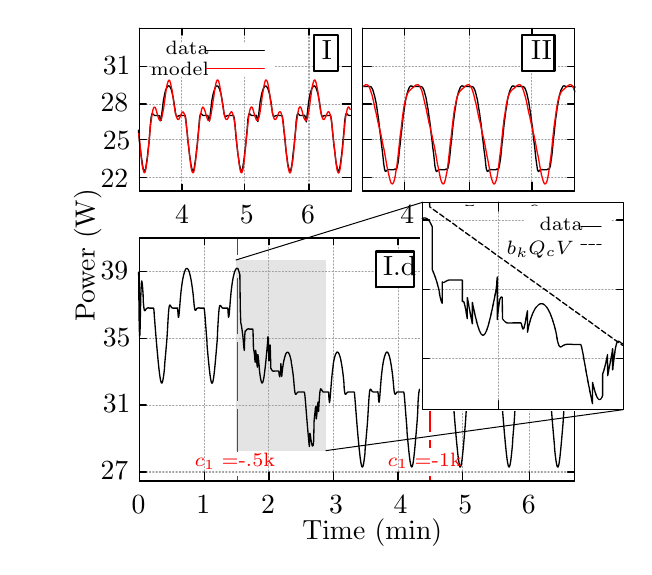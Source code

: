 
\definecolor{ce4e4e4}{RGB}{228,228,228}
\definecolor{cff0000}{RGB}{255,0,0}
\definecolor{cffffff}{RGB}{255,255,255}
\definecolor{ca0a0a4}{RGB}{160,160,164}


\def \globalscale {1.0}
\begin{tikzpicture}[y=0.80pt, x=0.80pt, yscale=-\globalscale, xscale=\globalscale, inner sep=0pt, outer sep=0pt]
\begin{scope}[shift={(-28.001,1.176)},draw=black,line join=bevel,line cap=rect,even odd rule,line width=0.800pt]
  \path[fill=ce4e4e4,line join=round,miter limit=4.00,even odd rule,line width=0.390pt,rounded corners=0.0cm] (100.373,115.242) rectangle (140.935,201.329);



  \begin{scope}[cm={{1.007,0.0,0.0,1.007,(-14.31,0.102)}},draw=cff0000,line join=round,line cap=round,miter limit=4.00,line width=0.400pt]
    \path[draw=cff0000,miter limit=4.00,line width=0.400pt] (114.5,213.5) -- (114.5,104.5);



  \end{scope}
  \path[fill=cffffff,line join=round,miter limit=4.00,even odd rule,line width=0.535pt,rounded corners=0.0cm] (100.254,201.843) rectangle (102.167,212.853);



  \path[fill=ce4e4e4,line join=round,miter limit=4.00,even odd rule,line width=0.306pt,rounded corners=0.0cm] (100.559,178.982) rectangle (102.472,182.57);



  \path[fill=ce4e4e4,line join=round,miter limit=4.00,even odd rule,line width=0.306pt,rounded corners=0.0cm] (100.334,148.809) rectangle (102.247,152.397);



  \path[fill=cffffff,line join=round,miter limit=4.00,even odd rule,line width=0.403pt,rounded corners=0.0cm] (99.9,113.09) rectangle (102.484,117.702);



  \begin{scope}[draw=black,line join=bevel,line cap=rect,line width=0.800pt]
  \end{scope}
  \begin{scope}[scale=1.007,draw=black,line join=bevel,line cap=rect,line width=0.800pt]
  \end{scope}
  \begin{scope}[scale=1.007,draw=ca0a0a4,dash pattern=on 0.40pt off 0.80pt,line join=round,line cap=round,line width=0.400pt]
    \path[draw] (56.5,77.5) -- (151.5,77.5);



  \end{scope}
  \begin{scope}[scale=1.007,draw=black,line join=round,line cap=round,line width=0.480pt]
    \path[draw] (56.5,77.5) -- (59.5,77.5);



    \path[draw] (151.5,77.5) -- (147.5,77.5);



  \end{scope}
  \begin{scope}[scale=1.007,draw=black,line join=bevel,line cap=rect,line width=0.800pt]
  \end{scope}
  \begin{scope}[cm={{1.007,0.0,0.0,1.007,(39.279,82.586)}},draw=black,line join=bevel,line cap=rect,line width=0.800pt]
  \end{scope}
  \begin{scope}[cm={{1.007,0.0,0.0,1.007,(39.279,82.586)}},draw=black,line join=bevel,line cap=rect,line width=0.800pt]
  \end{scope}
  \begin{scope}[cm={{1.007,0.0,0.0,1.007,(39.279,82.586)}},draw=black,line join=bevel,line cap=rect,line width=0.800pt]
  \end{scope}
  \begin{scope}[cm={{1.007,0.0,0.0,1.007,(39.279,82.586)}},draw=black,line join=bevel,line cap=rect,line width=0.800pt]
  \end{scope}
  \begin{scope}[cm={{1.007,0.0,0.0,1.007,(39.279,82.586)}},draw=black,line join=bevel,line cap=rect,line width=0.800pt]
  \end{scope}
  \begin{scope}[cm={{1.007,0.0,0.0,1.007,(39.279,82.586)}},draw=black,line join=bevel,line cap=rect,line width=0.800pt]
    \path[fill=black] (0.0,0.0) node[above right] (text34) {22};



  \end{scope}
  \begin{scope}[cm={{1.007,0.0,0.0,1.007,(39.279,82.586)}},draw=black,line join=bevel,line cap=rect,line width=0.800pt]
  \end{scope}
  \begin{scope}[scale=1.007,draw=black,line join=bevel,line cap=rect,line width=0.800pt]
  \end{scope}
  \begin{scope}[scale=1.007,draw=ca0a0a4,dash pattern=on 0.40pt off 0.80pt,line join=round,line cap=round,line width=0.400pt]
    \path[draw] (56.5,60.5) -- (151.5,60.5);



  \end{scope}
  \begin{scope}[scale=1.007,draw=black,line join=round,line cap=round,line width=0.480pt]
    \path[draw] (56.5,60.5) -- (59.5,60.5);



    \path[draw] (151.5,60.5) -- (147.5,60.5);



  \end{scope}
  \begin{scope}[scale=1.007,draw=black,line join=bevel,line cap=rect,line width=0.800pt]
  \end{scope}
  \begin{scope}[cm={{1.007,0.0,0.0,1.007,(40.286,65.464)}},draw=black,line join=bevel,line cap=rect,line width=0.800pt]
  \end{scope}
  \begin{scope}[cm={{1.007,0.0,0.0,1.007,(40.286,65.464)}},draw=black,line join=bevel,line cap=rect,line width=0.800pt]
  \end{scope}
  \begin{scope}[cm={{1.007,0.0,0.0,1.007,(40.286,65.464)}},draw=black,line join=bevel,line cap=rect,line width=0.800pt]
  \end{scope}
  \begin{scope}[cm={{1.007,0.0,0.0,1.007,(40.286,65.464)}},draw=black,line join=bevel,line cap=rect,line width=0.800pt]
  \end{scope}
  \begin{scope}[cm={{1.007,0.0,0.0,1.007,(40.286,65.464)}},draw=black,line join=bevel,line cap=rect,line width=0.800pt]
  \end{scope}
  \begin{scope}[cm={{1.007,0.0,0.0,1.007,(40.286,65.464)}},draw=black,line join=bevel,line cap=rect,line width=0.800pt]
    \path[fill=black] (0.0,0.0) node[above right] (text64) {25};



  \end{scope}
  \begin{scope}[cm={{1.007,0.0,0.0,1.007,(40.286,65.464)}},draw=black,line join=bevel,line cap=rect,line width=0.800pt]
  \end{scope}
  \begin{scope}[scale=1.007,draw=black,line join=bevel,line cap=rect,line width=0.800pt]
  \end{scope}
  \begin{scope}[scale=1.007,draw=ca0a0a4,dash pattern=on 0.40pt off 0.80pt,line join=round,line cap=round,line width=0.400pt]
    \path[draw] (56.5,44.5) -- (151.5,44.5);



  \end{scope}
  \begin{scope}[scale=1.007,draw=black,line join=round,line cap=round,line width=0.480pt]
    \path[draw] (56.5,44.5) -- (59.5,44.5);



    \path[draw] (151.5,44.5) -- (147.5,44.5);



  \end{scope}
  \begin{scope}[scale=1.007,draw=black,line join=bevel,line cap=rect,line width=0.800pt]
  \end{scope}
  \begin{scope}[cm={{1.007,0.0,0.0,1.007,(39.279,48.343)}},draw=black,line join=bevel,line cap=rect,line width=0.800pt]
  \end{scope}
  \begin{scope}[cm={{1.007,0.0,0.0,1.007,(39.279,48.343)}},draw=black,line join=bevel,line cap=rect,line width=0.800pt]
  \end{scope}
  \begin{scope}[cm={{1.007,0.0,0.0,1.007,(39.279,48.343)}},draw=black,line join=bevel,line cap=rect,line width=0.800pt]
  \end{scope}
  \begin{scope}[cm={{1.007,0.0,0.0,1.007,(39.279,48.343)}},draw=black,line join=bevel,line cap=rect,line width=0.800pt]
  \end{scope}
  \begin{scope}[cm={{1.007,0.0,0.0,1.007,(39.279,48.343)}},draw=black,line join=bevel,line cap=rect,line width=0.800pt]
  \end{scope}
  \begin{scope}[cm={{1.007,0.0,0.0,1.007,(39.279,48.343)}},draw=black,line join=bevel,line cap=rect,line width=0.800pt]
    \path[fill=black] (0.0,0.0) node[above right] (text94) {28};



  \end{scope}
  \begin{scope}[cm={{1.007,0.0,0.0,1.007,(39.279,48.343)}},draw=black,line join=bevel,line cap=rect,line width=0.800pt]
  \end{scope}
  \begin{scope}[scale=1.007,draw=black,line join=bevel,line cap=rect,line width=0.800pt]
  \end{scope}
  \begin{scope}[scale=1.007,draw=ca0a0a4,dash pattern=on 0.40pt off 0.80pt,line join=round,line cap=round,line width=0.400pt]
    \path[draw] (56.5,27.5) -- (61.5,27.5);



    \path[draw] (117.5,27.5) -- (151.5,27.5);



  \end{scope}
  \begin{scope}[scale=1.007,draw=black,line join=round,line cap=round,line width=0.480pt]
    \path[draw] (56.5,27.5) -- (59.5,27.5);



    \path[draw] (151.5,27.5) -- (147.5,27.5);



  \end{scope}
  \begin{scope}[scale=1.007,draw=black,line join=bevel,line cap=rect,line width=0.800pt]
  \end{scope}
  \begin{scope}[cm={{1.007,0.0,0.0,1.007,(40.286,31.221)}},draw=black,line join=bevel,line cap=rect,line width=0.800pt]
  \end{scope}
  \begin{scope}[cm={{1.007,0.0,0.0,1.007,(40.286,31.221)}},draw=black,line join=bevel,line cap=rect,line width=0.800pt]
  \end{scope}
  \begin{scope}[cm={{1.007,0.0,0.0,1.007,(40.286,31.221)}},draw=black,line join=bevel,line cap=rect,line width=0.800pt]
  \end{scope}
  \begin{scope}[cm={{1.007,0.0,0.0,1.007,(40.286,31.221)}},draw=black,line join=bevel,line cap=rect,line width=0.800pt]
  \end{scope}
  \begin{scope}[cm={{1.007,0.0,0.0,1.007,(40.286,31.221)}},draw=black,line join=bevel,line cap=rect,line width=0.800pt]
  \end{scope}
  \begin{scope}[cm={{1.007,0.0,0.0,1.007,(40.286,31.221)}},draw=black,line join=bevel,line cap=rect,line width=0.800pt]
    \path[fill=black] (0.0,0.0) node[above right] (text126) {31};



  \end{scope}
  \begin{scope}[cm={{1.007,0.0,0.0,1.007,(40.286,31.221)}},draw=black,line join=bevel,line cap=rect,line width=0.800pt]
  \end{scope}
  \begin{scope}[scale=1.007,draw=black,line join=bevel,line cap=rect,line width=0.800pt]
  \end{scope}
  \begin{scope}[scale=1.007,draw=ca0a0a4,dash pattern=on 0.40pt off 0.80pt,line join=round,line cap=round,line width=0.400pt]
    \path[draw] (75.5,83.5) -- (75.5,32.5);



    \path[draw] (75.5,16.5) -- (75.5,10.5);



  \end{scope}
  \begin{scope}[scale=1.007,draw=black,line join=round,line cap=round,line width=0.480pt]
    \path[draw] (75.5,83.5) -- (75.5,80.5);



    \path[draw] (75.5,10.5) -- (75.5,13.5);



  \end{scope}
  \begin{scope}[scale=1.007,draw=black,line join=bevel,line cap=rect,line width=0.800pt]
  \end{scope}
  \begin{scope}[cm={{1.007,0.0,0.0,1.007,(73.018,98.7)}},draw=black,line join=bevel,line cap=rect,line width=0.800pt]
  \end{scope}
  \begin{scope}[cm={{1.007,0.0,0.0,1.007,(73.018,98.7)}},draw=black,line join=bevel,line cap=rect,line width=0.800pt]
  \end{scope}
  \begin{scope}[cm={{1.007,0.0,0.0,1.007,(73.018,98.7)}},draw=black,line join=bevel,line cap=rect,line width=0.800pt]
  \end{scope}
  \begin{scope}[cm={{1.007,0.0,0.0,1.007,(73.018,98.7)}},draw=black,line join=bevel,line cap=rect,line width=0.800pt]
  \end{scope}
  \begin{scope}[cm={{1.007,0.0,0.0,1.007,(73.018,98.7)}},draw=black,line join=bevel,line cap=rect,line width=0.800pt]
  \end{scope}
  \begin{scope}[cm={{1.007,0.0,0.0,1.007,(73.018,98.7)}},draw=black,line join=bevel,line cap=rect,line width=0.800pt]
    \path[fill=black] (0.0,0.0) node[above right] (text158) {4};



  \end{scope}
  \begin{scope}[cm={{1.007,0.0,0.0,1.007,(73.018,98.7)}},draw=black,line join=bevel,line cap=rect,line width=0.800pt]
  \end{scope}
  \begin{scope}[scale=1.007,draw=black,line join=bevel,line cap=rect,line width=0.800pt]
  \end{scope}
  \begin{scope}[scale=1.007,draw=ca0a0a4,dash pattern=on 0.40pt off 0.80pt,line join=round,line cap=round,line width=0.400pt]
    \path[draw] (103.5,83.5) -- (103.5,32.5);



    \path[draw] (103.5,16.5) -- (103.5,10.5);



  \end{scope}
  \begin{scope}[scale=1.007,draw=black,line join=round,line cap=round,line width=0.480pt]
    \path[draw] (103.5,83.5) -- (103.5,80.5);



    \path[draw] (103.5,10.5) -- (103.5,13.5);



  \end{scope}
  \begin{scope}[scale=1.007,draw=black,line join=bevel,line cap=rect,line width=0.800pt]
  \end{scope}
  \begin{scope}[cm={{1.007,0.0,0.0,1.007,(102.225,98.7)}},draw=black,line join=bevel,line cap=rect,line width=0.800pt]
  \end{scope}
  \begin{scope}[cm={{1.007,0.0,0.0,1.007,(102.225,98.7)}},draw=black,line join=bevel,line cap=rect,line width=0.800pt]
  \end{scope}
  \begin{scope}[cm={{1.007,0.0,0.0,1.007,(102.225,98.7)}},draw=black,line join=bevel,line cap=rect,line width=0.800pt]
  \end{scope}
  \begin{scope}[cm={{1.007,0.0,0.0,1.007,(102.225,98.7)}},draw=black,line join=bevel,line cap=rect,line width=0.800pt]
  \end{scope}
  \begin{scope}[cm={{1.007,0.0,0.0,1.007,(102.225,98.7)}},draw=black,line join=bevel,line cap=rect,line width=0.800pt]
  \end{scope}
  \begin{scope}[cm={{1.007,0.0,0.0,1.007,(102.225,98.7)}},draw=black,line join=bevel,line cap=rect,line width=0.800pt]
    \path[fill=black] (0.0,0.0) node[above right] (text190) {5};



  \end{scope}
  \begin{scope}[cm={{1.007,0.0,0.0,1.007,(102.225,98.7)}},draw=black,line join=bevel,line cap=rect,line width=0.800pt]
  \end{scope}
  \begin{scope}[scale=1.007,draw=black,line join=bevel,line cap=rect,line width=0.800pt]
  \end{scope}
  \begin{scope}[scale=1.007,draw=ca0a0a4,dash pattern=on 0.40pt off 0.80pt,line join=round,line cap=round,line width=0.400pt]
    \path[draw] (132.5,83.5) -- (132.5,10.5);



  \end{scope}
  \begin{scope}[scale=1.007,draw=black,line join=round,line cap=round,line width=0.480pt]
    \path[draw] (132.5,83.5) -- (132.5,80.5);



    \path[draw] (132.5,10.5) -- (132.5,13.5);



  \end{scope}
  \begin{scope}[scale=1.007,draw=black,line join=bevel,line cap=rect,line width=0.800pt]
  \end{scope}
  \begin{scope}[cm={{1.007,0.0,0.0,1.007,(129.921,98.7)}},draw=black,line join=bevel,line cap=rect,line width=0.800pt]
  \end{scope}
  \begin{scope}[cm={{1.007,0.0,0.0,1.007,(129.921,98.7)}},draw=black,line join=bevel,line cap=rect,line width=0.800pt]
  \end{scope}
  \begin{scope}[cm={{1.007,0.0,0.0,1.007,(129.921,98.7)}},draw=black,line join=bevel,line cap=rect,line width=0.800pt]
  \end{scope}
  \begin{scope}[cm={{1.007,0.0,0.0,1.007,(129.921,98.7)}},draw=black,line join=bevel,line cap=rect,line width=0.800pt]
  \end{scope}
  \begin{scope}[cm={{1.007,0.0,0.0,1.007,(129.921,98.7)}},draw=black,line join=bevel,line cap=rect,line width=0.800pt]
  \end{scope}
  \begin{scope}[cm={{1.007,0.0,0.0,1.007,(129.921,98.7)}},draw=black,line join=bevel,line cap=rect,line width=0.800pt]
    \path[fill=black] (0.0,0.0) node[above right] (text220) {6};



  \end{scope}
  \begin{scope}[cm={{1.007,0.0,0.0,1.007,(129.921,98.7)}},draw=black,line join=bevel,line cap=rect,line width=0.800pt]
  \end{scope}
  \begin{scope}[scale=1.007,draw=black,line join=bevel,line cap=rect,line width=0.800pt]
  \end{scope}
  \begin{scope}[scale=1.007,draw=black,line join=round,line cap=round,line width=0.480pt]
    \path[draw] (56.5,10.5) -- (56.5,83.5) -- (151.5,83.5) -- (151.5,10.5) -- (56.5,10.5);



  \end{scope}
  \begin{scope}[scale=1.007,draw=black,line join=bevel,line cap=rect,line width=0.800pt]
  \end{scope}
  \begin{scope}[scale=1.007,draw=black,line join=bevel,line cap=rect,line width=0.800pt]
  \end{scope}
  \begin{scope}[cm={{1.007,0.0,0.0,1.007,(3.783,0.641)}},fill=cffffff]
    \path[fill,rounded corners=0.0cm] (131.0,13.0) rectangle (142.0,29.0);



  \end{scope}
  \begin{scope}[scale=1.007,draw=black,line join=bevel,line cap=rect,line width=0.800pt]
  \end{scope}
  \begin{scope}[scale=1.007,draw=black,line join=bevel,line cap=rect,line width=0.800pt]
  \end{scope}
  \begin{scope}[scale=1.007,draw=black,line join=bevel,line cap=rect,line width=0.800pt]
  \end{scope}
  \begin{scope}[cm={{1.007,0.0,0.0,1.007,(135.964,25.179)}},draw=black,line join=bevel,line cap=rect,line width=0.800pt]
  \end{scope}
  \begin{scope}[cm={{1.007,0.0,0.0,1.007,(135.964,25.179)}},draw=black,line join=bevel,line cap=rect,line width=0.800pt]
  \end{scope}
  \begin{scope}[cm={{1.007,0.0,0.0,1.007,(135.964,25.179)}},draw=black,line join=bevel,line cap=rect,line width=0.800pt]
  \end{scope}
  \begin{scope}[cm={{1.007,0.0,0.0,1.007,(135.964,25.179)}},draw=black,line join=bevel,line cap=rect,line width=0.800pt]
  \end{scope}
  \begin{scope}[cm={{1.007,0.0,0.0,1.007,(135.964,25.179)}},draw=black,line join=bevel,line cap=rect,line width=0.800pt]
  \end{scope}
  \begin{scope}[cm={{1.007,0.0,0.0,1.007,(135.964,25.179)}},draw=black,line join=bevel,line cap=rect,line width=0.800pt]
  \end{scope}
  \begin{scope}[cm={{0.0,-1.007,1.007,0.0,(29.207,143.014)}},draw=black,line join=bevel,line cap=rect,line width=0.800pt]
  \end{scope}
  \begin{scope}[cm={{0.0,-1.007,1.007,0.0,(29.207,143.014)}},draw=black,line join=bevel,line cap=rect,line width=0.800pt]
  \end{scope}
  \begin{scope}[cm={{0.0,-1.007,1.007,0.0,(29.207,143.014)}},draw=black,line join=bevel,line cap=rect,line width=0.800pt]
  \end{scope}
  \begin{scope}[cm={{0.0,-1.007,1.007,0.0,(29.207,143.014)}},draw=black,line join=bevel,line cap=rect,line width=0.800pt]
  \end{scope}
  \begin{scope}[cm={{0.0,-1.007,1.007,0.0,(29.207,143.014)}},draw=black,line join=bevel,line cap=rect,line width=0.800pt]
  \end{scope}
  \begin{scope}[cm={{0.0,-1.007,1.007,0.0,(27.207,143.014)}},draw=black,line join=bevel,line cap=rect,line width=0.800pt]
    \path[fill=black] (0.0,0.0) node[above right] (text276) {\rotatebox{90}{Power (W)}};



  \end{scope}
  \begin{scope}[cm={{0.0,-1.007,1.007,0.0,(29.207,143.014)}},draw=black,line join=bevel,line cap=rect,line width=0.800pt]
  \end{scope}
  \begin{scope}[cm={{1.007,0.0,0.0,1.007,(62.443,25.179)}},draw=black,line join=bevel,line cap=rect,line width=0.800pt]
  \end{scope}
  \begin{scope}[cm={{1.007,0.0,0.0,1.007,(62.443,25.179)}},draw=black,line join=bevel,line cap=rect,line width=0.800pt]
  \end{scope}
  \begin{scope}[cm={{1.007,0.0,0.0,1.007,(62.443,25.179)}},draw=black,line join=bevel,line cap=rect,line width=0.800pt]
  \end{scope}
  \begin{scope}[cm={{1.007,0.0,0.0,1.007,(62.443,25.179)}},draw=black,line join=bevel,line cap=rect,line width=0.800pt]
  \end{scope}
  \begin{scope}[cm={{1.007,0.0,0.0,1.007,(62.443,25.179)}},draw=black,line join=bevel,line cap=rect,line width=0.800pt]
  \end{scope}
  \begin{scope}[cm={{1.007,0.0,0.0,1.007,(68.685,22.179)}},draw=black,line join=bevel,line cap=rect,line width=0.800pt]
    \path[fill=black] (0.0,0.0) node[above right] (text292) {\scriptsize data};



  \end{scope}
  \begin{scope}[cm={{1.007,0.0,0.0,1.007,(62.443,25.179)}},draw=black,line join=bevel,line cap=rect,line width=0.800pt]
  \end{scope}
  \begin{scope}[scale=1.007,draw=black,line join=bevel,line cap=rect,line width=0.800pt]
  \end{scope}
  \begin{scope}[scale=1.007,draw=black,line join=round,line cap=round,line width=0.480pt]
    \path[draw,even odd rule] (86.5,20.5) -- (112.5,20.5);



  \end{scope}
  \begin{scope}[scale=1.007,draw=black,line join=bevel,line cap=rect,line width=0.800pt]
  \end{scope}
  \begin{scope}[scale=1.007,draw=black,line join=bevel,line cap=rect,line width=0.800pt]
  \end{scope}
  \begin{scope}[scale=1.007,draw=black,line join=bevel,line cap=rect,line width=0.800pt]
  \end{scope}
  \begin{scope}[scale=1.007,draw=black,line join=bevel,line cap=rect,line width=0.800pt]
  \end{scope}
  \begin{scope}[scale=1.007,draw=black,line join=round,line cap=round,line width=0.480pt]
    \path[draw] (56.0,56.2) -- (56.2,58.2) -- (56.5,61.6) -- (56.9,64.6) -- (57.2,67.4) -- (57.6,69.9) -- (57.9,72.1) -- (58.2,73.7) -- (58.6,74.6) -- (58.9,74.4) -- (59.3,73.2) -- (59.6,71.0) -- (60.0,68.3) -- (60.3,65.3) -- (60.7,62.2) -- (61.0,58.7) -- (61.3,54.3) -- (61.7,50.6) -- (62.0,48.9) -- (62.4,48.8) -- (62.7,49.1) -- (63.1,49.5) -- (63.4,49.6) -- (63.8,49.6) -- (64.1,49.6) -- (64.4,49.6) -- (64.8,49.6) -- (65.1,49.6) -- (65.5,49.7) -- (65.8,52.0) -- (66.2,51.8) -- (66.5,48.7) -- (66.9,45.4) -- (67.2,42.9) -- (67.6,40.9) -- (67.9,39.4) -- (68.2,38.2) -- (68.6,37.4) -- (68.9,36.8) -- (69.3,36.4) -- (69.6,36.3) -- (70.0,36.5) -- (70.3,37.0) -- (70.7,37.8) -- (71.0,38.9) -- (71.3,40.3) -- (71.7,42.1) -- (72.0,44.2) -- (72.4,46.7) -- (72.7,48.9) -- (73.1,50.0) -- (73.4,50.1) -- (73.8,49.9) -- (74.1,49.7) -- (74.4,49.6) -- (74.8,49.6) -- (75.1,49.6) -- (75.5,49.6) -- (75.8,49.6) -- (76.2,49.6) -- (76.5,49.6) -- (76.9,49.5) -- (77.2,50.6) -- (77.5,53.8) -- (77.9,57.7) -- (78.2,61.1) -- (78.6,64.2) -- (78.9,67.0) -- (79.3,69.6) -- (79.6,71.8) -- (80.0,73.5) -- (80.3,74.5) -- (80.6,74.5) -- (81.0,73.4) -- (81.3,71.3) -- (81.7,68.7) -- (82.0,65.7) -- (82.4,62.5) -- (82.7,59.2) -- (83.1,54.9) -- (83.4,50.9) -- (83.8,49.0) -- (84.1,48.7) -- (84.4,49.1) -- (84.8,49.4) -- (85.1,49.6) -- (85.5,49.6) -- (85.8,49.6) -- (86.2,49.6) -- (86.5,49.6) -- (86.9,49.6) -- (87.2,49.6) -- (87.5,51.7) -- (87.9,52.1) -- (88.2,49.1) -- (88.6,45.8) -- (88.9,43.1) -- (89.3,41.1) -- (89.6,39.6) -- (90.0,38.4) -- (90.3,37.5) -- (90.6,36.8) -- (91.0,36.4) -- (91.3,36.3) -- (91.7,36.5) -- (92.0,37.0) -- (92.4,37.7) -- (92.7,38.8) -- (93.1,40.1) -- (93.4,41.8) -- (93.7,43.9) -- (94.1,46.3) -- (94.4,48.7) -- (94.8,49.9) -- (95.1,50.1) -- (95.5,49.9) -- (95.8,49.7) -- (96.2,49.6) -- (96.5,49.6) -- (96.8,49.6) -- (97.2,49.6) -- (97.5,49.6) -- (97.9,49.6) -- (98.2,49.6) -- (98.6,49.5) -- (98.9,50.3) -- (99.3,53.4) -- (99.6,57.2) -- (99.9,60.7) -- (100.3,63.9) -- (100.6,66.7) -- (101.0,69.3) -- (101.3,71.5) -- (101.7,73.3) -- (102.0,74.4) -- (102.4,74.6) -- (102.7,73.6) -- (103.0,71.6) -- (103.4,69.0) -- (103.7,66.1) -- (104.1,63.0) -- (104.4,59.7) -- (104.8,55.5) -- (105.1,51.3) -- (105.5,49.1) -- (105.8,48.7) -- (106.1,49.0) -- (106.5,49.4) -- (106.8,49.6) -- (107.2,49.6) -- (107.5,49.6) -- (107.9,49.6) -- (108.2,49.6) -- (108.6,49.6) -- (108.9,49.5) -- (109.3,51.3) -- (109.6,52.3) -- (109.9,49.5) -- (110.3,46.2) -- (110.6,43.4) -- (111.0,41.4) -- (111.3,39.8) -- (111.7,38.5) -- (112.0,37.6) -- (112.4,36.9) -- (112.7,36.5) -- (113.0,36.3) -- (113.4,36.5) -- (113.7,36.9) -- (114.1,37.6) -- (114.4,38.6) -- (114.8,39.9) -- (115.1,41.6) -- (115.5,43.6) -- (115.8,46.0) -- (116.1,48.4) -- (116.5,49.8) -- (116.8,50.1) -- (117.2,49.9) -- (117.5,49.7) -- (117.9,49.6) -- (118.2,49.6) -- (118.6,49.6) -- (118.9,49.6) -- (119.2,49.6) -- (119.6,49.6) -- (119.9,49.6) -- (120.3,49.5) -- (120.6,50.1) -- (121.0,52.9) -- (121.3,56.7) -- (121.7,60.3) -- (122.0,63.5) -- (122.3,66.3) -- (122.7,68.9) -- (123.0,71.3) -- (123.4,73.1) -- (123.7,74.3) -- (124.1,74.6) -- (124.4,73.8) -- (124.8,72.0) -- (125.1,69.4) -- (125.4,66.5) -- (125.8,63.4) -- (126.1,60.2) -- (126.5,56.1) -- (126.8,51.8) -- (127.2,49.3) -- (127.5,48.7) -- (127.9,49.0) -- (128.2,49.4) -- (128.5,49.6) -- (128.9,49.6) -- (129.2,49.6) -- (129.6,49.6) -- (129.9,49.6) -- (130.3,49.6) -- (130.6,49.5) -- (131.0,50.9) -- (131.3,52.5) -- (131.6,50.0) -- (132.0,46.6) -- (132.3,43.8) -- (132.7,41.6) -- (133.0,40.0) -- (133.4,38.7) -- (133.7,37.7) -- (134.1,37.0) -- (134.4,36.5) -- (134.8,36.3) -- (135.1,36.4) -- (135.4,36.8) -- (135.8,37.5) -- (136.1,38.5) -- (136.5,39.7) -- (136.8,41.4) -- (137.2,43.3) -- (137.5,45.7) -- (137.9,48.2) -- (138.2,49.7) -- (138.5,50.1) -- (138.9,50.0) -- (139.2,49.7) -- (139.6,49.6) -- (139.9,49.6) -- (140.3,49.6) -- (140.6,49.6) -- (141.0,49.6) -- (141.3,49.6) -- (141.6,49.6) -- (142.0,49.6) -- (142.3,49.9) -- (142.7,52.4) -- (143.0,56.2) -- (143.4,59.8) -- (143.7,63.1) -- (144.1,66.0) -- (144.4,68.6) -- (144.7,71.0) -- (145.1,72.9) -- (145.4,74.2) -- (145.8,74.6) -- (146.1,73.9) -- (146.5,72.2) -- (146.8,69.8) -- (147.2,66.9) -- (147.5,63.7) -- (147.8,60.6) -- (148.2,56.6) -- (148.5,52.3) -- (148.9,49.5) -- (149.2,48.7) -- (149.6,48.9) -- (149.9,49.3) -- (150.3,49.5) -- (150.6,49.6) -- (150.9,49.6) -- (151.1,49.6);



  \end{scope}
  \begin{scope}[scale=1.007,draw=black,line join=bevel,line cap=rect,line width=0.800pt]
  \end{scope}
  \begin{scope}[cm={{1.007,0.0,0.0,1.007,(60.429,33.236)}},draw=black,line join=bevel,line cap=rect,line width=0.800pt]
  \end{scope}
  \begin{scope}[cm={{1.007,0.0,0.0,1.007,(60.429,33.236)}},draw=black,line join=bevel,line cap=rect,line width=0.800pt]
  \end{scope}
  \begin{scope}[cm={{1.007,0.0,0.0,1.007,(60.429,33.236)}},draw=black,line join=bevel,line cap=rect,line width=0.800pt]
  \end{scope}
  \begin{scope}[cm={{1.007,0.0,0.0,1.007,(60.429,33.236)}},draw=black,line join=bevel,line cap=rect,line width=0.800pt]
  \end{scope}
  \begin{scope}[cm={{1.007,0.0,0.0,1.007,(60.429,33.236)}},draw=black,line join=bevel,line cap=rect,line width=0.800pt]
  \end{scope}
  \begin{scope}[cm={{1.007,0.0,0.0,1.007,(61.929,31.736)}},draw=black,line join=bevel,line cap=rect,line width=0.800pt]
    \path[fill=black] (0.0,0.0) node[above right] (text328) {\scriptsize model};



  \end{scope}
  \begin{scope}[cm={{1.007,0.0,0.0,1.007,(60.429,33.236)}},draw=black,line join=bevel,line cap=rect,line width=0.800pt]
  \end{scope}
  \begin{scope}[scale=1.007,draw=black,line join=bevel,line cap=rect,line width=0.800pt]
  \end{scope}
  \begin{scope}[scale=1.007,draw=cff0000,line join=round,line cap=round,line width=0.480pt]
    \path[draw,even odd rule] (86.5,28.5) -- (112.5,28.5);



  \end{scope}
  \begin{scope}[scale=1.007,draw=black,line join=bevel,line cap=rect,line width=0.800pt]
  \end{scope}
  \begin{scope}[scale=1.007,draw=black,line join=bevel,line cap=rect,line width=0.800pt]
  \end{scope}
  \begin{scope}[scale=1.007,draw=black,line join=bevel,line cap=rect,line width=0.800pt]
  \end{scope}
  \begin{scope}[scale=1.007,draw=black,line join=bevel,line cap=rect,line width=0.800pt]
  \end{scope}
  \begin{scope}[scale=1.007,draw=cff0000,line join=round,line cap=round,line width=0.480pt]
    \path[draw] (56.1,57.6) -- (56.1,57.6) -- (56.5,60.7) -- (56.8,63.8) -- (57.1,66.9) -- (57.4,69.6) -- (57.7,72.0) -- (58.1,73.8) -- (58.4,74.9) -- (58.7,75.3) -- (59.0,74.9) -- (59.3,73.7) -- (59.6,71.8) -- (60.0,69.3) -- (60.3,66.4) -- (60.6,63.1) -- (60.9,59.8) -- (61.2,56.5) -- (61.5,53.5) -- (61.9,50.8) -- (62.2,48.7) -- (62.5,47.1) -- (62.8,46.2) -- (63.1,45.8) -- (63.5,46.0) -- (63.8,46.6) -- (64.1,47.6) -- (64.4,48.7) -- (64.7,49.8) -- (65.0,50.8) -- (65.4,51.5) -- (65.7,51.8) -- (66.0,51.7) -- (66.3,51.1) -- (66.6,50.0) -- (66.9,48.4) -- (67.3,46.5) -- (67.6,44.3) -- (67.9,42.0) -- (68.2,39.8) -- (68.5,37.7) -- (68.8,36.0) -- (69.2,34.7) -- (69.5,33.9) -- (69.8,33.7) -- (70.1,34.1) -- (70.4,35.1) -- (70.7,36.5) -- (71.1,38.3) -- (71.4,40.4) -- (71.7,42.6) -- (72.0,44.8) -- (72.3,46.8) -- (72.6,48.6) -- (73.0,49.9) -- (73.3,50.8) -- (73.6,51.3) -- (73.9,51.4) -- (74.2,51.1) -- (74.5,50.5) -- (74.9,49.7) -- (75.2,49.0) -- (75.5,48.4) -- (75.8,48.0) -- (76.1,48.0) -- (76.4,48.5) -- (76.8,49.5) -- (77.1,51.1) -- (77.4,53.2) -- (77.7,55.7) -- (78.0,58.6) -- (78.3,61.7) -- (78.7,64.8) -- (79.0,67.8) -- (79.3,70.5) -- (79.6,72.7) -- (79.9,74.3) -- (80.3,75.2) -- (80.6,75.3) -- (80.9,74.6) -- (81.2,73.2) -- (81.5,71.1) -- (81.8,68.4) -- (82.2,65.3) -- (82.5,62.0) -- (82.8,58.7) -- (83.1,55.5) -- (83.4,52.5) -- (83.7,50.0) -- (84.1,48.1) -- (84.4,46.7) -- (84.7,46.0) -- (85.0,45.8) -- (85.3,46.2) -- (85.6,46.9) -- (86.0,47.9) -- (86.3,49.1) -- (86.6,50.1) -- (86.9,51.1) -- (87.2,51.7) -- (87.5,51.9) -- (87.9,51.6) -- (88.2,50.8) -- (88.5,49.5) -- (88.8,47.8) -- (89.1,45.8) -- (89.4,43.6) -- (89.8,41.3) -- (90.1,39.0) -- (90.4,37.1) -- (90.7,35.5) -- (91.0,34.3) -- (91.3,33.7) -- (91.7,33.7) -- (92.0,34.3) -- (92.3,35.4) -- (92.6,37.0) -- (92.9,39.0) -- (93.2,41.1) -- (93.6,43.3) -- (93.9,45.5) -- (94.2,47.4) -- (94.5,49.1) -- (94.8,50.3) -- (95.1,51.1) -- (95.5,51.4) -- (95.8,51.3) -- (96.1,50.9) -- (96.4,50.3) -- (96.7,49.5) -- (97.0,48.8) -- (97.4,48.2) -- (97.7,47.9) -- (98.0,48.1) -- (98.3,48.8) -- (98.6,50.0) -- (99.0,51.7) -- (99.3,54.0) -- (99.6,56.6) -- (99.9,59.6) -- (100.2,62.7) -- (100.5,65.8) -- (100.9,68.8) -- (101.2,71.3) -- (101.5,73.3) -- (101.8,74.7) -- (102.1,75.3) -- (102.4,75.2) -- (102.8,74.2) -- (103.1,72.6) -- (103.4,70.3) -- (103.7,67.4) -- (104.0,64.3) -- (104.3,60.9) -- (104.7,57.6) -- (105.0,54.4) -- (105.3,51.6) -- (105.6,49.3) -- (105.9,47.5) -- (106.2,46.4) -- (106.6,45.8) -- (106.9,45.8) -- (107.2,46.3) -- (107.5,47.2) -- (107.8,48.3) -- (108.1,49.4) -- (108.5,50.5) -- (108.8,51.3) -- (109.1,51.8) -- (109.4,51.8) -- (109.7,51.4) -- (110.1,50.4) -- (110.4,49.0) -- (110.7,47.2) -- (111.0,45.1) -- (111.3,42.8) -- (111.6,40.5) -- (112.0,38.3) -- (112.3,36.5) -- (112.6,35.0) -- (112.9,34.0) -- (113.2,33.6) -- (113.5,33.8) -- (113.9,34.6) -- (114.2,35.9) -- (114.5,37.6) -- (114.8,39.6) -- (115.1,41.8) -- (115.4,44.1) -- (115.8,46.2) -- (116.1,48.0) -- (116.4,49.5) -- (116.7,50.6) -- (117.0,51.3) -- (117.3,51.4) -- (117.7,51.2) -- (118.0,50.7) -- (118.3,50.0) -- (118.6,49.2) -- (118.9,48.5) -- (119.2,48.0) -- (119.6,47.9) -- (119.9,48.2) -- (120.2,49.1) -- (120.5,50.4) -- (120.8,52.4) -- (121.1,54.8) -- (121.5,57.6) -- (121.8,60.6) -- (122.1,63.8) -- (122.4,66.8) -- (122.7,69.7) -- (123.0,72.1) -- (123.4,73.9) -- (123.7,75.0) -- (124.0,75.4) -- (124.3,75.0) -- (124.6,73.8) -- (124.9,71.9) -- (125.3,69.4) -- (125.6,66.5) -- (125.9,63.2) -- (126.2,59.8) -- (126.5,56.5) -- (126.8,53.5) -- (127.2,50.8) -- (127.5,48.6) -- (127.8,47.1) -- (128.1,46.1) -- (128.4,45.7) -- (128.8,45.9) -- (129.1,46.6) -- (129.4,47.5) -- (129.7,48.7) -- (130.0,49.8) -- (130.3,50.8) -- (130.7,51.5) -- (131.0,51.9) -- (131.3,51.8) -- (131.6,51.2) -- (131.9,50.1) -- (132.2,48.5) -- (132.6,46.5) -- (132.9,44.4) -- (133.2,42.0) -- (133.5,39.8) -- (133.8,37.7) -- (134.1,35.9) -- (134.5,34.6) -- (134.8,33.8) -- (135.1,33.6) -- (135.4,34.0) -- (135.7,34.9) -- (136.0,36.4) -- (136.4,38.2) -- (136.7,40.3) -- (137.0,42.6) -- (137.3,44.8) -- (137.6,46.8) -- (137.9,48.6) -- (138.3,50.0) -- (138.6,50.9) -- (138.9,51.4) -- (139.2,51.4) -- (139.5,51.1) -- (139.8,50.5) -- (140.2,49.8) -- (140.5,49.0) -- (140.8,48.3) -- (141.1,47.9) -- (141.4,47.9) -- (141.7,48.4) -- (142.1,49.4) -- (142.4,51.0) -- (142.7,53.1) -- (143.0,55.6) -- (143.3,58.5) -- (143.6,61.6) -- (144.0,64.8) -- (144.3,67.8) -- (144.6,70.5) -- (144.9,72.7) -- (145.2,74.4) -- (145.6,75.3) -- (145.9,75.4) -- (146.2,74.7) -- (146.5,73.3) -- (146.8,71.2) -- (147.1,68.5) -- (147.5,65.4) -- (147.8,62.1) -- (148.1,58.7) -- (148.4,55.5) -- (148.7,52.5) -- (149.0,50.0) -- (149.4,48.0) -- (149.7,46.6) -- (150.0,45.9) -- (150.3,45.7) -- (150.6,46.1) -- (151.0,46.9);



  \end{scope}
  \begin{scope}[scale=1.007,draw=black,line join=bevel,line cap=rect,line width=0.800pt]
  \end{scope}
  \begin{scope}[scale=1.007,draw=black,line join=bevel,line cap=rect,line width=0.800pt]
  \end{scope}
  \begin{scope}[scale=1.007,draw=black,line join=round,line cap=round,line width=0.480pt]
    \path[draw] (56.5,10.5) -- (56.5,83.5) -- (151.5,83.5) -- (151.5,10.5) -- (56.5,10.5);



  \end{scope}
  \begin{scope}[scale=1.007,draw=ca0a0a4,dash pattern=on 0.40pt off 0.80pt,line join=round,line cap=round,line width=0.400pt]
    \path[draw] (156.5,77.5) -- (251.5,77.5);



  \end{scope}
  \begin{scope}[scale=1.007,draw=black,line join=round,line cap=round,line width=0.480pt]
    \path[draw] (156.5,77.5) -- (160.5,77.5);



    \path[draw] (251.5,77.5) -- (248.5,77.5);



  \end{scope}
  \begin{scope}[scale=1.007,draw=black,line join=bevel,line cap=rect,line width=0.800pt]
  \end{scope}
  \begin{scope}[cm={{1.007,0.0,0.0,1.007,(153.086,78.557)}},draw=black,line join=bevel,line cap=rect,line width=0.800pt]
  \end{scope}
  \begin{scope}[cm={{1.007,0.0,0.0,1.007,(153.086,78.557)}},draw=black,line join=bevel,line cap=rect,line width=0.800pt]
  \end{scope}
  \begin{scope}[cm={{1.007,0.0,0.0,1.007,(153.086,78.557)}},draw=black,line join=bevel,line cap=rect,line width=0.800pt]
  \end{scope}
  \begin{scope}[cm={{1.007,0.0,0.0,1.007,(153.086,78.557)}},draw=black,line join=bevel,line cap=rect,line width=0.800pt]
  \end{scope}
  \begin{scope}[cm={{1.007,0.0,0.0,1.007,(153.086,78.557)}},draw=black,line join=bevel,line cap=rect,line width=0.800pt]
  \end{scope}
  \begin{scope}[cm={{1.007,0.0,0.0,1.007,(153.086,78.557)}},draw=black,line join=bevel,line cap=rect,line width=0.800pt]
  \end{scope}
  \begin{scope}[scale=1.007,draw=black,line join=bevel,line cap=rect,line width=0.800pt]
  \end{scope}
  \begin{scope}[scale=1.007,draw=ca0a0a4,dash pattern=on 0.40pt off 0.80pt,line join=round,line cap=round,line width=0.400pt]
    \path[draw] (156.5,60.5) -- (251.5,60.5);



  \end{scope}
  \begin{scope}[scale=1.007,draw=black,line join=round,line cap=round,line width=0.480pt]
    \path[draw] (156.5,60.5) -- (160.5,60.5);



    \path[draw] (251.5,60.5) -- (248.5,60.5);



  \end{scope}
  \begin{scope}[scale=1.007,draw=black,line join=bevel,line cap=rect,line width=0.800pt]
  \end{scope}
  \begin{scope}[cm={{1.007,0.0,0.0,1.007,(153.086,61.436)}},draw=black,line join=bevel,line cap=rect,line width=0.800pt]
  \end{scope}
  \begin{scope}[cm={{1.007,0.0,0.0,1.007,(153.086,61.436)}},draw=black,line join=bevel,line cap=rect,line width=0.800pt]
  \end{scope}
  \begin{scope}[cm={{1.007,0.0,0.0,1.007,(153.086,61.436)}},draw=black,line join=bevel,line cap=rect,line width=0.800pt]
  \end{scope}
  \begin{scope}[cm={{1.007,0.0,0.0,1.007,(153.086,61.436)}},draw=black,line join=bevel,line cap=rect,line width=0.800pt]
  \end{scope}
  \begin{scope}[cm={{1.007,0.0,0.0,1.007,(153.086,61.436)}},draw=black,line join=bevel,line cap=rect,line width=0.800pt]
  \end{scope}
  \begin{scope}[cm={{1.007,0.0,0.0,1.007,(153.086,61.436)}},draw=black,line join=bevel,line cap=rect,line width=0.800pt]
  \end{scope}
  \begin{scope}[scale=1.007,draw=black,line join=bevel,line cap=rect,line width=0.800pt]
  \end{scope}
  \begin{scope}[scale=1.007,draw=ca0a0a4,dash pattern=on 0.40pt off 0.80pt,line join=round,line cap=round,line width=0.400pt]
    \path[draw] (156.5,44.5) -- (251.5,44.5);



  \end{scope}
  \begin{scope}[scale=1.007,draw=black,line join=round,line cap=round,line width=0.480pt]
    \path[draw] (156.5,44.5) -- (160.5,44.5);



    \path[draw] (251.5,44.5) -- (248.5,44.5);



  \end{scope}
  \begin{scope}[scale=1.007,draw=black,line join=bevel,line cap=rect,line width=0.800pt]
  \end{scope}
  \begin{scope}[cm={{1.007,0.0,0.0,1.007,(153.086,44.314)}},draw=black,line join=bevel,line cap=rect,line width=0.800pt]
  \end{scope}
  \begin{scope}[cm={{1.007,0.0,0.0,1.007,(153.086,44.314)}},draw=black,line join=bevel,line cap=rect,line width=0.800pt]
  \end{scope}
  \begin{scope}[cm={{1.007,0.0,0.0,1.007,(153.086,44.314)}},draw=black,line join=bevel,line cap=rect,line width=0.800pt]
  \end{scope}
  \begin{scope}[cm={{1.007,0.0,0.0,1.007,(153.086,44.314)}},draw=black,line join=bevel,line cap=rect,line width=0.800pt]
  \end{scope}
  \begin{scope}[cm={{1.007,0.0,0.0,1.007,(153.086,44.314)}},draw=black,line join=bevel,line cap=rect,line width=0.800pt]
  \end{scope}
  \begin{scope}[cm={{1.007,0.0,0.0,1.007,(153.086,44.314)}},draw=black,line join=bevel,line cap=rect,line width=0.800pt]
  \end{scope}
  \begin{scope}[scale=1.007,draw=black,line join=bevel,line cap=rect,line width=0.800pt]
  \end{scope}
  \begin{scope}[scale=1.007,draw=ca0a0a4,dash pattern=on 0.40pt off 0.80pt,line join=round,line cap=round,line width=0.400pt]
    \path[draw] (156.5,27.5) -- (251.5,27.5);



  \end{scope}
  \begin{scope}[scale=1.007,draw=black,line join=round,line cap=round,line width=0.480pt]
    \path[draw] (156.5,27.5) -- (160.5,27.5);



    \path[draw] (251.5,27.5) -- (248.5,27.5);



  \end{scope}
  \begin{scope}[scale=1.007,draw=black,line join=bevel,line cap=rect,line width=0.800pt]
  \end{scope}
  \begin{scope}[cm={{1.007,0.0,0.0,1.007,(153.086,27.193)}},draw=black,line join=bevel,line cap=rect,line width=0.800pt]
  \end{scope}
  \begin{scope}[cm={{1.007,0.0,0.0,1.007,(153.086,27.193)}},draw=black,line join=bevel,line cap=rect,line width=0.800pt]
  \end{scope}
  \begin{scope}[cm={{1.007,0.0,0.0,1.007,(153.086,27.193)}},draw=black,line join=bevel,line cap=rect,line width=0.800pt]
  \end{scope}
  \begin{scope}[cm={{1.007,0.0,0.0,1.007,(153.086,27.193)}},draw=black,line join=bevel,line cap=rect,line width=0.800pt]
  \end{scope}
  \begin{scope}[cm={{1.007,0.0,0.0,1.007,(153.086,27.193)}},draw=black,line join=bevel,line cap=rect,line width=0.800pt]
  \end{scope}
  \begin{scope}[cm={{1.007,0.0,0.0,1.007,(153.086,27.193)}},draw=black,line join=bevel,line cap=rect,line width=0.800pt]
  \end{scope}
  \begin{scope}[scale=1.007,draw=black,line join=bevel,line cap=rect,line width=0.800pt]
  \end{scope}
  \begin{scope}[scale=1.007,draw=ca0a0a4,dash pattern=on 0.40pt off 0.80pt,line join=round,line cap=round,line width=0.400pt]
    \path[draw] (175.5,83.5) -- (175.5,10.5);



  \end{scope}
  \begin{scope}[scale=1.007,draw=black,line join=round,line cap=round,line width=0.480pt]
    \path[draw] (175.5,83.5) -- (175.5,79.5);



    \path[draw] (175.5,10.5) -- (175.5,13.5);



  \end{scope}
  \begin{scope}[scale=1.007,draw=black,line join=bevel,line cap=rect,line width=0.800pt]
  \end{scope}
  \begin{scope}[cm={{1.007,0.0,0.0,1.007,(174.739,98.7)}},draw=black,line join=bevel,line cap=rect,line width=0.800pt]
  \end{scope}
  \begin{scope}[cm={{1.007,0.0,0.0,1.007,(174.739,98.7)}},draw=black,line join=bevel,line cap=rect,line width=0.800pt]
  \end{scope}
  \begin{scope}[cm={{1.007,0.0,0.0,1.007,(174.739,98.7)}},draw=black,line join=bevel,line cap=rect,line width=0.800pt]
  \end{scope}
  \begin{scope}[cm={{1.007,0.0,0.0,1.007,(174.739,98.7)}},draw=black,line join=bevel,line cap=rect,line width=0.800pt]
  \end{scope}
  \begin{scope}[cm={{1.007,0.0,0.0,1.007,(174.739,98.7)}},draw=black,line join=bevel,line cap=rect,line width=0.800pt]
  \end{scope}
  \begin{scope}[cm={{1.007,0.0,0.0,1.007,(174.739,98.7)}},draw=black,line join=bevel,line cap=rect,line width=0.800pt]
    \path[fill=black] (0.0,0.0) node[above right] (text486) {4};



  \end{scope}
  \begin{scope}[cm={{1.007,0.0,0.0,1.007,(174.739,98.7)}},draw=black,line join=bevel,line cap=rect,line width=0.800pt]
  \end{scope}
  \begin{scope}[scale=1.007,draw=black,line join=bevel,line cap=rect,line width=0.800pt]
  \end{scope}
  \begin{scope}[scale=1.007,draw=ca0a0a4,dash pattern=on 0.40pt off 0.80pt,line join=round,line cap=round,line width=0.400pt]
    \path[draw] (204.5,83.5) -- (204.5,10.5);



  \end{scope}
  \begin{scope}[scale=1.007,draw=black,line join=round,line cap=round,line width=0.480pt]
    \path[draw] (204.5,83.5) -- (204.5,79.5);



    \path[draw] (204.5,10.5) -- (204.5,13.5);



  \end{scope}
  \begin{scope}[scale=1.007,draw=black,line join=bevel,line cap=rect,line width=0.800pt]
  \end{scope}
  \begin{scope}[cm={{1.007,0.0,0.0,1.007,(202.939,98.7)}},draw=black,line join=bevel,line cap=rect,line width=0.800pt]
  \end{scope}
  \begin{scope}[cm={{1.007,0.0,0.0,1.007,(202.939,98.7)}},draw=black,line join=bevel,line cap=rect,line width=0.800pt]
  \end{scope}
  \begin{scope}[cm={{1.007,0.0,0.0,1.007,(202.939,98.7)}},draw=black,line join=bevel,line cap=rect,line width=0.800pt]
  \end{scope}
  \begin{scope}[cm={{1.007,0.0,0.0,1.007,(202.939,98.7)}},draw=black,line join=bevel,line cap=rect,line width=0.800pt]
  \end{scope}
  \begin{scope}[cm={{1.007,0.0,0.0,1.007,(202.939,98.7)}},draw=black,line join=bevel,line cap=rect,line width=0.800pt]
  \end{scope}
  \begin{scope}[cm={{1.007,0.0,0.0,1.007,(202.939,98.7)}},draw=black,line join=bevel,line cap=rect,line width=0.800pt]
    \path[fill=black] (0.0,0.0) node[above right] (text516) {5};



  \end{scope}
  \begin{scope}[cm={{1.007,0.0,0.0,1.007,(202.939,98.7)}},draw=black,line join=bevel,line cap=rect,line width=0.800pt]
  \end{scope}
  \begin{scope}[scale=1.007,draw=black,line join=bevel,line cap=rect,line width=0.800pt]
  \end{scope}
  \begin{scope}[scale=1.007,draw=ca0a0a4,dash pattern=on 0.40pt off 0.80pt,line join=round,line cap=round,line width=0.400pt]
    \path[draw] (232.5,83.5) -- (232.5,10.5);



  \end{scope}
  \begin{scope}[scale=1.007,draw=black,line join=round,line cap=round,line width=0.480pt]
    \path[draw] (232.5,83.5) -- (232.5,79.5);



    \path[draw] (232.5,10.5) -- (232.5,13.5);



  \end{scope}
  \begin{scope}[scale=1.007,draw=black,line join=bevel,line cap=rect,line width=0.800pt]
  \end{scope}
  \begin{scope}[cm={{1.007,0.0,0.0,1.007,(231.643,98.7)}},draw=black,line join=bevel,line cap=rect,line width=0.800pt]
  \end{scope}
  \begin{scope}[cm={{1.007,0.0,0.0,1.007,(231.643,98.7)}},draw=black,line join=bevel,line cap=rect,line width=0.800pt]
  \end{scope}
  \begin{scope}[cm={{1.007,0.0,0.0,1.007,(231.643,98.7)}},draw=black,line join=bevel,line cap=rect,line width=0.800pt]
  \end{scope}
  \begin{scope}[cm={{1.007,0.0,0.0,1.007,(231.643,98.7)}},draw=black,line join=bevel,line cap=rect,line width=0.800pt]
  \end{scope}
  \begin{scope}[cm={{1.007,0.0,0.0,1.007,(231.643,98.7)}},draw=black,line join=bevel,line cap=rect,line width=0.800pt]
  \end{scope}
  \begin{scope}[cm={{1.007,0.0,0.0,1.007,(231.643,98.7)}},draw=black,line join=bevel,line cap=rect,line width=0.800pt]
    \path[fill=black] (0.0,0.0) node[above right] (text546) {6};



  \end{scope}
  \begin{scope}[cm={{1.007,0.0,0.0,1.007,(231.643,98.7)}},draw=black,line join=bevel,line cap=rect,line width=0.800pt]
  \end{scope}
  \begin{scope}[scale=1.007,draw=black,line join=bevel,line cap=rect,line width=0.800pt]
  \end{scope}
  \begin{scope}[scale=1.007,draw=black,line join=round,line cap=round,line width=0.480pt]
    \path[draw] (156.5,10.5) -- (156.5,83.5) -- (251.5,83.5) -- (251.5,10.5) -- (156.5,10.5);



  \end{scope}
  \begin{scope}[scale=1.007,draw=black,line join=bevel,line cap=rect,line width=0.800pt]
  \end{scope}
  \begin{scope}[scale=1.007,draw=black,line join=bevel,line cap=rect,line width=0.800pt]
  \end{scope}
  \begin{scope}[scale=1.007,fill=cffffff]
    \path[fill,rounded corners=0.0cm] (228.0,13.0) rectangle (244.0,29.0);



  \end{scope}
  \begin{scope}[scale=1.007,draw=black,line join=bevel,line cap=rect,line width=0.800pt]
  \end{scope}
  \begin{scope}[scale=1.007,draw=black,line join=bevel,line cap=rect,line width=0.800pt]
  \end{scope}
  \begin{scope}[scale=1.007,draw=black,line join=bevel,line cap=rect,line width=0.800pt]
  \end{scope}
  \begin{scope}[cm={{1.007,0.0,0.0,1.007,(234.664,25.179)}},draw=black,line join=bevel,line cap=rect,line width=0.800pt]
  \end{scope}
  \begin{scope}[cm={{1.007,0.0,0.0,1.007,(234.664,25.179)}},draw=black,line join=bevel,line cap=rect,line width=0.800pt]
  \end{scope}
  \begin{scope}[cm={{1.007,0.0,0.0,1.007,(234.664,25.179)}},draw=black,line join=bevel,line cap=rect,line width=0.800pt]
  \end{scope}
  \begin{scope}[cm={{1.007,0.0,0.0,1.007,(234.664,25.179)}},draw=black,line join=bevel,line cap=rect,line width=0.800pt]
  \end{scope}
  \begin{scope}[cm={{1.007,0.0,0.0,1.007,(234.664,25.179)}},draw=black,line join=bevel,line cap=rect,line width=0.800pt]
  \end{scope}
  \begin{scope}[cm={{1.007,0.0,0.0,1.007,(234.664,25.179)}},draw=black,line join=bevel,line cap=rect,line width=0.800pt]
  \end{scope}
  \begin{scope}[scale=1.007,draw=black,line join=bevel,line cap=rect,line width=0.800pt]
  \end{scope}
  \begin{scope}[scale=1.007,draw=black,line join=bevel,line cap=rect,line width=0.800pt]
  \end{scope}
  \begin{scope}[scale=1.007,draw=black,line join=bevel,line cap=rect,line width=0.800pt]
  \end{scope}
  \begin{scope}[scale=1.007,draw=black,line join=round,line cap=round,line width=0.480pt]
    \path[draw] (156.8,36.6) -- (156.9,36.6) -- (157.2,36.6) -- (157.6,36.6) -- (157.9,36.6) -- (158.3,36.6) -- (158.6,36.6) -- (158.9,36.6) -- (159.3,36.6) -- (159.6,36.6) -- (159.9,36.6) -- (160.3,36.7) -- (160.6,37.1) -- (161.0,37.7) -- (161.3,38.6) -- (161.6,39.7) -- (162.0,41.0) -- (162.3,42.5) -- (162.7,44.3) -- (163.0,46.4) -- (163.3,48.6) -- (163.7,51.1) -- (164.0,53.8) -- (164.3,56.6) -- (164.7,59.5) -- (165.0,62.5) -- (165.4,65.4) -- (165.7,68.1) -- (166.0,71.1) -- (166.4,73.6) -- (166.7,74.6) -- (167.0,74.6) -- (167.4,74.3) -- (167.7,74.0) -- (168.1,73.9) -- (168.4,73.8) -- (168.7,73.9) -- (169.1,73.9) -- (169.4,73.9) -- (169.8,73.9) -- (170.1,73.9) -- (170.4,73.9) -- (170.8,73.8) -- (171.1,73.6) -- (171.4,73.7) -- (171.8,73.6) -- (172.1,72.6) -- (172.5,70.6) -- (172.8,68.0) -- (173.1,64.9) -- (173.5,61.7) -- (173.8,58.5) -- (174.2,55.3) -- (174.5,52.3) -- (174.8,49.6) -- (175.2,47.1) -- (175.5,44.8) -- (175.8,42.9) -- (176.2,41.2) -- (176.5,39.8) -- (176.9,38.6) -- (177.2,37.7) -- (177.5,37.0) -- (177.9,36.5) -- (178.2,36.3) -- (178.5,36.4) -- (178.9,36.5) -- (179.2,36.6) -- (179.6,36.6) -- (179.9,36.6) -- (180.2,36.6) -- (180.6,36.6) -- (180.9,36.6) -- (181.3,36.6) -- (181.6,36.6) -- (181.9,36.6) -- (182.3,36.6) -- (182.6,36.6) -- (182.9,36.6) -- (183.3,36.9) -- (183.6,37.3) -- (184.0,38.1) -- (184.3,39.0) -- (184.6,40.2) -- (185.0,41.6) -- (185.3,43.3) -- (185.6,45.2) -- (186.0,47.3) -- (186.3,49.7) -- (186.7,52.2) -- (187.0,55.0) -- (187.3,57.8) -- (187.7,60.8) -- (188.0,63.7) -- (188.4,66.6) -- (188.7,69.4) -- (189.0,72.3) -- (189.4,74.2) -- (189.7,74.7) -- (190.0,74.5) -- (190.4,74.2) -- (190.7,73.9) -- (191.1,73.9) -- (191.4,73.8) -- (191.7,73.9) -- (192.1,73.9) -- (192.4,73.9) -- (192.8,73.9) -- (193.1,73.9) -- (193.4,73.9) -- (193.8,73.7) -- (194.1,73.6) -- (194.4,73.8) -- (194.8,73.3) -- (195.1,71.9) -- (195.5,69.6) -- (195.8,66.7) -- (196.1,63.5) -- (196.5,60.3) -- (196.8,57.1) -- (197.1,54.0) -- (197.5,51.1) -- (197.8,48.5) -- (198.2,46.1) -- (198.5,44.0) -- (198.8,42.1) -- (199.2,40.5) -- (199.5,39.2) -- (199.9,38.2) -- (200.2,37.4) -- (200.5,36.8) -- (200.9,36.4) -- (201.2,36.3) -- (201.5,36.4) -- (201.9,36.5) -- (202.2,36.6) -- (202.6,36.6) -- (202.9,36.6) -- (203.2,36.6) -- (203.6,36.6) -- (203.9,36.6) -- (204.3,36.6) -- (204.6,36.6) -- (204.9,36.6) -- (205.3,36.6) -- (205.6,36.6) -- (205.9,36.7) -- (206.3,37.0) -- (206.6,37.6) -- (207.0,38.4) -- (207.3,39.5) -- (207.6,40.8) -- (208.0,42.3) -- (208.3,44.1) -- (208.6,46.1) -- (209.0,48.3) -- (209.3,50.7) -- (209.7,53.4) -- (210.0,56.2) -- (210.3,59.1) -- (210.7,62.1) -- (211.0,65.0) -- (211.4,67.7) -- (211.7,70.7) -- (212.0,73.3) -- (212.4,74.6) -- (212.7,74.7) -- (213.0,74.3) -- (213.4,74.0) -- (213.7,73.9) -- (214.1,73.8) -- (214.4,73.9) -- (214.7,73.9) -- (215.1,73.9) -- (215.4,73.9) -- (215.7,73.9) -- (216.1,73.9) -- (216.4,73.9) -- (216.8,73.6) -- (217.1,73.7) -- (217.4,73.7) -- (217.8,72.8) -- (218.1,71.0) -- (218.5,68.4) -- (218.8,65.4) -- (219.1,62.2) -- (219.5,58.9) -- (219.8,55.8) -- (220.1,52.7) -- (220.5,50.0) -- (220.8,47.4) -- (221.2,45.1) -- (221.5,43.1) -- (221.8,41.4) -- (222.2,39.9) -- (222.5,38.7) -- (222.9,37.8) -- (223.2,37.1) -- (223.5,36.6) -- (223.9,36.3) -- (224.2,36.4) -- (224.5,36.5) -- (224.9,36.6) -- (225.2,36.6) -- (225.6,36.6) -- (225.9,36.6) -- (226.2,36.6) -- (226.6,36.6) -- (226.9,36.6) -- (227.3,36.6) -- (227.6,36.6) -- (227.9,36.6) -- (228.3,36.6) -- (228.6,36.6) -- (228.9,36.8) -- (229.3,37.2) -- (229.6,37.9) -- (230.0,38.9) -- (230.3,40.0) -- (230.6,41.4) -- (231.0,43.0) -- (231.3,44.9) -- (231.6,47.0) -- (232.0,49.3) -- (232.3,51.9) -- (232.7,54.6) -- (233.0,57.4) -- (233.3,60.4) -- (233.7,63.3) -- (234.0,66.2) -- (234.3,69.0) -- (234.7,71.9) -- (235.0,74.0) -- (235.4,74.7) -- (235.7,74.5) -- (236.0,74.2) -- (236.4,74.0) -- (236.7,73.9) -- (237.1,73.8) -- (237.4,73.9) -- (237.7,73.9) -- (238.1,73.9) -- (238.4,73.9) -- (238.7,73.9) -- (239.1,73.9) -- (239.4,73.8) -- (239.8,73.6) -- (240.1,73.8) -- (240.4,73.4) -- (240.8,72.1) -- (241.1,69.9) -- (241.5,67.1) -- (241.8,64.0) -- (242.1,60.8) -- (242.5,57.5) -- (242.8,54.4) -- (243.1,51.5) -- (243.5,48.8) -- (243.8,46.4) -- (244.2,44.2) -- (244.5,42.4) -- (244.8,40.7) -- (245.2,39.4) -- (245.5,38.3) -- (245.9,37.5) -- (246.2,36.9) -- (246.5,36.4) -- (246.9,36.3) -- (247.2,36.4) -- (247.5,36.5) -- (247.9,36.6) -- (248.2,36.6) -- (248.6,36.6) -- (248.9,36.6) -- (249.2,36.6) -- (249.6,36.6) -- (249.9,36.6) -- (250.2,36.6) -- (250.6,36.6) -- (250.9,36.6) -- (251.3,36.6) -- (251.6,36.7) -- (251.9,36.9);



  \end{scope}
  \begin{scope}[scale=1.007,draw=black,line join=bevel,line cap=rect,line width=0.800pt]
  \end{scope}
  \begin{scope}[scale=1.007,draw=black,line join=bevel,line cap=rect,line width=0.800pt]
  \end{scope}
  \begin{scope}[scale=1.007,draw=black,line join=bevel,line cap=rect,line width=0.800pt]
  \end{scope}
  \begin{scope}[scale=1.007,draw=black,line join=bevel,line cap=rect,line width=0.800pt]
  \end{scope}
  \begin{scope}[scale=1.007,draw=cff0000,line join=round,line cap=round,line width=0.480pt]
    \path[draw] (156.9,36.5) -- (156.9,36.5) -- (157.3,36.2) -- (157.6,36.0) -- (157.9,35.8) -- (158.2,35.8) -- (158.5,35.8) -- (158.9,36.0) -- (159.2,36.3) -- (159.5,36.8) -- (159.8,37.5) -- (160.1,38.3) -- (160.4,39.3) -- (160.8,40.4) -- (161.1,41.7) -- (161.4,43.0) -- (161.7,44.4) -- (162.0,45.9) -- (162.3,47.4) -- (162.7,48.8) -- (163.0,50.3) -- (163.3,51.8) -- (163.6,53.2) -- (163.9,54.6) -- (164.3,56.0) -- (164.6,57.4) -- (164.9,58.8) -- (165.2,60.3) -- (165.5,61.8) -- (165.8,63.4) -- (166.2,65.0) -- (166.5,66.7) -- (166.8,68.4) -- (167.1,70.1) -- (167.4,71.9) -- (167.7,73.5) -- (168.1,75.2) -- (168.4,76.6) -- (168.7,77.9) -- (169.0,79.0) -- (169.3,79.8) -- (169.6,80.2) -- (170.0,80.3) -- (170.3,79.9) -- (170.6,79.2) -- (170.9,78.1) -- (171.2,76.6) -- (171.5,74.7) -- (171.9,72.5) -- (172.2,70.0) -- (172.5,67.4) -- (172.8,64.5) -- (173.1,61.7) -- (173.4,58.8) -- (173.8,56.0) -- (174.1,53.3) -- (174.4,50.8) -- (174.7,48.5) -- (175.0,46.4) -- (175.3,44.6) -- (175.7,43.1) -- (176.0,41.9) -- (176.3,40.8) -- (176.6,40.0) -- (176.9,39.4) -- (177.2,38.9) -- (177.6,38.5) -- (177.9,38.1) -- (178.2,37.9) -- (178.5,37.6) -- (178.8,37.3) -- (179.1,37.1) -- (179.5,36.8) -- (179.8,36.5) -- (180.1,36.2) -- (180.4,36.0) -- (180.7,35.9) -- (181.1,35.8) -- (181.4,35.8) -- (181.7,36.0) -- (182.0,36.3) -- (182.3,36.8) -- (182.6,37.4) -- (183.0,38.2) -- (183.3,39.2) -- (183.6,40.3) -- (183.9,41.6) -- (184.2,42.9) -- (184.5,44.3) -- (184.9,45.7) -- (185.2,47.2) -- (185.5,48.7) -- (185.8,50.2) -- (186.1,51.6) -- (186.4,53.1) -- (186.8,54.5) -- (187.1,55.9) -- (187.4,57.3) -- (187.7,58.7) -- (188.0,60.2) -- (188.3,61.7) -- (188.7,63.2) -- (189.0,64.8) -- (189.3,66.5) -- (189.6,68.2) -- (189.9,70.0) -- (190.2,71.7) -- (190.6,73.4) -- (190.9,75.0) -- (191.2,76.5) -- (191.5,77.8) -- (191.8,78.9) -- (192.1,79.7) -- (192.5,80.2) -- (192.8,80.3) -- (193.1,80.0) -- (193.4,79.3) -- (193.7,78.2) -- (194.0,76.7) -- (194.4,74.9) -- (194.7,72.7) -- (195.0,70.3) -- (195.3,67.6) -- (195.6,64.8) -- (195.9,61.9) -- (196.3,59.1) -- (196.6,56.2) -- (196.9,53.5) -- (197.2,51.0) -- (197.5,48.7) -- (197.8,46.6) -- (198.2,44.8) -- (198.5,43.2) -- (198.8,41.9) -- (199.1,40.9) -- (199.4,40.1) -- (199.8,39.4) -- (200.1,38.9) -- (200.4,38.5) -- (200.7,38.2) -- (201.0,37.9) -- (201.3,37.6) -- (201.7,37.3) -- (202.0,37.1) -- (202.3,36.8) -- (202.6,36.5) -- (202.9,36.3) -- (203.2,36.0) -- (203.6,35.9) -- (203.9,35.8) -- (204.2,35.8) -- (204.5,36.0) -- (204.8,36.3) -- (205.1,36.7) -- (205.5,37.4) -- (205.8,38.2) -- (206.1,39.1) -- (206.4,40.2) -- (206.7,41.4) -- (207.0,42.8) -- (207.4,44.2) -- (207.7,45.6) -- (208.0,47.1) -- (208.3,48.6) -- (208.6,50.0) -- (208.9,51.5) -- (209.3,52.9) -- (209.6,54.3) -- (209.9,55.8) -- (210.2,57.2) -- (210.5,58.6) -- (210.9,60.0) -- (211.2,61.5) -- (211.5,63.1) -- (211.8,64.7) -- (212.1,66.3) -- (212.4,68.0) -- (212.8,69.8) -- (213.1,71.5) -- (213.4,73.2) -- (213.7,74.9) -- (214.0,76.4) -- (214.3,77.7) -- (214.7,78.8) -- (215.0,79.7) -- (215.3,80.2) -- (215.6,80.3) -- (215.9,80.1) -- (216.2,79.4) -- (216.6,78.4) -- (216.9,76.9) -- (217.2,75.1) -- (217.5,73.0) -- (217.8,70.5) -- (218.1,67.9) -- (218.5,65.1) -- (218.8,62.2) -- (219.1,59.3) -- (219.4,56.5) -- (219.7,53.8) -- (220.0,51.2) -- (220.4,48.9) -- (220.7,46.8) -- (221.0,44.9) -- (221.3,43.4) -- (221.6,42.0) -- (221.9,41.0) -- (222.3,40.1) -- (222.6,39.5) -- (222.9,38.9) -- (223.2,38.5) -- (223.5,38.2) -- (223.8,37.9) -- (224.2,37.6) -- (224.5,37.4) -- (224.8,37.1) -- (225.1,36.8) -- (225.4,36.5) -- (225.7,36.3) -- (226.1,36.0) -- (226.4,35.9) -- (226.7,35.8) -- (227.0,35.8) -- (227.3,35.9) -- (227.6,36.2) -- (228.0,36.7) -- (228.3,37.3) -- (228.6,38.1) -- (228.9,39.0) -- (229.2,40.1) -- (229.6,41.3) -- (229.9,42.6) -- (230.2,44.0) -- (230.5,45.5) -- (230.8,46.9) -- (231.1,48.4) -- (231.5,49.9) -- (231.8,51.4) -- (232.1,52.8) -- (232.4,54.2) -- (232.7,55.6) -- (233.0,57.0) -- (233.4,58.4) -- (233.7,59.9) -- (234.0,61.4) -- (234.3,62.9) -- (234.6,64.5) -- (234.9,66.2) -- (235.3,67.9) -- (235.6,69.6) -- (235.9,71.4) -- (236.2,73.1) -- (236.5,74.7) -- (236.8,76.3) -- (237.2,77.6) -- (237.5,78.8) -- (237.8,79.6) -- (238.1,80.2) -- (238.4,80.3) -- (238.7,80.1) -- (239.1,79.5) -- (239.4,78.5) -- (239.7,77.1) -- (240.0,75.3) -- (240.3,73.2) -- (240.6,70.8) -- (241.0,68.1) -- (241.3,65.4) -- (241.6,62.5) -- (241.9,59.6) -- (242.2,56.7) -- (242.5,54.0) -- (242.9,51.4) -- (243.2,49.1) -- (243.5,46.9) -- (243.8,45.1) -- (244.1,43.5) -- (244.4,42.1) -- (244.8,41.1) -- (245.1,40.2) -- (245.4,39.5) -- (245.7,39.0) -- (246.0,38.6) -- (246.4,38.2) -- (246.7,37.9) -- (247.0,37.7) -- (247.3,37.4) -- (247.6,37.1) -- (247.9,36.9) -- (248.3,36.6) -- (248.6,36.3) -- (248.9,36.1) -- (249.2,35.9) -- (249.5,35.8) -- (249.8,35.8) -- (250.2,35.9) -- (250.5,36.2) -- (250.8,36.6) -- (251.1,37.2) -- (251.4,38.0) -- (251.8,38.9);



  \end{scope}
  \begin{scope}[scale=1.007,draw=black,line join=bevel,line cap=rect,line width=0.800pt]
  \end{scope}
  \begin{scope}[scale=1.007,draw=black,line join=bevel,line cap=rect,line width=0.800pt]
  \end{scope}
  \begin{scope}[scale=1.007,draw=black,line join=round,line cap=round,line width=0.480pt]
    \path[draw] (156.5,10.5) -- (156.5,83.5) -- (251.5,83.5) -- (251.5,10.5) -- (156.5,10.5);



  \end{scope}
  \begin{scope}[cm={{1.007,0.0,0.0,1.007,(72.815,0.033)}},draw=cff0000,line join=round,line cap=round,miter limit=4.00,line width=0.400pt]
    \path[draw=cff0000,miter limit=4.00,line width=0.400pt] (114.5,213.5) -- (114.5,104.5);



  \end{scope}
  \path[fill=cffffff,line join=round,miter limit=4.00,even odd rule,line width=0.576pt,rounded corners=0.0cm] (187.264,199.94) rectangle (189.177,212.69);



  \begin{scope}[scale=1.007,draw=ca0a0a4,dash pattern=on 0.40pt off 0.80pt,line join=round,line cap=round,line width=0.400pt]
    \path[draw] (56.5,209.5) -- (251.5,209.5);



  \end{scope}
  \begin{scope}[scale=1.007,draw=black,line join=round,line cap=round,line width=0.480pt]
    \path[draw] (56.5,209.5) -- (59.5,209.5);



    \path[draw] (251.5,209.5) -- (248.5,209.5);



  \end{scope}
  \begin{scope}[scale=1.007,draw=black,line join=bevel,line cap=rect,line width=0.800pt]
  \end{scope}
  \begin{scope}[cm={{1.007,0.0,0.0,1.007,(39.279,214.521)}},draw=black,line join=bevel,line cap=rect,line width=0.800pt]
  \end{scope}
  \begin{scope}[cm={{1.007,0.0,0.0,1.007,(39.279,214.521)}},draw=black,line join=bevel,line cap=rect,line width=0.800pt]
  \end{scope}
  \begin{scope}[cm={{1.007,0.0,0.0,1.007,(39.279,214.521)}},draw=black,line join=bevel,line cap=rect,line width=0.800pt]
  \end{scope}
  \begin{scope}[cm={{1.007,0.0,0.0,1.007,(39.279,214.521)}},draw=black,line join=bevel,line cap=rect,line width=0.800pt]
  \end{scope}
  \begin{scope}[cm={{1.007,0.0,0.0,1.007,(39.279,214.521)}},draw=black,line join=bevel,line cap=rect,line width=0.800pt]
  \end{scope}
  \begin{scope}[cm={{1.007,0.0,0.0,1.007,(39.279,214.521)}},draw=black,line join=bevel,line cap=rect,line width=0.800pt]
    \path[fill=black] (0.0,0.0) node[above right] (text644) {27};



  \end{scope}
  \begin{scope}[cm={{1.007,0.0,0.0,1.007,(39.279,214.521)}},draw=black,line join=bevel,line cap=rect,line width=0.800pt]
  \end{scope}
  \begin{scope}[scale=1.007,draw=black,line join=bevel,line cap=rect,line width=0.800pt]
  \end{scope}
  \begin{scope}[scale=1.007,draw=ca0a0a4,dash pattern=on 0.40pt off 0.80pt,line join=round,line cap=round,line width=0.400pt]
    \path[draw] (56.5,179.5) -- (251.5,179.5);



  \end{scope}
  \begin{scope}[scale=1.007,draw=black,line join=round,line cap=round,line width=0.480pt]
    \path[draw] (56.5,179.5) -- (59.5,179.5);



    \path[draw] (251.5,179.5) -- (248.5,179.5);



  \end{scope}
  \begin{scope}[scale=1.007,draw=black,line join=bevel,line cap=rect,line width=0.800pt]
  \end{scope}
  \begin{scope}[cm={{1.007,0.0,0.0,1.007,(40.286,184.307)}},draw=black,line join=bevel,line cap=rect,line width=0.800pt]
  \end{scope}
  \begin{scope}[cm={{1.007,0.0,0.0,1.007,(40.286,184.307)}},draw=black,line join=bevel,line cap=rect,line width=0.800pt]
  \end{scope}
  \begin{scope}[cm={{1.007,0.0,0.0,1.007,(40.286,184.307)}},draw=black,line join=bevel,line cap=rect,line width=0.800pt]
  \end{scope}
  \begin{scope}[cm={{1.007,0.0,0.0,1.007,(40.286,184.307)}},draw=black,line join=bevel,line cap=rect,line width=0.800pt]
  \end{scope}
  \begin{scope}[cm={{1.007,0.0,0.0,1.007,(40.286,184.307)}},draw=black,line join=bevel,line cap=rect,line width=0.800pt]
  \end{scope}
  \begin{scope}[cm={{1.007,0.0,0.0,1.007,(40.286,184.307)}},draw=black,line join=bevel,line cap=rect,line width=0.800pt]
    \path[fill=black] (0.0,0.0) node[above right] (text674) {31};



  \end{scope}
  \begin{scope}[cm={{1.007,0.0,0.0,1.007,(40.286,184.307)}},draw=black,line join=bevel,line cap=rect,line width=0.800pt]
  \end{scope}
  \begin{scope}[scale=1.007,draw=black,line join=bevel,line cap=rect,line width=0.800pt]
  \end{scope}
  \begin{scope}[scale=1.007,draw=ca0a0a4,dash pattern=on 0.40pt off 0.80pt,line join=round,line cap=round,line width=0.400pt]
    \path[draw] (56.5,149.5) -- (251.5,149.5);



  \end{scope}
  \begin{scope}[scale=1.007,draw=black,line join=round,line cap=round,line width=0.480pt]
    \path[draw] (56.5,149.5) -- (59.5,149.5);



    \path[draw] (251.5,149.5) -- (248.5,149.5);



  \end{scope}
  \begin{scope}[scale=1.007,draw=black,line join=bevel,line cap=rect,line width=0.800pt]
  \end{scope}
  \begin{scope}[cm={{1.007,0.0,0.0,1.007,(40.286,154.093)}},draw=black,line join=bevel,line cap=rect,line width=0.800pt]
  \end{scope}
  \begin{scope}[cm={{1.007,0.0,0.0,1.007,(40.286,154.093)}},draw=black,line join=bevel,line cap=rect,line width=0.800pt]
  \end{scope}
  \begin{scope}[cm={{1.007,0.0,0.0,1.007,(40.286,154.093)}},draw=black,line join=bevel,line cap=rect,line width=0.800pt]
  \end{scope}
  \begin{scope}[cm={{1.007,0.0,0.0,1.007,(40.286,154.093)}},draw=black,line join=bevel,line cap=rect,line width=0.800pt]
  \end{scope}
  \begin{scope}[cm={{1.007,0.0,0.0,1.007,(40.286,154.093)}},draw=black,line join=bevel,line cap=rect,line width=0.800pt]
  \end{scope}
  \begin{scope}[cm={{1.007,0.0,0.0,1.007,(40.286,154.093)}},draw=black,line join=bevel,line cap=rect,line width=0.800pt]
    \path[fill=black] (0.0,0.0) node[above right] (text704) {35};



  \end{scope}
  \begin{scope}[cm={{1.007,0.0,0.0,1.007,(40.286,154.093)}},draw=black,line join=bevel,line cap=rect,line width=0.800pt]
  \end{scope}
  \begin{scope}[scale=1.007,draw=black,line join=bevel,line cap=rect,line width=0.800pt]
  \end{scope}
  \begin{scope}[scale=1.007,draw=ca0a0a4,dash pattern=on 0.40pt off 0.80pt,line join=round,line cap=round,line width=0.400pt]
    \path[draw] (56.5,119.5) -- (251.5,119.5);



  \end{scope}
  \begin{scope}[scale=1.007,draw=black,line join=round,line cap=round,line width=0.480pt]
    \path[draw] (56.5,119.5) -- (59.5,119.5);



    \path[draw] (251.5,119.5) -- (248.5,119.5);



  \end{scope}
  \begin{scope}[scale=1.007,draw=black,line join=bevel,line cap=rect,line width=0.800pt]
  \end{scope}
  \begin{scope}[cm={{1.007,0.0,0.0,1.007,(39.279,123.879)}},draw=black,line join=bevel,line cap=rect,line width=0.800pt]
  \end{scope}
  \begin{scope}[cm={{1.007,0.0,0.0,1.007,(39.279,123.879)}},draw=black,line join=bevel,line cap=rect,line width=0.800pt]
  \end{scope}
  \begin{scope}[cm={{1.007,0.0,0.0,1.007,(39.279,123.879)}},draw=black,line join=bevel,line cap=rect,line width=0.800pt]
  \end{scope}
  \begin{scope}[cm={{1.007,0.0,0.0,1.007,(39.279,123.879)}},draw=black,line join=bevel,line cap=rect,line width=0.800pt]
  \end{scope}
  \begin{scope}[cm={{1.007,0.0,0.0,1.007,(39.279,123.879)}},draw=black,line join=bevel,line cap=rect,line width=0.800pt]
  \end{scope}
  \begin{scope}[cm={{1.007,0.0,0.0,1.007,(39.279,123.879)}},draw=black,line join=bevel,line cap=rect,line width=0.800pt]
    \path[fill=black] (0.0,0.0) node[above right] (text734) {39};



  \end{scope}
  \begin{scope}[cm={{1.007,0.0,0.0,1.007,(39.279,123.879)}},draw=black,line join=bevel,line cap=rect,line width=0.800pt]
  \end{scope}
  \begin{scope}[scale=1.007,draw=black,line join=bevel,line cap=rect,line width=0.800pt]
  \end{scope}
  \begin{scope}[scale=1.007,draw=ca0a0a4,dash pattern=on 0.40pt off 0.80pt,line join=round,line cap=round,line width=0.400pt]
    \path[draw] (56.5,213.5) -- (56.5,104.5);



  \end{scope}
  \begin{scope}[scale=1.007,draw=black,line join=round,line cap=round,line width=0.480pt]
    \path[draw] (56.5,213.5) -- (56.5,209.5);



    \path[draw] (56.5,104.5) -- (56.5,107.5);



  \end{scope}
  \begin{scope}[scale=1.007,draw=black,line join=bevel,line cap=rect,line width=0.800pt]
  \end{scope}
  \begin{scope}[cm={{1.007,0.0,0.0,1.007,(53.379,229.629)}},draw=black,line join=bevel,line cap=rect,line width=0.800pt]
  \end{scope}
  \begin{scope}[cm={{1.007,0.0,0.0,1.007,(53.379,229.629)}},draw=black,line join=bevel,line cap=rect,line width=0.800pt]
  \end{scope}
  \begin{scope}[cm={{1.007,0.0,0.0,1.007,(53.379,229.629)}},draw=black,line join=bevel,line cap=rect,line width=0.800pt]
  \end{scope}
  \begin{scope}[cm={{1.007,0.0,0.0,1.007,(53.379,229.629)}},draw=black,line join=bevel,line cap=rect,line width=0.800pt]
  \end{scope}
  \begin{scope}[cm={{1.007,0.0,0.0,1.007,(53.379,229.629)}},draw=black,line join=bevel,line cap=rect,line width=0.800pt]
  \end{scope}
  \begin{scope}[cm={{1.007,0.0,0.0,1.007,(53.379,229.629)}},draw=black,line join=bevel,line cap=rect,line width=0.800pt]
    \path[fill=black] (0.0,0.0) node[above right] (text764) {0};



  \end{scope}
  \begin{scope}[cm={{1.007,0.0,0.0,1.007,(53.379,229.629)}},draw=black,line join=bevel,line cap=rect,line width=0.800pt]
  \end{scope}
  \begin{scope}[scale=1.007,draw=black,line join=bevel,line cap=rect,line width=0.800pt]
  \end{scope}
  \begin{scope}[scale=1.007,draw=ca0a0a4,dash pattern=on 0.40pt off 0.80pt,line join=round,line cap=round,line width=0.400pt]
    \path[draw] (85.5,213.5) -- (85.5,104.5);



  \end{scope}
  \begin{scope}[scale=1.007,draw=black,line join=round,line cap=round,line width=0.480pt]
    \path[draw] (85.5,213.5) -- (85.5,209.5);



    \path[draw] (85.5,104.5) -- (85.5,107.5);



  \end{scope}
  \begin{scope}[scale=1.007,draw=black,line join=bevel,line cap=rect,line width=0.800pt]
  \end{scope}
  \begin{scope}[cm={{1.007,0.0,0.0,1.007,(82.586,229.629)}},draw=black,line join=bevel,line cap=rect,line width=0.800pt]
  \end{scope}
  \begin{scope}[cm={{1.007,0.0,0.0,1.007,(82.586,229.629)}},draw=black,line join=bevel,line cap=rect,line width=0.800pt]
  \end{scope}
  \begin{scope}[cm={{1.007,0.0,0.0,1.007,(82.586,229.629)}},draw=black,line join=bevel,line cap=rect,line width=0.800pt]
  \end{scope}
  \begin{scope}[cm={{1.007,0.0,0.0,1.007,(82.586,229.629)}},draw=black,line join=bevel,line cap=rect,line width=0.800pt]
  \end{scope}
  \begin{scope}[cm={{1.007,0.0,0.0,1.007,(82.586,229.629)}},draw=black,line join=bevel,line cap=rect,line width=0.800pt]
  \end{scope}
  \begin{scope}[cm={{1.007,0.0,0.0,1.007,(82.586,229.629)}},draw=black,line join=bevel,line cap=rect,line width=0.800pt]
    \path[fill=black] (0.0,0.0) node[above right] (text794) {1};



  \end{scope}
  \begin{scope}[cm={{1.007,0.0,0.0,1.007,(82.586,229.629)}},draw=black,line join=bevel,line cap=rect,line width=0.800pt]
  \end{scope}
  \begin{scope}[scale=1.007,draw=black,line join=bevel,line cap=rect,line width=0.800pt]
  \end{scope}
  \begin{scope}[scale=1.007,draw=ca0a0a4,dash pattern=on 0.40pt off 0.80pt,line join=round,line cap=round,line width=0.400pt]
    \path[draw] (114.5,213.5) -- (114.5,104.5);



  \end{scope}
  \begin{scope}[scale=1.007,draw=black,line join=round,line cap=round,line width=0.480pt]
    \path[draw] (114.5,213.5) -- (114.5,209.5);



    \path[draw] (114.5,104.5) -- (114.5,107.5);



  \end{scope}
  \begin{scope}[scale=1.007,draw=black,line join=bevel,line cap=rect,line width=0.800pt]
  \end{scope}
  \begin{scope}[cm={{1.007,0.0,0.0,1.007,(111.793,229.629)}},draw=black,line join=bevel,line cap=rect,line width=0.800pt]
  \end{scope}
  \begin{scope}[cm={{1.007,0.0,0.0,1.007,(111.793,229.629)}},draw=black,line join=bevel,line cap=rect,line width=0.800pt]
  \end{scope}
  \begin{scope}[cm={{1.007,0.0,0.0,1.007,(111.793,229.629)}},draw=black,line join=bevel,line cap=rect,line width=0.800pt]
  \end{scope}
  \begin{scope}[cm={{1.007,0.0,0.0,1.007,(111.793,229.629)}},draw=black,line join=bevel,line cap=rect,line width=0.800pt]
  \end{scope}
  \begin{scope}[cm={{1.007,0.0,0.0,1.007,(111.793,229.629)}},draw=black,line join=bevel,line cap=rect,line width=0.800pt]
  \end{scope}
  \begin{scope}[cm={{1.007,0.0,0.0,1.007,(111.793,229.629)}},draw=black,line join=bevel,line cap=rect,line width=0.800pt]
    \path[fill=black] (0.0,0.0) node[above right] (text824) {2};



  \end{scope}
  \begin{scope}[cm={{1.007,0.0,0.0,1.007,(111.793,229.629)}},draw=black,line join=bevel,line cap=rect,line width=0.800pt]
  \end{scope}
  \begin{scope}[scale=1.007,draw=black,line join=bevel,line cap=rect,line width=0.800pt]
  \end{scope}
  \begin{scope}[scale=1.007,draw=ca0a0a4,dash pattern=on 0.40pt off 0.80pt,line join=round,line cap=round,line width=0.400pt]
    \path[draw] (143.5,213.5) -- (143.5,104.5);



  \end{scope}
  \begin{scope}[scale=1.007,draw=black,line join=round,line cap=round,line width=0.480pt]
    \path[draw] (143.5,213.5) -- (143.5,209.5);



    \path[draw] (143.5,104.5) -- (143.5,107.5);



  \end{scope}
  \begin{scope}[scale=1.007,draw=black,line join=bevel,line cap=rect,line width=0.800pt]
  \end{scope}
  \begin{scope}[cm={{1.007,0.0,0.0,1.007,(142.511,229.629)}},draw=black,line join=bevel,line cap=rect,line width=0.800pt]
  \end{scope}
  \begin{scope}[cm={{1.007,0.0,0.0,1.007,(142.511,229.629)}},draw=black,line join=bevel,line cap=rect,line width=0.800pt]
  \end{scope}
  \begin{scope}[cm={{1.007,0.0,0.0,1.007,(142.511,229.629)}},draw=black,line join=bevel,line cap=rect,line width=0.800pt]
  \end{scope}
  \begin{scope}[cm={{1.007,0.0,0.0,1.007,(142.511,229.629)}},draw=black,line join=bevel,line cap=rect,line width=0.800pt]
  \end{scope}
  \begin{scope}[cm={{1.007,0.0,0.0,1.007,(142.511,229.629)}},draw=black,line join=bevel,line cap=rect,line width=0.800pt]
  \end{scope}
  \begin{scope}[cm={{1.007,0.0,0.0,1.007,(142.511,229.629)}},draw=black,line join=bevel,line cap=rect,line width=0.800pt]
    \path[fill=black] (0.0,0.0) node[above right] (text854) {3};



  \end{scope}
  \begin{scope}[cm={{1.007,0.0,0.0,1.007,(142.511,229.629)}},draw=black,line join=bevel,line cap=rect,line width=0.800pt]
  \end{scope}
  \begin{scope}[scale=1.007,draw=black,line join=bevel,line cap=rect,line width=0.800pt]
  \end{scope}
  \begin{scope}[scale=1.007,draw=ca0a0a4,dash pattern=on 0.40pt off 0.80pt,line join=round,line cap=round,line width=0.400pt]
    \path[draw] (172.5,213.5) -- (172.5,104.5);



  \end{scope}
  \begin{scope}[scale=1.007,draw=black,line join=round,line cap=round,line width=0.480pt]
    \path[draw] (172.5,213.5) -- (172.5,209.5);



    \path[draw] (172.5,104.5) -- (172.5,107.5);



  \end{scope}
  \begin{scope}[scale=1.007,draw=black,line join=bevel,line cap=rect,line width=0.800pt]
  \end{scope}
  \begin{scope}[cm={{1.007,0.0,0.0,1.007,(171.718,229.629)}},draw=black,line join=bevel,line cap=rect,line width=0.800pt]
  \end{scope}
  \begin{scope}[cm={{1.007,0.0,0.0,1.007,(171.718,229.629)}},draw=black,line join=bevel,line cap=rect,line width=0.800pt]
  \end{scope}
  \begin{scope}[cm={{1.007,0.0,0.0,1.007,(171.718,229.629)}},draw=black,line join=bevel,line cap=rect,line width=0.800pt]
  \end{scope}
  \begin{scope}[cm={{1.007,0.0,0.0,1.007,(171.718,229.629)}},draw=black,line join=bevel,line cap=rect,line width=0.800pt]
  \end{scope}
  \begin{scope}[cm={{1.007,0.0,0.0,1.007,(171.718,229.629)}},draw=black,line join=bevel,line cap=rect,line width=0.800pt]
  \end{scope}
  \begin{scope}[cm={{1.007,0.0,0.0,1.007,(171.718,229.629)}},draw=black,line join=bevel,line cap=rect,line width=0.800pt]
    \path[fill=black] (0.0,0.0) node[above right] (text884) {4};



  \end{scope}
  \begin{scope}[cm={{1.007,0.0,0.0,1.007,(171.718,229.629)}},draw=black,line join=bevel,line cap=rect,line width=0.800pt]
  \end{scope}
  \begin{scope}[scale=1.007,draw=black,line join=bevel,line cap=rect,line width=0.800pt]
  \end{scope}
  \begin{scope}[scale=1.007,draw=ca0a0a4,dash pattern=on 0.40pt off 0.80pt,line join=round,line cap=round,line width=0.400pt]
    \path[draw] (201.5,213.5) -- (201.5,104.5);



  \end{scope}
  \begin{scope}[scale=1.007,draw=black,line join=round,line cap=round,line width=0.480pt]
    \path[draw] (201.5,213.5) -- (201.5,209.5);



    \path[draw] (201.5,104.5) -- (201.5,107.5);



  \end{scope}
  \begin{scope}[scale=1.007,draw=black,line join=bevel,line cap=rect,line width=0.800pt]
  \end{scope}
  \begin{scope}[cm={{1.007,0.0,0.0,1.007,(200.925,229.629)}},draw=black,line join=bevel,line cap=rect,line width=0.800pt]
  \end{scope}
  \begin{scope}[cm={{1.007,0.0,0.0,1.007,(200.925,229.629)}},draw=black,line join=bevel,line cap=rect,line width=0.800pt]
  \end{scope}
  \begin{scope}[cm={{1.007,0.0,0.0,1.007,(200.925,229.629)}},draw=black,line join=bevel,line cap=rect,line width=0.800pt]
  \end{scope}
  \begin{scope}[cm={{1.007,0.0,0.0,1.007,(200.925,229.629)}},draw=black,line join=bevel,line cap=rect,line width=0.800pt]
  \end{scope}
  \begin{scope}[cm={{1.007,0.0,0.0,1.007,(200.925,229.629)}},draw=black,line join=bevel,line cap=rect,line width=0.800pt]
  \end{scope}
  \begin{scope}[cm={{1.007,0.0,0.0,1.007,(200.925,229.629)}},draw=black,line join=bevel,line cap=rect,line width=0.800pt]
    \path[fill=black] (0.0,0.0) node[above right] (text914) {5};



  \end{scope}
  \begin{scope}[cm={{1.007,0.0,0.0,1.007,(200.925,229.629)}},draw=black,line join=bevel,line cap=rect,line width=0.800pt]
  \end{scope}
  \begin{scope}[scale=1.007,draw=black,line join=bevel,line cap=rect,line width=0.800pt]
  \end{scope}
  \begin{scope}[scale=1.007,draw=ca0a0a4,dash pattern=on 0.40pt off 0.80pt,line join=round,line cap=round,line width=0.400pt]
    \path[draw] (231.5,213.5) -- (231.5,104.5);



  \end{scope}
  \begin{scope}[scale=1.007,draw=black,line join=round,line cap=round,line width=0.480pt]
    \path[draw] (231.5,213.5) -- (231.5,209.5);



    \path[draw] (231.5,104.5) -- (231.5,107.5);



  \end{scope}
  \begin{scope}[scale=1.007,draw=black,line join=bevel,line cap=rect,line width=0.800pt]
  \end{scope}
  \begin{scope}[cm={{1.007,0.0,0.0,1.007,(229.629,229.629)}},draw=black,line join=bevel,line cap=rect,line width=0.800pt]
  \end{scope}
  \begin{scope}[cm={{1.007,0.0,0.0,1.007,(229.629,229.629)}},draw=black,line join=bevel,line cap=rect,line width=0.800pt]
  \end{scope}
  \begin{scope}[cm={{1.007,0.0,0.0,1.007,(229.629,229.629)}},draw=black,line join=bevel,line cap=rect,line width=0.800pt]
  \end{scope}
  \begin{scope}[cm={{1.007,0.0,0.0,1.007,(229.629,229.629)}},draw=black,line join=bevel,line cap=rect,line width=0.800pt]
  \end{scope}
  \begin{scope}[cm={{1.007,0.0,0.0,1.007,(229.629,229.629)}},draw=black,line join=bevel,line cap=rect,line width=0.800pt]
  \end{scope}
  \begin{scope}[cm={{1.007,0.0,0.0,1.007,(229.629,229.629)}},draw=black,line join=bevel,line cap=rect,line width=0.800pt]
    \path[fill=black] (0.0,0.0) node[above right] (text944) {6};



  \end{scope}
  \begin{scope}[cm={{1.007,0.0,0.0,1.007,(229.629,229.629)}},draw=black,line join=bevel,line cap=rect,line width=0.800pt]
  \end{scope}
  \begin{scope}[scale=1.007,draw=black,line join=bevel,line cap=rect,line width=0.800pt]
  \end{scope}
  \begin{scope}[scale=1.007,draw=black,line join=round,line cap=round,line width=0.480pt]
    \path[draw] (56.5,104.5) -- (56.5,213.5) -- (251.5,213.5) -- (251.5,104.5) -- (56.5,104.5);



  \end{scope}
  \begin{scope}[scale=1.007,draw=black,line join=bevel,line cap=rect,line width=0.800pt]
  \end{scope}
  \begin{scope}[cm={{1.007,0.0,0.0,1.007,(130.425,244.736)}},draw=black,line join=bevel,line cap=rect,line width=0.800pt]
  \end{scope}
  \begin{scope}[cm={{1.007,0.0,0.0,1.007,(130.425,244.736)}},draw=black,line join=bevel,line cap=rect,line width=0.800pt]
  \end{scope}
  \begin{scope}[cm={{1.007,0.0,0.0,1.007,(130.425,244.736)}},draw=black,line join=bevel,line cap=rect,line width=0.800pt]
  \end{scope}
  \begin{scope}[cm={{1.007,0.0,0.0,1.007,(130.425,244.736)}},draw=black,line join=bevel,line cap=rect,line width=0.800pt]
  \end{scope}
  \begin{scope}[cm={{1.007,0.0,0.0,1.007,(130.425,244.736)}},draw=black,line join=bevel,line cap=rect,line width=0.800pt]
  \end{scope}
  \begin{scope}[cm={{1.007,0.0,0.0,1.007,(130.425,244.736)}},draw=black,line join=bevel,line cap=rect,line width=0.800pt]
    \path[fill=black] (0.0,0.0) node[above right] (text968) {Time (min)};



  \end{scope}
  \begin{scope}[cm={{1.007,0.0,0.0,1.007,(130.425,244.736)}},draw=black,line join=bevel,line cap=rect,line width=0.800pt]
  \end{scope}
  \begin{scope}[scale=1.007,draw=black,line join=bevel,line cap=rect,line width=0.800pt]
  \end{scope}
  \begin{scope}[scale=1.007,draw=black,line join=bevel,line cap=rect,line width=0.800pt]
  \end{scope}
  \begin{scope}[scale=1.007,draw=black,line join=bevel,line cap=rect,line width=0.800pt]
  \end{scope}
  \path[fill=ce4e4e4,line join=round,miter limit=4.00,even odd rule,line width=0.487pt,rounded corners=0.0cm] (100.373,115.242) rectangle (102.484,123.507);



  \begin{scope}[scale=1.007,draw=black,line join=round,line cap=round,line width=0.480pt]
    \path[draw] (56.1,119.9) -- (56.1,119.9) -- (56.3,140.1) -- (56.5,148.6) -- (56.7,147.8) -- (56.9,138.3) -- (57.1,129.6) -- (57.3,125.0) -- (57.5,123.8) -- (57.7,124.8) -- (57.9,127.0) -- (58.1,129.9) -- (58.2,133.1) -- (58.4,135.4) -- (58.6,136.7) -- (58.8,137.1) -- (59.0,137.1) -- (59.2,136.8) -- (59.4,136.5) -- (59.6,136.2) -- (59.8,136.1) -- (60.0,136.0) -- (60.2,135.9) -- (60.4,135.9) -- (60.6,135.9) -- (60.8,135.9) -- (61.0,136.0) -- (61.2,136.0) -- (61.4,136.0) -- (61.6,136.0) -- (61.8,136.0) -- (62.0,136.0) -- (62.2,136.0) -- (62.4,136.0) -- (62.6,136.0) -- (62.8,136.0) -- (63.0,137.1) -- (63.1,139.1) -- (63.3,141.5) -- (63.5,144.1) -- (63.7,146.6) -- (63.9,149.0) -- (64.1,151.4) -- (64.3,153.7) -- (64.5,155.9) -- (64.7,158.1) -- (64.9,160.2) -- (65.1,162.2) -- (65.3,164.0) -- (65.5,165.6) -- (65.7,167.0) -- (65.9,168.2) -- (66.1,169.0) -- (66.3,169.5) -- (66.5,169.6) -- (66.7,169.4) -- (66.9,168.7) -- (67.1,167.7) -- (67.3,166.4) -- (67.5,164.8) -- (67.7,163.0) -- (67.8,161.0) -- (68.0,158.8) -- (68.2,156.6) -- (68.4,154.3) -- (68.6,152.0) -- (68.8,149.6) -- (69.0,146.5) -- (69.2,142.9) -- (69.4,139.4) -- (69.6,136.8) -- (69.8,135.3) -- (70.0,134.7) -- (70.2,134.6) -- (70.4,134.9) -- (70.6,135.3) -- (70.8,135.6) -- (71.0,135.8) -- (71.2,135.9) -- (71.4,136.0) -- (71.6,136.0) -- (71.8,136.0) -- (72.0,136.0) -- (72.2,136.0) -- (72.4,136.0) -- (72.5,136.0) -- (72.7,136.0) -- (72.9,136.0) -- (73.1,136.0) -- (73.3,136.0) -- (73.5,135.9) -- (73.7,137.6) -- (73.9,140.1) -- (74.1,139.9) -- (74.3,138.0) -- (74.5,135.6) -- (74.7,133.1) -- (74.9,130.8) -- (75.1,128.7) -- (75.3,127.0) -- (75.5,125.5) -- (75.7,124.1) -- (75.9,123.0) -- (76.1,122.0) -- (76.3,121.1) -- (76.5,120.4) -- (76.7,119.7) -- (76.9,119.2) -- (77.1,118.8) -- (77.2,118.5) -- (77.4,118.3) -- (77.6,118.2) -- (77.8,118.2) -- (78.0,118.3) -- (78.2,118.5) -- (78.4,118.8) -- (78.6,119.3) -- (78.8,119.8) -- (79.0,120.5) -- (79.2,121.3) -- (79.4,122.2) -- (79.6,123.2) -- (79.8,124.4) -- (80.0,125.7) -- (80.2,127.1) -- (80.4,128.6) -- (80.6,130.3) -- (80.8,132.5) -- (81.0,134.6) -- (81.2,136.1) -- (81.4,136.8) -- (81.6,137.0) -- (81.8,136.8) -- (81.9,136.6) -- (82.1,136.3) -- (82.3,136.1) -- (82.5,136.0) -- (82.7,136.0) -- (82.9,135.9) -- (83.1,135.9) -- (83.3,135.9) -- (83.5,136.0) -- (83.7,136.0) -- (83.9,136.0) -- (84.1,136.0) -- (84.3,136.0) -- (84.5,136.0) -- (84.7,136.0) -- (84.9,136.0) -- (85.1,136.0) -- (85.3,135.9) -- (85.5,136.2) -- (85.7,137.7) -- (85.9,140.0) -- (86.1,142.7) -- (86.3,145.3) -- (86.5,147.9) -- (86.7,150.3) -- (86.8,152.7) -- (87.0,155.0) -- (87.2,157.2) -- (87.4,159.3) -- (87.6,161.3) -- (87.8,163.2) -- (88.0,165.0) -- (88.2,166.5) -- (88.4,167.8) -- (88.6,168.8) -- (88.8,169.4) -- (89.0,169.7) -- (89.2,169.5) -- (89.4,169.0) -- (89.6,168.0) -- (89.8,166.7) -- (90.0,165.1) -- (90.2,163.2) -- (90.4,161.2) -- (90.6,159.0) -- (90.8,156.7) -- (91.0,154.4) -- (91.2,152.1) -- (91.4,149.7) -- (91.5,146.7) -- (91.7,143.2) -- (91.9,139.9) -- (92.1,137.3) -- (92.3,135.6) -- (92.5,134.9) -- (92.7,134.7) -- (92.9,134.9) -- (93.1,135.2) -- (93.3,135.5) -- (93.5,135.8) -- (93.7,135.9) -- (93.9,136.0) -- (94.1,136.0) -- (94.3,136.0) -- (94.5,136.0) -- (94.7,136.0) -- (94.9,136.0) -- (95.1,136.0) -- (95.3,136.0) -- (95.5,136.0) -- (95.7,136.0) -- (95.9,136.0) -- (96.1,135.9) -- (96.2,137.7) -- (96.4,140.1) -- (96.6,139.7) -- (96.8,137.9) -- (97.0,135.4) -- (97.2,132.9) -- (97.4,130.6) -- (97.6,128.5) -- (97.8,126.8) -- (98.0,125.3) -- (98.2,124.0) -- (98.4,122.8) -- (98.6,121.8) -- (98.8,121.0) -- (99.0,120.2) -- (99.2,119.6) -- (99.4,119.1) -- (99.6,118.7) -- (99.8,118.4) -- (100.0,118.2) -- (100.2,118.1) -- (100.4,118.2) -- (100.6,118.3) -- (100.8,118.6) -- (100.9,119.0) -- (101.1,119.6) -- (101.3,120.3) -- (101.5,121.0) -- (101.7,136.2) -- (101.9,142.6) -- (102.1,143.2) -- (102.3,144.5) -- (102.5,145.8) -- (102.7,147.3) -- (102.9,149.0) -- (103.1,151.3) -- (103.3,153.6) -- (103.5,155.0) -- (103.7,148.2) -- (103.9,146.2) -- (104.1,146.3) -- (104.3,146.0) -- (104.5,145.7) -- (104.7,145.5) -- (104.9,145.4) -- (105.1,145.4) -- (105.3,145.3) -- (105.5,145.3) -- (105.6,145.3) -- (105.8,145.4) -- (106.0,145.4) -- (106.2,145.4) -- (106.4,145.4) -- (106.6,145.4) -- (106.8,145.4) -- (107.0,145.4) -- (107.2,145.3) -- (107.4,146.0) -- (107.6,153.9) -- (107.8,155.1) -- (108.0,156.4) -- (108.2,158.8) -- (108.4,160.3) -- (108.6,154.9) -- (108.8,156.6) -- (109.0,159.0) -- (109.2,161.5) -- (109.4,162.5) -- (109.6,156.8) -- (109.8,158.3) -- (110.0,160.4) -- (110.2,162.3) -- (110.3,164.1) -- (110.5,165.6) -- (110.7,167.0) -- (110.9,168.1) -- (111.1,168.9) -- (111.3,169.4) -- (111.5,169.6) -- (111.7,169.4) -- (111.9,168.9) -- (112.1,168.1) -- (112.3,167.0) -- (112.5,165.6) -- (112.7,164.0) -- (112.9,162.3) -- (113.1,160.4) -- (113.3,158.4) -- (113.5,156.3) -- (113.7,154.1) -- (113.9,151.9) -- (114.1,148.8) -- (114.3,149.9) -- (114.5,159.6) -- (114.7,155.7) -- (114.9,153.6) -- (115.1,152.5) -- (115.2,155.6) -- (115.4,163.0) -- (115.6,163.3) -- (115.8,163.7) -- (116.0,164.0) -- (116.2,164.2) -- (116.4,164.2) -- (116.6,164.3) -- (116.8,164.3) -- (117.0,164.2) -- (117.2,164.2) -- (117.4,164.2) -- (117.6,164.2) -- (117.8,164.2) -- (118.0,164.2) -- (118.2,164.2) -- (118.4,164.2) -- (118.6,164.2) -- (118.8,164.2) -- (119.0,164.6) -- (119.2,166.2) -- (119.4,166.8) -- (119.6,165.7) -- (119.8,163.7) -- (119.9,160.9) -- (120.1,163.3) -- (120.3,166.6) -- (120.5,164.4) -- (120.7,162.8) -- (120.9,161.5) -- (121.1,160.3) -- (121.3,159.3) -- (121.5,158.5) -- (121.7,157.7) -- (121.9,157.1) -- (122.1,156.6) -- (122.3,156.2) -- (122.5,156.0) -- (122.7,155.8) -- (122.9,155.8) -- (123.1,155.8) -- (123.3,156.0) -- (123.5,156.3) -- (123.7,156.7) -- (123.9,157.2) -- (124.1,157.9) -- (124.3,158.7) -- (124.5,159.5) -- (124.6,160.6) -- (124.8,161.7) -- (125.0,163.0) -- (125.2,164.4) -- (125.4,165.9) -- (125.6,167.7) -- (125.8,170.0) -- (126.0,172.3) -- (126.2,173.8) -- (126.4,174.5) -- (126.6,174.7) -- (126.8,174.5) -- (127.0,174.2) -- (127.2,174.0) -- (127.4,173.8) -- (127.6,173.6) -- (127.8,173.6) -- (128.0,173.6) -- (128.2,173.6) -- (128.4,173.6) -- (128.6,173.6) -- (128.8,173.6) -- (129.0,173.6) -- (129.2,173.6) -- (129.3,173.6) -- (129.5,173.6) -- (129.7,173.6) -- (129.9,173.6) -- (130.1,173.6) -- (130.3,173.6) -- (130.5,173.9) -- (130.7,175.4) -- (130.9,177.6) -- (131.1,180.1) -- (131.3,182.6) -- (131.5,185.1) -- (131.7,187.6) -- (131.9,189.9) -- (132.1,192.2) -- (132.3,194.4) -- (132.5,196.6) -- (132.7,198.1) -- (132.9,192.1) -- (133.1,192.7) -- (133.3,194.4) -- (133.5,195.7) -- (133.7,196.7) -- (133.9,197.5) -- (134.0,197.8) -- (134.2,197.8) -- (134.4,197.5) -- (134.6,195.7) -- (134.8,186.7) -- (135.0,184.5) -- (135.2,182.9) -- (135.4,180.8) -- (135.6,180.1) -- (135.8,185.7) -- (136.0,184.0) -- (136.2,181.6) -- (136.4,179.1) -- (136.6,178.1) -- (136.8,182.4) -- (137.0,179.1) -- (137.2,175.9) -- (137.4,173.7) -- (137.6,172.6) -- (137.8,172.2) -- (138.0,172.4) -- (138.2,172.7) -- (138.4,173.0) -- (138.6,173.3) -- (138.7,173.5) -- (138.9,173.6) -- (139.1,173.6) -- (139.3,173.6) -- (139.5,173.6) -- (139.7,173.6) -- (139.9,173.6) -- (140.1,173.6) -- (140.3,173.6) -- (140.5,173.6) -- (140.7,173.6) -- (140.9,173.6) -- (141.1,173.6) -- (141.3,173.8) -- (141.5,176.8) -- (141.7,178.4) -- (141.9,177.3) -- (142.1,175.1) -- (142.3,172.4) -- (142.5,169.9) -- (142.7,167.5) -- (142.9,165.5) -- (143.1,163.7) -- (143.3,162.3) -- (143.4,161.0) -- (143.6,159.9) -- (143.8,158.9) -- (144.0,158.1) -- (144.2,157.4) -- (144.4,156.8) -- (144.6,156.4) -- (144.8,156.1) -- (145.0,155.8) -- (145.2,155.7) -- (145.4,155.8) -- (145.6,155.9) -- (145.8,156.2) -- (146.0,156.6) -- (146.2,157.1) -- (146.4,157.7) -- (146.6,158.4) -- (146.8,159.3) -- (147.0,160.4) -- (147.2,161.5) -- (147.4,162.8) -- (147.6,164.2) -- (147.8,165.8) -- (148.0,167.5) -- (148.2,169.8) -- (148.3,172.1) -- (148.5,173.7) -- (148.7,174.5) -- (148.9,174.7) -- (149.1,174.5) -- (149.3,174.3) -- (149.5,174.0) -- (149.7,173.8) -- (149.9,173.7) -- (150.1,173.6) -- (150.3,173.6) -- (150.5,173.6) -- (150.7,173.6) -- (150.9,173.6) -- (151.1,173.6) -- (151.3,173.6) -- (151.5,173.6) -- (151.7,173.6) -- (151.9,173.6) -- (152.1,173.6) -- (152.3,173.6) -- (152.5,173.6) -- (152.7,173.6) -- (152.9,173.8) -- (153.0,175.2) -- (153.2,177.5) -- (153.4,180.1) -- (153.6,182.7) -- (153.8,185.2) -- (154.0,187.7) -- (154.2,190.1) -- (154.4,192.4) -- (154.6,194.6) -- (154.8,196.7) -- (155.0,198.8) -- (155.2,200.7) -- (155.4,202.5) -- (155.6,204.0) -- (155.8,205.3) -- (156.0,206.3) -- (156.2,207.0) -- (156.4,207.3) -- (156.6,207.2) -- (156.8,206.7) -- (157.0,205.8) -- (157.2,204.5) -- (157.4,203.0) -- (157.6,201.2) -- (157.7,199.2) -- (157.9,197.0) -- (158.1,194.8) -- (158.3,192.5) -- (158.5,190.2) -- (158.7,187.8) -- (158.9,184.9) -- (159.1,181.5) -- (159.3,178.1) -- (159.5,175.3) -- (159.7,173.4) -- (159.9,172.5) -- (160.1,172.3) -- (160.3,172.5) -- (160.5,172.8) -- (160.7,173.1) -- (160.9,173.4) -- (161.1,173.5) -- (161.3,173.6) -- (161.5,173.6) -- (161.7,173.6) -- (161.9,173.6) -- (162.1,173.6) -- (162.3,173.6) -- (162.4,173.6) -- (162.6,173.6) -- (162.8,173.6) -- (163.0,173.6) -- (163.2,173.6) -- (163.4,173.5) -- (163.6,174.9) -- (163.8,178.0) -- (164.0,178.2) -- (164.2,176.4) -- (164.4,173.9) -- (164.6,171.2) -- (164.8,168.7) -- (165.0,166.5) -- (165.2,164.6) -- (165.4,163.0) -- (165.6,161.6) -- (165.8,160.4) -- (166.0,159.4) -- (166.2,158.5) -- (166.4,157.7) -- (166.6,157.1) -- (166.8,156.6) -- (167.0,156.2) -- (167.1,155.9) -- (167.3,155.8) -- (167.5,155.7) -- (167.7,155.8) -- (167.9,156.0) -- (168.1,156.4) -- (168.3,156.8) -- (168.5,157.4) -- (168.7,158.1) -- (168.9,159.0) -- (169.1,160.0) -- (169.3,161.1) -- (169.5,162.3) -- (169.7,163.7) -- (169.9,165.2) -- (170.1,166.9) -- (170.3,169.0) -- (170.5,171.3) -- (170.7,173.2) -- (170.9,174.2) -- (171.1,174.6) -- (171.3,174.6) -- (171.5,174.3) -- (171.7,174.1) -- (171.8,173.8) -- (172.0,173.7) -- (172.2,173.6) -- (172.4,173.6) -- (172.6,173.6) -- (172.8,173.6) -- (173.0,173.6) -- (173.2,173.6) -- (173.4,173.6) -- (173.6,173.6) -- (173.8,173.6) -- (174.0,173.6) -- (174.2,173.6) -- (174.4,173.6) -- (174.6,173.6) -- (174.8,173.6) -- (175.0,173.6) -- (175.2,174.6) -- (175.4,176.7) -- (175.6,179.3) -- (175.8,181.9) -- (176.0,184.5) -- (176.2,187.0) -- (176.4,189.4) -- (176.5,191.7) -- (176.7,194.0) -- (176.9,196.1) -- (177.1,198.2) -- (177.3,200.2) -- (177.5,202.0) -- (177.7,203.6) -- (177.9,205.0) -- (178.1,206.1) -- (178.3,206.8) -- (178.5,207.2) -- (178.7,207.2) -- (178.9,206.8) -- (179.1,206.0) -- (179.3,204.9) -- (179.5,203.4) -- (179.7,201.6) -- (179.9,199.6) -- (180.1,197.5) -- (180.3,195.2) -- (180.5,192.9) -- (180.7,190.6) -- (180.9,188.2) -- (181.1,185.5) -- (181.3,182.2) -- (181.4,178.7) -- (181.6,175.8) -- (181.8,173.8) -- (182.0,172.7) -- (182.2,172.4) -- (182.4,172.4) -- (182.6,172.7) -- (182.8,173.1) -- (183.0,173.3) -- (183.2,173.5) -- (183.4,173.6) -- (183.6,173.6) -- (183.8,173.6) -- (184.0,173.6) -- (184.2,173.6) -- (184.4,173.6) -- (184.6,173.6) -- (184.8,173.6) -- (185.0,173.6) -- (185.2,173.6) -- (185.4,173.6) -- (185.6,173.5) -- (185.8,174.4) -- (186.0,177.6) -- (186.1,178.3) -- (186.3,176.8) -- (186.5,174.3) -- (186.7,171.7) -- (186.9,169.1) -- (187.1,166.8) -- (187.3,164.7) -- (187.5,162.9) -- (187.7,161.4) -- (187.9,160.1) -- (188.1,159.1) -- (188.3,158.1) -- (188.5,157.4) -- (188.7,156.8) -- (188.9,156.3) -- (189.1,155.9) -- (189.3,155.7) -- (189.5,155.7) -- (189.7,155.7) -- (189.9,155.9) -- (190.1,156.3) -- (190.3,156.8) -- (190.5,157.4) -- (190.7,158.2) -- (190.8,159.1) -- (191.0,160.2) -- (191.2,161.5) -- (191.4,162.9) -- (191.6,164.4) -- (191.8,166.1) -- (192.0,168.2) -- (192.2,170.7) -- (192.4,172.7) -- (192.6,174.0) -- (192.8,174.6) -- (193.0,174.6) -- (193.2,174.4) -- (193.4,174.2) -- (193.6,173.9) -- (193.8,173.7) -- (194.0,173.6) -- (194.2,173.6) -- (194.4,173.6) -- (194.6,173.6) -- (194.8,173.6) -- (195.0,173.6) -- (195.2,173.6) -- (195.4,173.6) -- (195.6,173.6) -- (195.7,173.6) -- (195.9,173.6) -- (196.1,173.6) -- (196.3,173.6) -- (196.5,173.6) -- (196.7,173.6) -- (196.9,174.2) -- (197.1,176.2) -- (197.3,178.8) -- (197.5,181.5) -- (197.7,184.1) -- (197.9,186.6) -- (198.1,189.0) -- (198.3,191.3) -- (198.5,193.6) -- (198.7,195.8) -- (198.9,197.8) -- (199.1,199.8) -- (199.3,201.7) -- (199.5,203.3) -- (199.7,204.7) -- (199.9,205.9) -- (200.1,206.7) -- (200.2,207.2) -- (200.4,207.3) -- (200.6,206.9) -- (200.8,206.2) -- (201.0,205.0) -- (201.2,203.6) -- (201.4,201.8) -- (201.6,199.9) -- (201.8,197.8) -- (202.0,195.5) -- (202.2,193.2) -- (202.4,190.9) -- (202.6,188.5) -- (202.8,185.8) -- (203.0,182.6) -- (203.2,179.1) -- (203.4,176.1) -- (203.6,174.0) -- (203.8,172.8) -- (204.0,172.4) -- (204.2,172.4) -- (204.4,172.7) -- (204.6,173.0) -- (204.8,173.3) -- (204.9,173.5) -- (205.1,173.6) -- (205.3,173.6) -- (205.5,173.6) -- (205.7,173.6) -- (205.9,173.6) -- (206.1,173.6) -- (206.3,173.6) -- (206.5,173.6) -- (206.7,173.6) -- (206.9,173.6) -- (207.1,173.6) -- (207.3,173.5) -- (207.5,174.2) -- (207.7,177.8) -- (207.9,179.0) -- (208.1,177.6) -- (208.3,175.1) -- (208.5,172.2) -- (208.7,169.5) -- (208.9,167.0) -- (209.1,164.9) -- (209.3,163.1) -- (209.5,161.6) -- (209.6,160.3) -- (209.8,159.3) -- (210.0,158.3) -- (210.2,157.5) -- (210.4,156.9) -- (210.6,156.4) -- (210.8,156.0) -- (211.0,155.8) -- (211.2,155.7) -- (211.4,155.7) -- (211.6,155.9) -- (211.8,156.2) -- (212.0,156.6) -- (212.2,157.2) -- (212.4,157.9) -- (212.6,158.8) -- (212.8,159.8) -- (213.0,161.0) -- (213.2,162.3) -- (213.4,163.7) -- (213.6,165.3) -- (213.8,167.2) -- (214.0,169.6) -- (214.2,172.0) -- (214.4,173.7) -- (214.5,174.5) -- (214.7,174.7) -- (214.9,174.6) -- (215.1,174.3) -- (215.3,174.0) -- (215.5,173.8) -- (215.7,173.7) -- (215.9,173.6) -- (216.1,173.6) -- (216.3,173.6) -- (216.5,173.6) -- (216.7,173.6) -- (216.9,173.6) -- (217.1,173.6) -- (217.3,173.6) -- (217.5,173.6) -- (217.7,173.6) -- (217.9,173.6) -- (218.1,173.6) -- (218.3,173.6) -- (218.5,173.6) -- (218.7,173.8) -- (218.9,175.3) -- (219.1,177.6) -- (219.2,180.2) -- (219.4,182.8) -- (219.6,185.3) -- (219.8,187.8) -- (220.0,190.1) -- (220.2,192.4) -- (220.4,194.6) -- (220.6,196.8) -- (220.8,198.8) -- (221.0,200.7) -- (221.2,202.5) -- (221.4,204.0) -- (221.6,205.3) -- (221.8,206.3) -- (222.0,207.0) -- (222.2,207.3) -- (222.4,207.2) -- (222.6,206.6) -- (222.8,205.8) -- (223.0,204.5) -- (223.2,202.9) -- (223.4,201.1) -- (223.6,199.1) -- (223.8,197.0) -- (223.9,194.8) -- (224.1,192.4) -- (224.3,190.1) -- (224.5,187.7) -- (224.7,184.8) -- (224.9,181.4) -- (225.1,178.0) -- (225.3,175.2) -- (225.5,173.4) -- (225.7,172.5) -- (225.9,172.3) -- (226.1,172.5) -- (226.3,172.8) -- (226.5,173.1) -- (226.7,173.4) -- (226.9,173.5) -- (227.1,173.6) -- (227.3,173.6) -- (227.5,173.6) -- (227.7,173.6) -- (227.9,173.6) -- (228.1,173.6) -- (228.3,173.6) -- (228.5,173.6) -- (228.7,173.6) -- (228.8,173.6) -- (229.0,173.6) -- (229.2,173.5) -- (229.4,175.0) -- (229.6,178.5) -- (229.8,178.7) -- (230.0,176.9) -- (230.2,174.2) -- (230.4,171.4) -- (230.6,168.7) -- (230.8,166.4) -- (231.0,164.4) -- (231.2,162.7) -- (231.4,161.2) -- (231.6,160.0) -- (231.8,159.0) -- (232.0,158.1) -- (232.2,157.3) -- (232.4,156.7) -- (232.6,156.3) -- (232.8,155.9) -- (233.0,155.8) -- (233.2,155.7) -- (233.4,155.8) -- (233.5,156.0) -- (233.7,156.3) -- (233.9,156.8) -- (234.1,157.4) -- (234.3,158.1) -- (234.5,159.0) -- (234.7,160.1) -- (234.9,161.3) -- (235.1,162.6) -- (235.3,164.1) -- (235.5,165.8) -- (235.7,167.8) -- (235.9,170.3) -- (236.1,172.5) -- (236.3,174.0) -- (236.5,174.6) -- (236.7,174.7) -- (236.9,174.5) -- (237.1,174.2) -- (237.3,173.9) -- (237.5,173.8) -- (237.7,173.6) -- (237.9,173.6) -- (238.0,173.6) -- (238.2,173.6) -- (238.4,173.6) -- (238.6,173.6) -- (238.8,173.6) -- (239.0,173.6) -- (239.2,173.6) -- (239.4,173.6) -- (239.6,173.6) -- (239.8,173.6) -- (240.0,173.6) -- (240.2,173.6) -- (240.4,173.6) -- (240.6,174.1) -- (240.8,175.9) -- (241.0,178.3) -- (241.2,180.8) -- (241.4,183.4) -- (241.6,185.9) -- (241.8,188.4) -- (242.0,190.7) -- (242.2,193.0) -- (242.4,195.2) -- (242.6,197.3) -- (242.7,199.3) -- (242.9,201.2) -- (243.1,202.9) -- (243.3,204.4) -- (243.5,205.6) -- (243.7,206.5) -- (243.9,207.1) -- (244.1,207.3) -- (244.3,207.1) -- (244.5,206.5) -- (244.7,205.5) -- (244.9,204.1) -- (245.1,202.5) -- (245.3,200.7) -- (245.5,198.6) -- (245.7,196.5) -- (245.9,194.2) -- (246.1,191.9) -- (246.3,189.6) -- (246.5,187.1) -- (246.7,184.1) -- (246.9,180.6) -- (247.1,177.2) -- (247.3,174.7) -- (247.5,173.1) -- (247.6,172.4) -- (247.8,172.3) -- (248.0,172.6) -- (248.2,172.9) -- (248.4,173.2) -- (248.6,173.4) -- (248.8,173.5) -- (249.0,173.6) -- (249.2,173.6) -- (249.4,173.6) -- (249.6,173.6) -- (249.8,173.6) -- (250.0,173.6) -- (250.2,173.6) -- (250.4,173.6) -- (250.6,173.6) -- (250.8,173.6) -- (251.0,173.6) -- (251.2,173.5) -- (251.4,176.0) -- (251.6,178.8) -- (251.8,178.3);



  \end{scope}
  \begin{scope}[scale=1.007,draw=black,line join=bevel,line cap=rect,line width=0.800pt]
  \end{scope}
  \begin{scope}[scale=1.007,draw=black,line join=bevel,line cap=rect,line width=0.800pt]
  \end{scope}
  \begin{scope}[scale=1.007,draw=black,line join=round,line cap=round,line width=0.480pt]
    \path[draw] (56.5,104.5) -- (56.5,213.5) -- (251.5,213.5) -- (251.5,104.5) -- (56.5,104.5);



  \end{scope}
  \begin{scope}[scale=1.007,draw=black,line join=bevel,line cap=rect,line width=0.800pt]
  \end{scope}
  \begin{scope}[scale=1.007,draw=black,line join=bevel,line cap=rect,line width=0.800pt]
  \end{scope}
  \begin{scope}[cm={{1.007,0.0,0.0,1.007,(-0.575,1.358)}},fill=cffffff]
    \path[fill=cffffff,rounded corners=0.0cm] (183.0,89.0) rectangle (273.0,181.0);



  \end{scope}
  \begin{scope}[scale=1.007,draw=black,line join=bevel,line cap=rect,line width=0.800pt]
  \end{scope}
  \begin{scope}[scale=1.007,draw=black,line join=bevel,line cap=rect,line width=0.800pt]
  \end{scope}
  \begin{scope}[scale=1.007,draw=ca0a0a4,dash pattern=on 0.40pt off 0.80pt,line join=round,line cap=round,line width=0.400pt]
    \path[draw] (183.5,158.5) -- (273.5,158.5);



  \end{scope}
  \begin{scope}[scale=1.007,draw=black,line join=round,line cap=round,line width=0.480pt]
    \path[draw] (183.5,158.5) -- (186.5,158.5);



    \path[draw] (273.5,158.5) -- (270.5,158.5);



  \end{scope}
  \begin{scope}[scale=1.007,draw=black,line join=bevel,line cap=rect,line width=0.800pt]
  \end{scope}
  \begin{scope}[cm={{1.007,0.0,0.0,1.007,(179.271,159.129)}},draw=black,line join=bevel,line cap=rect,line width=0.800pt]
  \end{scope}
  \begin{scope}[cm={{1.007,0.0,0.0,1.007,(179.271,159.129)}},draw=black,line join=bevel,line cap=rect,line width=0.800pt]
  \end{scope}
  \begin{scope}[cm={{1.007,0.0,0.0,1.007,(179.271,159.129)}},draw=black,line join=bevel,line cap=rect,line width=0.800pt]
  \end{scope}
  \begin{scope}[cm={{1.007,0.0,0.0,1.007,(179.271,159.129)}},draw=black,line join=bevel,line cap=rect,line width=0.800pt]
  \end{scope}
  \begin{scope}[cm={{1.007,0.0,0.0,1.007,(179.271,159.129)}},draw=black,line join=bevel,line cap=rect,line width=0.800pt]
  \end{scope}
  \begin{scope}[cm={{1.007,0.0,0.0,1.007,(179.271,159.129)}},draw=black,line join=bevel,line cap=rect,line width=0.800pt]
  \end{scope}
  \begin{scope}[scale=1.007,draw=black,line join=bevel,line cap=rect,line width=0.800pt]
  \end{scope}
  \begin{scope}[scale=1.007,draw=ca0a0a4,dash pattern=on 0.40pt off 0.80pt,line join=round,line cap=round,line width=0.400pt]
    \path[draw] (183.5,127.5) -- (273.5,127.5);



  \end{scope}
  \begin{scope}[scale=1.007,draw=black,line join=round,line cap=round,line width=0.480pt]
    \path[draw] (183.5,127.5) -- (186.5,127.5);



    \path[draw] (273.5,127.5) -- (270.5,127.5);



  \end{scope}
  \begin{scope}[scale=1.007,draw=black,line join=bevel,line cap=rect,line width=0.800pt]
  \end{scope}
  \begin{scope}[cm={{1.007,0.0,0.0,1.007,(179.271,127.907)}},draw=black,line join=bevel,line cap=rect,line width=0.800pt]
  \end{scope}
  \begin{scope}[cm={{1.007,0.0,0.0,1.007,(179.271,127.907)}},draw=black,line join=bevel,line cap=rect,line width=0.800pt]
  \end{scope}
  \begin{scope}[cm={{1.007,0.0,0.0,1.007,(179.271,127.907)}},draw=black,line join=bevel,line cap=rect,line width=0.800pt]
  \end{scope}
  \begin{scope}[cm={{1.007,0.0,0.0,1.007,(179.271,127.907)}},draw=black,line join=bevel,line cap=rect,line width=0.800pt]
  \end{scope}
  \begin{scope}[cm={{1.007,0.0,0.0,1.007,(179.271,127.907)}},draw=black,line join=bevel,line cap=rect,line width=0.800pt]
  \end{scope}
  \begin{scope}[cm={{1.007,0.0,0.0,1.007,(179.271,127.907)}},draw=black,line join=bevel,line cap=rect,line width=0.800pt]
  \end{scope}
  \begin{scope}[scale=1.007,draw=black,line join=bevel,line cap=rect,line width=0.800pt]
  \end{scope}
  \begin{scope}[scale=1.007,draw=ca0a0a4,dash pattern=on 0.40pt off 0.80pt,line join=round,line cap=round,line width=0.400pt]
    \path[draw] (183.5,96.5) -- (229.5,96.5);



    \path[draw] (268.5,96.5) -- (273.5,96.5);



  \end{scope}
  \begin{scope}[scale=1.007,draw=black,line join=round,line cap=round,line width=0.480pt]
    \path[draw] (183.5,96.5) -- (186.5,96.5);



    \path[draw] (273.5,96.5) -- (270.5,96.5);



  \end{scope}
  \begin{scope}[scale=1.007,draw=black,line join=bevel,line cap=rect,line width=0.800pt]
  \end{scope}
  \begin{scope}[cm={{1.007,0.0,0.0,1.007,(179.271,97.693)}},draw=black,line join=bevel,line cap=rect,line width=0.800pt]
  \end{scope}
  \begin{scope}[cm={{1.007,0.0,0.0,1.007,(179.271,97.693)}},draw=black,line join=bevel,line cap=rect,line width=0.800pt]
  \end{scope}
  \begin{scope}[cm={{1.007,0.0,0.0,1.007,(179.271,97.693)}},draw=black,line join=bevel,line cap=rect,line width=0.800pt]
  \end{scope}
  \begin{scope}[cm={{1.007,0.0,0.0,1.007,(179.271,97.693)}},draw=black,line join=bevel,line cap=rect,line width=0.800pt]
  \end{scope}
  \begin{scope}[cm={{1.007,0.0,0.0,1.007,(179.271,97.693)}},draw=black,line join=bevel,line cap=rect,line width=0.800pt]
  \end{scope}
  \begin{scope}[cm={{1.007,0.0,0.0,1.007,(179.271,97.693)}},draw=black,line join=bevel,line cap=rect,line width=0.800pt]
  \end{scope}
  \begin{scope}[scale=1.007,draw=black,line join=bevel,line cap=rect,line width=0.800pt]
  \end{scope}
  \begin{scope}[scale=1.007,draw=ca0a0a4,dash pattern=on 0.40pt off 0.80pt,line join=round,line cap=round,line width=0.400pt]
    \path[draw] (217.5,181.5) -- (217.5,88.5);



  \end{scope}
  \begin{scope}[scale=1.007,draw=black,line join=round,line cap=round,line width=0.480pt]
    \path[draw] (217.5,181.5) -- (217.5,177.5);



    \path[draw] (217.5,88.5) -- (217.5,92.5);



  \end{scope}
  \begin{scope}[scale=1.007,draw=black,line join=bevel,line cap=rect,line width=0.800pt]
  \end{scope}
  \begin{scope}[cm={{1.007,0.0,0.0,1.007,(218.55,193.371)}},draw=black,line join=bevel,line cap=rect,line width=0.800pt]
  \end{scope}
  \begin{scope}[cm={{1.007,0.0,0.0,1.007,(218.55,193.371)}},draw=black,line join=bevel,line cap=rect,line width=0.800pt]
  \end{scope}
  \begin{scope}[cm={{1.007,0.0,0.0,1.007,(218.55,193.371)}},draw=black,line join=bevel,line cap=rect,line width=0.800pt]
  \end{scope}
  \begin{scope}[cm={{1.007,0.0,0.0,1.007,(218.55,193.371)}},draw=black,line join=bevel,line cap=rect,line width=0.800pt]
  \end{scope}
  \begin{scope}[cm={{1.007,0.0,0.0,1.007,(218.55,193.371)}},draw=black,line join=bevel,line cap=rect,line width=0.800pt]
  \end{scope}
  \begin{scope}[cm={{1.007,0.0,0.0,1.007,(218.55,193.371)}},draw=black,line join=bevel,line cap=rect,line width=0.800pt]
  \end{scope}
  \begin{scope}[scale=1.007,draw=black,line join=bevel,line cap=rect,line width=0.800pt]
  \end{scope}
  \begin{scope}[scale=1.007,draw=black,line join=round,line cap=round,line width=0.480pt]
    \path[draw] (183.5,88.5) -- (183.5,181.5) -- (273.5,181.5) -- (273.5,88.5) -- (183.5,88.5);



  \end{scope}
  \begin{scope}[scale=1.007,draw=black,line join=bevel,line cap=rect,line width=0.800pt]
  \end{scope}
  \begin{scope}[cm={{1.007,0.0,0.0,1.007,(231.643,104.743)}},draw=black,line join=bevel,line cap=rect,line width=0.800pt]
  \end{scope}
  \begin{scope}[cm={{1.007,0.0,0.0,1.007,(231.643,104.743)}},draw=black,line join=bevel,line cap=rect,line width=0.800pt]
  \end{scope}
  \begin{scope}[cm={{1.007,0.0,0.0,1.007,(231.643,104.743)}},draw=black,line join=bevel,line cap=rect,line width=0.800pt]
  \end{scope}
  \begin{scope}[cm={{1.007,0.0,0.0,1.007,(231.643,104.743)}},draw=black,line join=bevel,line cap=rect,line width=0.800pt]
  \end{scope}
  \begin{scope}[cm={{1.007,0.0,0.0,1.007,(231.643,104.743)}},draw=black,line join=bevel,line cap=rect,line width=0.800pt]
  \end{scope}
  \begin{scope}[cm={{1.007,0.0,0.0,1.007,(237.643,101.743)}},draw=black,line join=bevel,line cap=rect,line width=0.800pt]
    \path[fill=black] (0.0,0.0) node[above right] (text1126) {\scriptsize data};



  \end{scope}
  \begin{scope}[cm={{1.007,0.0,0.0,1.007,(231.643,104.743)}},draw=black,line join=bevel,line cap=rect,line width=0.800pt]
  \end{scope}
  \begin{scope}[scale=1.007,draw=black,line join=bevel,line cap=rect,line width=0.800pt]
  \end{scope}
  \begin{scope}[scale=1.007,draw=black,line join=round,line cap=round,line width=0.480pt]
    \path[draw,even odd rule] (254.5,99.5) -- (263.5,99.5);



  \end{scope}
  \begin{scope}[scale=1.007,draw=black,line join=bevel,line cap=rect,line width=0.800pt]
  \end{scope}
  \begin{scope}[scale=1.007,draw=black,line join=bevel,line cap=rect,line width=0.800pt]
  \end{scope}
  \begin{scope}[scale=1.007,draw=black,line join=bevel,line cap=rect,line width=0.800pt]
  \end{scope}
  \begin{scope}[scale=1.007,draw=black,line join=bevel,line cap=rect,line width=0.800pt]
  \end{scope}
  \begin{scope}[scale=1.007,draw=black,line join=round,line cap=round,line width=0.480pt]
    \path[draw] (183.3,95.9) -- (183.3,95.9) -- (183.3,95.9) -- (183.3,95.8) -- (183.3,95.8) -- (183.3,95.8) -- (183.4,95.8) -- (183.4,95.8) -- (183.4,95.8) -- (183.4,95.8) -- (183.4,95.8) -- (183.4,95.8) -- (183.4,95.8) -- (183.4,95.8) -- (183.4,95.8) -- (183.5,95.8) -- (183.5,95.8) -- (183.5,95.8) -- (183.5,95.8) -- (183.5,95.8) -- (183.5,95.7) -- (183.5,95.7) -- (183.5,95.7) -- (183.5,95.7) -- (183.6,95.7) -- (183.6,95.7) -- (183.6,95.7) -- (183.6,95.7) -- (183.6,95.7) -- (183.6,95.7) -- (183.6,95.7) -- (183.6,95.7) -- (183.7,95.7) -- (183.7,95.7) -- (183.7,95.7) -- (183.7,95.7) -- (183.7,95.7) -- (183.7,95.7) -- (183.7,95.7) -- (183.7,95.7) -- (183.7,95.7) -- (183.8,95.7) -- (183.8,95.7) -- (183.8,95.6) -- (183.8,95.6) -- (183.8,95.6) -- (183.8,95.6) -- (183.8,95.6) -- (183.8,95.6) -- (183.8,95.6) -- (183.9,95.6) -- (183.9,95.6) -- (183.9,95.6) -- (183.9,95.6) -- (183.9,95.6) -- (183.9,95.6) -- (183.9,95.6) -- (183.9,95.6) -- (183.9,95.6) -- (184.0,95.6) -- (184.0,95.6) -- (184.0,95.6) -- (184.0,95.6) -- (184.0,95.6) -- (184.0,95.6) -- (184.0,95.6) -- (184.0,95.6) -- (184.0,95.6) -- (184.1,95.6) -- (184.1,95.6) -- (184.1,95.6) -- (184.1,95.6) -- (184.1,95.6) -- (184.1,95.6) -- (184.1,95.6) -- (184.1,95.6) -- (184.1,95.6) -- (184.2,95.6) -- (184.2,95.6) -- (184.2,95.6) -- (184.2,95.6) -- (184.2,95.6) -- (184.2,95.6) -- (184.2,95.6) -- (184.2,95.6) -- (184.2,95.6) -- (184.3,95.6) -- (184.3,95.6) -- (184.3,95.6) -- (184.3,95.6) -- (184.3,95.6) -- (184.3,95.6) -- (184.3,95.6) -- (184.3,95.6) -- (184.3,95.6) -- (184.4,95.6) -- (184.4,95.6) -- (184.4,95.6) -- (184.4,95.6) -- (184.4,95.6) -- (184.4,95.6) -- (184.4,95.6) -- (184.4,95.6) -- (184.4,95.6) -- (184.5,95.6) -- (184.5,95.6) -- (184.5,95.6) -- (184.5,95.6) -- (184.5,95.6) -- (184.5,95.6) -- (184.5,95.6) -- (184.5,95.6) -- (184.5,95.6) -- (184.6,95.6) -- (184.6,95.6) -- (184.6,95.6) -- (184.6,95.6) -- (184.6,95.6) -- (184.6,95.6) -- (184.6,95.6) -- (184.6,95.6) -- (184.7,95.6) -- (184.7,95.6) -- (184.7,95.6) -- (184.7,95.6) -- (184.7,95.6) -- (184.7,95.6) -- (184.7,95.6) -- (184.7,95.6) -- (184.7,95.6) -- (184.8,95.6) -- (184.8,95.6) -- (184.8,95.6) -- (184.8,95.6) -- (184.8,95.6) -- (184.8,95.6) -- (184.8,95.6) -- (184.8,95.6) -- (184.8,95.6) -- (184.9,95.6) -- (184.9,95.6) -- (184.9,95.6) -- (184.9,95.6) -- (184.9,95.6) -- (184.9,95.6) -- (184.9,95.6) -- (184.9,95.6) -- (184.9,95.7) -- (185.0,95.7) -- (185.0,95.7) -- (185.0,95.7) -- (185.0,95.7) -- (185.0,95.7) -- (185.0,95.7) -- (185.0,95.7) -- (185.0,95.7) -- (185.0,95.7) -- (185.1,95.7) -- (185.1,95.7) -- (185.1,95.7) -- (185.1,95.7) -- (185.1,95.7) -- (185.1,95.7) -- (185.1,95.7) -- (185.1,95.7) -- (185.1,95.7) -- (185.2,95.7) -- (185.2,95.7) -- (185.2,95.7) -- (185.2,95.8) -- (185.2,95.8) -- (185.2,95.8) -- (185.2,95.8) -- (185.2,95.8) -- (185.2,95.8) -- (185.3,95.8) -- (185.3,95.8) -- (185.3,95.8) -- (185.3,95.8) -- (185.3,95.8) -- (185.3,95.8) -- (185.3,95.8) -- (185.3,95.8) -- (185.3,95.8) -- (185.4,95.8) -- (185.4,95.8) -- (185.4,95.9) -- (185.4,95.9) -- (185.4,95.9) -- (185.4,95.9) -- (185.4,95.9) -- (185.4,95.9) -- (185.4,95.9) -- (185.5,95.9) -- (185.5,95.9) -- (185.5,95.9) -- (185.5,95.9) -- (185.5,95.9) -- (185.5,95.9) -- (185.5,95.9) -- (185.5,96.0) -- (185.5,96.0) -- (185.6,96.0) -- (185.6,96.0) -- (185.6,96.0) -- (185.6,96.0) -- (185.6,96.0) -- (185.6,96.0) -- (185.6,96.0) -- (185.6,96.0) -- (185.7,96.0) -- (185.7,96.0) -- (185.7,96.0) -- (185.7,96.1) -- (185.7,96.1) -- (185.7,96.1) -- (185.7,96.1) -- (185.7,96.1) -- (185.7,96.1) -- (185.8,96.1) -- (185.8,96.1) -- (185.8,96.1) -- (185.8,96.1) -- (185.8,96.1) -- (185.8,96.2) -- (185.8,96.2) -- (185.8,96.2) -- (185.8,96.2) -- (185.9,96.2) -- (185.9,96.2) -- (185.9,96.2) -- (185.9,96.2) -- (185.9,96.2) -- (185.9,96.2) -- (185.9,96.3) -- (185.9,96.3) -- (185.9,96.3) -- (186.0,96.3) -- (186.0,96.3) -- (186.0,96.3) -- (186.0,96.3) -- (186.0,96.3) -- (186.0,96.3) -- (186.0,96.3) -- (186.0,96.4) -- (186.0,96.4) -- (186.1,96.4) -- (186.1,96.4) -- (186.1,96.4) -- (186.1,96.4) -- (186.1,96.4) -- (186.1,96.4) -- (186.1,96.4) -- (186.1,96.5) -- (186.1,96.5) -- (186.2,96.5) -- (186.2,96.5) -- (186.2,96.5) -- (186.2,96.5) -- (186.2,96.5) -- (186.2,96.5) -- (186.2,96.6) -- (186.2,96.6) -- (186.2,96.6) -- (186.3,96.6) -- (186.3,96.6) -- (186.3,96.6) -- (186.3,96.6) -- (186.3,96.7) -- (186.3,96.7) -- (186.3,96.7) -- (186.3,96.7) -- (186.3,96.7) -- (186.4,96.7) -- (186.4,96.8) -- (186.4,96.8) -- (186.4,96.8) -- (186.4,96.8) -- (186.4,96.8) -- (186.4,96.8) -- (186.4,96.9) -- (186.4,96.9) -- (186.5,96.9) -- (186.5,96.9) -- (186.5,96.9) -- (186.5,96.9) -- (186.5,97.0) -- (186.5,97.0) -- (186.5,97.0) -- (186.5,97.0) -- (186.5,97.0) -- (186.6,97.1) -- (186.6,97.1) -- (186.6,97.1) -- (186.6,97.1) -- (186.6,97.1) -- (186.6,97.1) -- (186.6,97.2) -- (186.6,97.2) -- (186.7,97.2) -- (186.7,97.2) -- (186.7,97.2) -- (186.7,97.3) -- (186.7,97.3) -- (186.7,97.3) -- (186.7,97.3) -- (186.7,97.3) -- (186.7,97.4) -- (186.8,97.4) -- (186.8,97.4) -- (186.8,97.4) -- (186.8,97.4) -- (186.8,97.5) -- (186.8,97.5) -- (186.8,97.5) -- (186.8,97.5) -- (186.8,97.6) -- (186.9,97.6) -- (186.9,97.6) -- (186.9,97.6) -- (186.9,97.6) -- (186.9,97.7) -- (186.9,97.7) -- (186.9,97.7) -- (186.9,97.7) -- (186.9,97.7) -- (187.0,97.8) -- (187.0,97.8) -- (187.0,97.8) -- (187.0,97.8) -- (187.0,97.8) -- (187.0,97.9) -- (187.0,97.9) -- (187.0,97.9) -- (187.0,97.9) -- (187.1,98.0) -- (187.1,98.0) -- (187.1,98.0) -- (187.1,98.0) -- (187.1,98.0) -- (187.1,98.1) -- (187.1,98.1) -- (187.1,98.1) -- (187.1,98.1) -- (187.2,98.2) -- (187.2,98.2) -- (187.2,98.2) -- (187.2,98.2) -- (187.2,98.2) -- (187.2,98.3) -- (187.2,98.3) -- (187.2,98.3) -- (187.2,98.3) -- (187.3,98.4) -- (187.3,98.4) -- (187.3,98.4) -- (187.3,98.4) -- (187.3,98.4) -- (187.3,98.5) -- (187.3,98.5) -- (187.3,98.5) -- (187.3,98.5) -- (187.4,98.6) -- (187.4,98.6) -- (187.4,98.6) -- (187.4,98.6) -- (187.4,98.7) -- (187.4,98.7) -- (187.4,98.7) -- (187.4,98.7) -- (187.4,98.7) -- (187.5,98.8) -- (187.5,98.8) -- (187.5,98.8) -- (187.5,98.8) -- (187.5,98.9) -- (187.5,98.9) -- (187.5,98.9) -- (187.5,98.9) -- (187.6,99.0) -- (187.6,99.0) -- (187.6,99.0) -- (187.6,99.0) -- (187.6,99.1) -- (187.6,99.1) -- (187.6,99.1) -- (187.6,99.1) -- (187.6,99.1) -- (187.7,99.2) -- (187.7,99.2) -- (187.7,99.2) -- (187.7,99.2) -- (187.7,99.3) -- (187.7,99.3) -- (187.7,99.3) -- (187.7,99.3) -- (187.7,99.4) -- (187.8,99.4) -- (187.8,99.4) -- (187.8,99.4) -- (187.8,99.5) -- (187.8,118.7) -- (187.8,118.7) -- (187.8,118.8) -- (187.8,118.8) -- (187.8,118.8) -- (187.9,118.8) -- (187.9,118.9) -- (187.9,118.9) -- (187.9,118.9) -- (187.9,118.9) -- (187.9,119.0) -- (187.9,119.0) -- (187.9,119.0) -- (187.9,119.0) -- (188.0,119.1) -- (188.0,119.1) -- (188.0,119.1) -- (188.0,119.2) -- (188.0,119.2) -- (188.0,119.2) -- (188.0,119.2) -- (188.0,119.3) -- (188.0,119.3) -- (188.1,119.3) -- (188.1,119.3) -- (188.1,119.4) -- (188.1,119.4) -- (188.1,119.4) -- (188.1,119.4) -- (188.1,119.5) -- (188.1,119.5) -- (188.1,119.5) -- (188.2,119.5) -- (188.2,119.6) -- (188.2,119.6) -- (188.2,119.6) -- (188.2,119.6) -- (188.2,119.7) -- (188.2,119.7) -- (188.2,119.7) -- (188.2,119.8) -- (188.3,119.8) -- (188.3,119.8) -- (188.3,119.8) -- (188.3,119.9) -- (188.3,119.9) -- (188.3,119.9) -- (188.3,119.9) -- (188.3,120.0) -- (188.3,120.0) -- (188.4,120.0) -- (188.4,120.1) -- (188.4,120.1) -- (188.4,120.1) -- (188.4,120.1) -- (188.4,120.2) -- (188.4,120.2) -- (188.4,120.2) -- (188.4,120.2) -- (188.5,120.3) -- (188.5,120.3) -- (188.5,120.3) -- (188.5,120.4) -- (188.5,120.4) -- (188.5,120.4) -- (188.5,120.4) -- (188.5,120.5) -- (188.6,120.5) -- (188.6,120.5) -- (188.6,120.6) -- (188.6,120.6) -- (188.6,120.6) -- (188.6,120.6) -- (188.6,120.7) -- (188.6,120.7) -- (188.6,120.7) -- (188.7,120.8) -- (188.7,120.8) -- (188.7,120.8) -- (188.7,120.8) -- (188.7,120.9) -- (188.7,120.9) -- (188.7,120.9) -- (188.7,121.0) -- (188.7,121.0) -- (188.8,121.0) -- (188.8,121.1) -- (188.8,121.1) -- (188.8,121.1) -- (188.8,121.1) -- (188.8,121.2) -- (188.8,121.2) -- (188.8,121.2) -- (188.8,121.3) -- (188.9,121.3) -- (188.9,121.3) -- (188.9,121.4) -- (188.9,121.4) -- (188.9,121.4) -- (188.9,121.4) -- (188.9,121.5) -- (188.9,121.5) -- (188.9,121.5) -- (189.0,121.6) -- (189.0,121.6) -- (189.0,121.6) -- (189.0,121.7) -- (189.0,121.7) -- (189.0,121.7) -- (189.0,121.8) -- (189.0,121.8) -- (189.0,121.8) -- (189.1,121.9) -- (189.1,121.9) -- (189.1,121.9) -- (189.1,121.9) -- (189.1,122.0) -- (189.1,122.0) -- (189.1,122.0) -- (189.1,122.1) -- (189.1,122.1) -- (189.2,122.1) -- (189.2,122.2) -- (189.2,122.2) -- (189.2,122.2) -- (189.2,122.3) -- (189.2,122.3) -- (189.2,122.3) -- (189.2,122.4) -- (189.2,122.4) -- (189.3,122.4) -- (189.3,122.5) -- (189.3,122.5) -- (189.3,122.5) -- (189.3,122.6) -- (189.3,122.6) -- (189.3,122.6) -- (189.3,122.7) -- (189.3,122.7) -- (189.4,122.7) -- (189.4,122.8) -- (189.4,122.8) -- (189.4,122.8) -- (189.4,122.9) -- (189.4,122.9) -- (189.4,122.9) -- (189.4,123.0) -- (189.4,123.0) -- (189.5,123.0) -- (189.5,123.1) -- (189.5,123.1) -- (189.5,123.1) -- (189.5,123.2) -- (189.5,123.2) -- (189.5,123.3) -- (189.5,123.3) -- (189.6,123.3) -- (189.6,123.4) -- (189.6,123.4) -- (189.6,123.4) -- (189.6,123.5) -- (189.6,123.5) -- (189.6,123.5) -- (189.6,123.6) -- (189.6,123.6) -- (189.7,123.6) -- (189.7,123.7) -- (189.7,123.7) -- (189.7,123.8) -- (189.7,123.8) -- (189.7,123.8) -- (189.7,123.9) -- (189.7,123.9) -- (189.7,123.9) -- (189.8,124.0) -- (189.8,124.0) -- (189.8,124.0) -- (189.8,124.1) -- (189.8,124.1) -- (189.8,124.2) -- (189.8,124.2) -- (189.8,124.2) -- (189.8,124.3) -- (189.9,124.3) -- (189.9,124.3) -- (189.9,124.4) -- (189.9,124.4) -- (189.9,124.5) -- (189.9,124.5) -- (189.9,124.5) -- (189.9,124.6) -- (189.9,124.6) -- (190.0,124.6) -- (190.0,124.7) -- (190.0,124.7) -- (190.0,124.8) -- (190.0,124.8) -- (190.0,124.8) -- (190.0,124.9) -- (190.0,124.9) -- (190.0,124.9) -- (190.1,125.0) -- (190.1,125.0) -- (190.1,125.1) -- (190.1,125.1) -- (190.1,125.1) -- (190.1,125.2) -- (190.1,125.2) -- (190.1,125.3) -- (190.1,125.3) -- (190.2,125.3) -- (190.2,125.4) -- (190.2,125.4) -- (190.2,125.5) -- (190.2,125.5) -- (190.2,125.5) -- (190.2,125.6) -- (190.2,125.6) -- (190.2,125.7) -- (190.3,125.7) -- (190.3,125.7) -- (190.3,125.8) -- (190.3,125.8) -- (190.3,125.9) -- (190.3,125.9) -- (190.3,125.9) -- (190.3,126.0) -- (190.3,126.0) -- (190.4,126.1) -- (190.4,126.1) -- (190.4,126.1) -- (190.4,126.2) -- (190.4,126.2) -- (190.4,126.3) -- (190.4,126.3) -- (190.4,126.4) -- (190.4,126.4) -- (190.5,126.4) -- (190.5,126.5) -- (190.5,126.5) -- (190.5,126.6) -- (190.5,126.6) -- (190.5,126.6) -- (190.5,126.7) -- (190.5,126.7) -- (190.6,126.8) -- (190.6,126.8) -- (190.6,126.9) -- (190.6,126.9) -- (190.6,127.0) -- (190.6,127.0) -- (190.6,127.1) -- (190.6,127.1) -- (190.6,127.2) -- (190.7,127.2) -- (190.7,127.3) -- (190.7,127.3) -- (190.7,127.4) -- (190.7,127.4) -- (190.7,127.5) -- (190.7,127.5) -- (190.7,127.6) -- (190.7,127.6) -- (190.8,127.7) -- (190.8,127.8) -- (190.8,127.8) -- (190.8,127.9) -- (190.8,127.9) -- (190.8,128.0) -- (190.8,128.1) -- (190.8,128.1) -- (190.8,128.2) -- (190.9,128.2) -- (190.9,128.3) -- (190.9,128.4) -- (190.9,128.4) -- (190.9,128.5) -- (190.9,128.6) -- (190.9,128.6) -- (190.9,128.7) -- (190.9,128.7) -- (191.0,128.8) -- (191.0,128.9) -- (191.0,128.9) -- (191.0,129.0) -- (191.0,129.1) -- (191.0,129.1) -- (191.0,129.2) -- (191.0,129.3) -- (191.0,129.3) -- (191.1,129.4) -- (191.1,129.4) -- (191.1,129.5) -- (191.1,129.6) -- (191.1,129.6) -- (191.1,129.7) -- (191.1,129.8) -- (191.1,129.8) -- (191.1,129.9) -- (191.2,129.9) -- (191.2,130.0) -- (191.2,130.1) -- (191.2,130.1) -- (191.2,130.2) -- (191.2,130.3) -- (191.2,130.3) -- (191.2,130.4) -- (191.2,130.4) -- (191.3,130.5) -- (191.3,130.6) -- (191.3,130.6) -- (191.3,130.7) -- (191.3,130.7) -- (191.3,130.8) -- (191.3,130.8) -- (191.3,130.9) -- (191.3,131.0) -- (191.4,131.0) -- (191.4,131.1) -- (191.4,131.1) -- (191.4,131.2) -- (191.4,131.2) -- (191.4,131.3) -- (191.4,131.3) -- (191.4,131.4) -- (191.4,131.4) -- (191.5,131.5) -- (191.5,131.5) -- (191.5,131.6) -- (191.5,131.6) -- (191.5,131.7) -- (191.5,131.7) -- (191.5,131.8) -- (191.5,131.8) -- (191.6,131.9) -- (191.6,131.9) -- (191.6,132.0) -- (191.6,132.0) -- (191.6,132.1) -- (191.6,132.1) -- (191.6,132.2) -- (191.6,132.2) -- (191.6,132.2) -- (191.7,132.3) -- (191.7,132.3) -- (191.7,132.4) -- (191.7,132.4) -- (191.7,132.5) -- (191.7,132.5) -- (191.7,132.5) -- (191.7,132.6) -- (191.7,132.6) -- (191.8,132.6) -- (191.8,132.7) -- (191.8,132.7) -- (191.8,132.8) -- (191.8,132.8) -- (191.8,132.8) -- (191.8,132.9) -- (191.8,132.9) -- (191.8,132.9) -- (191.9,133.0) -- (191.9,133.0) -- (191.9,133.0) -- (191.9,133.1) -- (191.9,133.1) -- (191.9,133.1) -- (191.9,133.1) -- (191.9,133.2) -- (191.9,133.2) -- (192.0,133.2) -- (192.0,133.3) -- (192.0,133.3) -- (192.0,133.3) -- (192.0,133.3) -- (192.0,133.4) -- (192.0,133.4) -- (192.0,133.4) -- (192.0,133.4) -- (192.1,133.5) -- (192.1,133.5) -- (192.1,133.5) -- (192.1,133.5) -- (192.1,133.6) -- (192.1,133.6) -- (192.1,133.6) -- (192.1,133.6) -- (192.1,133.6) -- (192.2,133.7) -- (192.2,133.7) -- (192.2,133.7) -- (192.2,133.7) -- (192.2,133.7) -- (192.2,133.7) -- (192.2,133.8) -- (192.2,133.8) -- (192.2,133.8) -- (192.3,133.8) -- (192.3,133.8) -- (192.3,133.8) -- (192.3,124.2) -- (192.3,124.2) -- (192.3,124.3) -- (192.3,124.3) -- (192.3,124.3) -- (192.3,124.3) -- (192.4,124.3) -- (192.4,124.3) -- (192.4,124.3) -- (192.4,124.3) -- (192.4,124.4) -- (192.4,124.4) -- (192.4,124.4) -- (192.4,124.4) -- (192.4,124.4) -- (192.5,124.4) -- (192.5,124.4) -- (192.5,124.4) -- (192.5,124.4) -- (192.5,124.4) -- (192.5,124.4) -- (192.5,124.4) -- (192.5,124.4) -- (192.6,124.5) -- (192.6,124.5) -- (192.6,124.5) -- (192.6,124.5) -- (192.6,124.5) -- (192.6,124.5) -- (192.6,124.5) -- (192.6,124.5) -- (192.6,124.5) -- (192.7,124.5) -- (192.7,124.5) -- (192.7,124.5) -- (192.7,124.5) -- (192.7,124.5) -- (192.7,124.5) -- (192.7,124.5) -- (192.7,124.5) -- (192.7,124.5) -- (192.8,124.5) -- (192.8,124.5) -- (192.8,124.5) -- (192.8,124.5) -- (192.8,124.5) -- (192.8,124.5) -- (192.8,124.5) -- (192.8,124.5) -- (192.8,124.5) -- (192.9,124.5) -- (192.9,124.5) -- (192.9,124.5) -- (192.9,124.5) -- (192.9,124.5) -- (192.9,124.5) -- (192.9,124.5) -- (192.9,124.5) -- (192.9,124.5) -- (193.0,124.5) -- (193.0,124.5) -- (193.0,124.5) -- (193.0,124.5) -- (193.0,124.5) -- (193.0,124.5) -- (193.0,124.5) -- (193.0,124.5) -- (193.0,124.5) -- (193.1,124.5) -- (193.1,124.5) -- (193.1,124.5) -- (193.1,124.4) -- (193.1,124.4) -- (193.1,124.4) -- (193.1,124.4) -- (193.1,124.4) -- (193.1,124.4) -- (193.2,124.4) -- (193.2,124.4) -- (193.2,124.4) -- (193.2,124.4) -- (193.2,124.4) -- (193.2,124.4) -- (193.2,124.4) -- (193.2,124.4) -- (193.2,124.4) -- (193.3,124.4) -- (193.3,124.4) -- (193.3,124.4) -- (193.3,124.3) -- (193.3,124.3) -- (193.3,124.3) -- (193.3,124.3) -- (193.3,124.3) -- (193.3,124.3) -- (193.4,124.3) -- (193.4,124.3) -- (193.4,124.3) -- (193.4,124.3) -- (193.4,124.3) -- (193.4,124.3) -- (193.4,124.3) -- (193.4,124.3) -- (193.4,124.3) -- (193.5,124.2) -- (193.5,124.2) -- (193.5,124.2) -- (193.5,124.2) -- (193.5,124.2) -- (193.5,124.2) -- (193.5,124.2) -- (193.5,124.2) -- (193.6,124.2) -- (193.6,124.2) -- (193.6,124.2) -- (193.6,124.2) -- (193.6,124.2) -- (193.6,124.2) -- (193.6,124.1) -- (193.6,124.1) -- (193.6,124.1) -- (193.7,124.1) -- (193.7,124.1) -- (193.7,124.1) -- (193.7,124.1) -- (193.7,124.1) -- (193.7,124.1) -- (193.7,124.1) -- (193.7,124.1) -- (193.7,124.1) -- (193.8,124.1) -- (193.8,124.1) -- (193.8,124.0) -- (193.8,124.0) -- (193.8,124.0) -- (193.8,124.0) -- (193.8,124.0) -- (193.8,124.0) -- (193.8,124.0) -- (193.9,124.0) -- (193.9,124.0) -- (193.9,124.0) -- (193.9,124.0) -- (193.9,124.0) -- (193.9,124.0) -- (193.9,124.0) -- (193.9,123.9) -- (193.9,123.9) -- (194.0,123.9) -- (194.0,123.9) -- (194.0,123.9) -- (194.0,123.9) -- (194.0,123.9) -- (194.0,123.9) -- (194.0,123.9) -- (194.0,123.9) -- (194.0,123.9) -- (194.1,123.9) -- (194.1,123.9) -- (194.1,123.9) -- (194.1,123.9) -- (194.1,123.8) -- (194.1,123.8) -- (194.1,123.8) -- (194.1,123.8) -- (194.1,123.8) -- (194.2,123.8) -- (194.2,123.8) -- (194.2,123.8) -- (194.2,123.8) -- (194.2,123.8) -- (194.2,123.8) -- (194.2,123.8) -- (194.2,123.8) -- (194.2,123.8) -- (194.3,123.8) -- (194.3,123.8) -- (194.3,123.7) -- (194.3,123.7) -- (194.3,123.7) -- (194.3,123.7) -- (194.3,123.7) -- (194.3,123.7) -- (194.3,123.7) -- (194.4,123.7) -- (194.4,123.7) -- (194.4,123.7) -- (194.4,123.7) -- (194.4,123.7) -- (194.4,123.7) -- (194.4,123.7) -- (194.4,123.7) -- (194.4,123.7) -- (194.5,123.7) -- (194.5,123.7) -- (194.5,123.7) -- (194.5,123.6) -- (194.5,123.6) -- (194.5,123.6) -- (194.5,123.6) -- (194.5,123.6) -- (194.5,123.6) -- (194.6,123.6) -- (194.6,123.6) -- (194.6,123.6) -- (194.6,123.6) -- (194.6,123.6) -- (194.6,123.6) -- (194.6,123.6) -- (194.6,123.6) -- (194.6,123.6) -- (194.7,123.6) -- (194.7,123.6) -- (194.7,123.6) -- (194.7,123.6) -- (194.7,123.6) -- (194.7,123.6) -- (194.7,123.6) -- (194.7,123.6) -- (194.8,123.5) -- (194.8,123.5) -- (194.8,123.5) -- (194.8,123.5) -- (194.8,123.5) -- (194.8,123.5) -- (194.8,123.5) -- (194.8,123.5) -- (194.8,123.5) -- (194.9,123.5) -- (194.9,123.5) -- (194.9,123.5) -- (194.9,123.5) -- (194.9,123.5) -- (194.9,123.5) -- (194.9,123.5) -- (194.9,123.5) -- (194.9,123.5) -- (195.0,123.5) -- (195.0,123.5) -- (195.0,123.5) -- (195.0,123.5) -- (195.0,123.5) -- (195.0,123.5) -- (195.0,123.5) -- (195.0,123.5) -- (195.0,123.5) -- (195.1,123.5) -- (195.1,123.5) -- (195.1,123.5) -- (195.1,123.5) -- (195.1,123.5) -- (195.1,123.5) -- (195.1,123.5) -- (195.1,123.4) -- (195.1,123.4) -- (195.2,123.4) -- (195.2,123.4) -- (195.2,123.4) -- (195.2,123.4) -- (195.2,123.4) -- (195.2,123.4) -- (195.2,123.4) -- (195.2,123.4) -- (195.2,123.4) -- (195.3,123.4) -- (195.3,123.4) -- (195.3,123.4) -- (195.3,123.4) -- (195.3,123.4) -- (195.3,123.4) -- (195.3,123.4) -- (195.3,123.4) -- (195.3,123.4) -- (195.4,123.4) -- (195.4,123.4) -- (195.4,123.4) -- (195.4,123.4) -- (195.4,123.4) -- (195.4,123.4) -- (195.4,123.4) -- (195.4,123.4) -- (195.4,123.4) -- (195.5,123.4) -- (195.5,123.4) -- (195.5,123.4) -- (195.5,123.4) -- (195.5,123.4) -- (195.5,123.4) -- (195.5,123.4) -- (195.5,123.4) -- (195.5,123.4) -- (195.6,123.4) -- (195.6,123.4) -- (195.6,123.4) -- (195.6,123.4) -- (195.6,123.4) -- (195.6,123.4) -- (195.6,123.4) -- (195.6,123.4) -- (195.7,123.4) -- (195.7,123.4) -- (195.7,123.4) -- (195.7,123.4) -- (195.7,123.4) -- (195.7,123.4) -- (195.7,123.4) -- (195.7,123.4) -- (195.7,123.4) -- (195.8,123.4) -- (195.8,123.4) -- (195.8,123.4) -- (195.8,123.4) -- (195.8,123.4) -- (195.8,123.4) -- (195.8,123.4) -- (195.8,123.4) -- (195.8,123.4) -- (195.9,123.4) -- (195.9,123.4) -- (195.9,123.4) -- (195.9,123.4) -- (195.9,123.4) -- (195.9,123.4) -- (195.9,123.4) -- (195.9,123.4) -- (195.9,123.4) -- (196.0,123.4) -- (196.0,123.4) -- (196.0,123.4) -- (196.0,123.4) -- (196.0,123.4) -- (196.0,123.4) -- (196.0,123.4) -- (196.0,123.4) -- (196.0,123.4) -- (196.1,123.4) -- (196.1,123.4) -- (196.1,123.4) -- (196.1,123.4) -- (196.1,123.4) -- (196.1,123.4) -- (196.1,123.4) -- (196.1,123.4) -- (196.1,123.4) -- (196.2,123.4) -- (196.2,123.4) -- (196.2,123.4) -- (196.2,123.4) -- (196.2,123.4) -- (196.2,123.4) -- (196.2,123.4) -- (196.2,123.4) -- (196.2,123.4) -- (196.3,123.4) -- (196.3,123.4) -- (196.3,123.4) -- (196.3,123.4) -- (196.3,123.4) -- (196.3,123.4) -- (196.3,123.4) -- (196.3,123.4) -- (196.3,123.4) -- (196.4,123.4) -- (196.4,123.4) -- (196.4,123.4) -- (196.4,123.4) -- (196.4,123.4) -- (196.4,123.4) -- (196.4,123.4) -- (196.4,123.4) -- (196.4,123.4) -- (196.5,123.4) -- (196.5,123.4) -- (196.5,123.4) -- (196.5,123.4) -- (196.5,123.4) -- (196.5,123.4) -- (196.5,123.4) -- (196.5,123.4) -- (196.5,123.4) -- (196.6,123.4) -- (196.6,123.4) -- (196.6,123.4) -- (196.6,123.4) -- (196.6,123.4) -- (196.6,123.4) -- (196.6,123.4) -- (196.6,123.4) -- (196.7,123.4) -- (196.7,123.4) -- (196.7,123.4) -- (196.7,123.4) -- (196.7,123.4) -- (196.7,123.4) -- (196.7,123.4) -- (196.7,123.4) -- (196.7,123.4) -- (196.8,123.4) -- (196.8,123.4) -- (196.8,123.4) -- (196.8,123.4) -- (196.8,123.4) -- (196.8,123.4) -- (196.8,123.4) -- (196.8,123.4) -- (196.8,123.4) -- (196.9,123.4) -- (196.9,123.4) -- (196.9,123.4) -- (196.9,123.4) -- (196.9,123.4) -- (196.9,123.4) -- (196.9,123.4) -- (196.9,123.4) -- (196.9,123.4) -- (197.0,123.4) -- (197.0,123.4) -- (197.0,123.4) -- (197.0,123.4) -- (197.0,123.4) -- (197.0,123.4) -- (197.0,123.4) -- (197.0,123.4) -- (197.0,123.4) -- (197.1,123.4) -- (197.1,123.4) -- (197.1,123.4) -- (197.1,123.4) -- (197.1,123.4) -- (197.1,123.4) -- (197.1,123.4) -- (197.1,123.4) -- (197.1,123.4) -- (197.2,123.4) -- (197.2,123.4) -- (197.2,123.4) -- (197.2,123.4) -- (197.2,123.4) -- (197.2,123.4) -- (197.2,123.4) -- (197.2,123.4) -- (197.2,123.4) -- (197.3,123.4) -- (197.3,123.4) -- (197.3,123.4) -- (197.3,123.4) -- (197.3,123.4) -- (197.3,123.4) -- (197.3,123.4) -- (197.3,123.4) -- (197.3,123.4) -- (197.4,123.4) -- (197.4,123.4) -- (197.4,123.4) -- (197.4,123.4) -- (197.4,123.4) -- (197.4,123.4) -- (197.4,123.4) -- (197.4,123.4) -- (197.4,123.4) -- (197.5,123.4) -- (197.5,123.4) -- (197.5,123.4) -- (197.5,123.4) -- (197.5,123.4) -- (197.5,123.4) -- (197.5,123.4) -- (197.5,123.4) -- (197.5,123.4) -- (197.6,123.4) -- (197.6,123.4) -- (197.6,123.4) -- (197.6,123.4) -- (197.6,123.4) -- (197.6,123.4) -- (197.6,123.4) -- (197.6,123.4) -- (197.7,123.4) -- (197.7,123.4) -- (197.7,123.4) -- (197.7,123.4) -- (197.7,123.4) -- (197.7,123.4) -- (197.7,123.4) -- (197.7,123.4) -- (197.7,123.4) -- (197.8,123.4) -- (197.8,123.4) -- (197.8,123.4) -- (197.8,123.4) -- (197.8,123.4) -- (197.8,123.4) -- (197.8,123.4) -- (197.8,123.4) -- (197.8,123.4) -- (197.9,123.4) -- (197.9,123.4) -- (197.9,123.4) -- (197.9,123.4) -- (197.9,123.4) -- (197.9,123.4) -- (197.9,123.4) -- (197.9,123.4) -- (197.9,123.4) -- (198.0,123.4) -- (198.0,123.4) -- (198.0,123.4) -- (198.0,123.4) -- (198.0,123.4) -- (198.0,123.4) -- (198.0,123.4) -- (198.0,123.4) -- (198.0,123.4) -- (198.1,123.4) -- (198.1,123.4) -- (198.1,123.4) -- (198.1,123.4) -- (198.1,123.4) -- (198.1,123.4) -- (198.1,123.4) -- (198.1,123.4) -- (198.1,123.4) -- (198.2,123.4) -- (198.2,123.4) -- (198.2,123.4) -- (198.2,123.4) -- (198.2,123.4) -- (198.2,123.4) -- (198.2,123.4) -- (198.2,123.4) -- (198.2,123.4) -- (198.3,123.4) -- (198.3,123.4) -- (198.3,123.4) -- (198.3,123.4) -- (198.3,123.4) -- (198.3,123.4) -- (198.3,123.4) -- (198.3,123.4) -- (198.3,123.4) -- (198.4,123.4) -- (198.4,123.4) -- (198.4,123.4) -- (198.4,123.4) -- (198.4,123.4) -- (198.4,123.4) -- (198.4,123.4) -- (198.4,123.4) -- (198.4,123.4) -- (198.5,123.4) -- (198.5,123.4) -- (198.5,123.4) -- (198.5,123.4) -- (198.5,123.4) -- (198.5,123.4) -- (198.5,123.4) -- (198.5,123.4) -- (198.5,123.4) -- (198.6,123.4) -- (198.6,123.4) -- (198.6,123.4) -- (198.6,123.4) -- (198.6,123.4) -- (198.6,123.4) -- (198.6,123.4) -- (198.6,123.4) -- (198.7,123.4) -- (198.7,123.4) -- (198.7,123.4) -- (198.7,123.4) -- (198.7,123.4) -- (198.7,123.4) -- (198.7,123.4) -- (198.7,123.4) -- (198.7,123.4) -- (198.8,123.4) -- (198.8,123.4) -- (198.8,123.4) -- (198.8,123.4) -- (198.8,123.4) -- (198.8,123.4) -- (198.8,123.4) -- (198.8,123.4) -- (198.8,123.4) -- (198.9,123.4) -- (198.9,123.4) -- (198.9,123.4) -- (198.9,123.4) -- (198.9,123.4) -- (198.9,123.4) -- (198.9,123.4) -- (198.9,123.4) -- (198.9,123.4) -- (199.0,123.4) -- (199.0,123.4) -- (199.0,123.4) -- (199.0,123.4) -- (199.0,123.4) -- (199.0,123.4) -- (199.0,123.4) -- (199.0,123.4) -- (199.0,123.4) -- (199.1,123.4) -- (199.1,123.4) -- (199.1,123.4) -- (199.1,123.4) -- (199.1,123.4) -- (199.1,123.4) -- (199.1,123.4) -- (199.1,123.4) -- (199.1,123.4) -- (199.2,123.4) -- (199.2,123.4) -- (199.2,123.4) -- (199.2,123.4) -- (199.2,123.4) -- (199.2,123.4) -- (199.2,123.4) -- (199.2,123.4) -- (199.2,123.4) -- (199.3,123.4) -- (199.3,123.4) -- (199.3,123.4) -- (199.3,123.4) -- (199.3,123.4) -- (199.3,123.4) -- (199.3,123.4) -- (199.3,123.4) -- (199.3,123.4) -- (199.4,123.4) -- (199.4,123.4) -- (199.4,123.4) -- (199.4,123.4) -- (199.4,123.4) -- (199.4,123.4) -- (199.4,123.4) -- (199.4,123.4) -- (199.4,123.4) -- (199.5,123.4) -- (199.5,123.4) -- (199.5,123.4) -- (199.5,123.4) -- (199.5,123.4) -- (199.5,123.4) -- (199.5,123.4) -- (199.5,123.4) -- (199.5,123.4) -- (199.6,123.4) -- (199.6,123.4) -- (199.6,123.4) -- (199.6,123.4) -- (199.6,123.4) -- (199.6,123.4) -- (199.6,123.4) -- (199.6,123.4) -- (199.7,123.4) -- (199.7,123.4) -- (199.7,123.4) -- (199.7,123.4) -- (199.7,123.4) -- (199.7,123.4) -- (199.7,123.4) -- (199.7,123.4) -- (199.7,123.4) -- (199.8,123.4) -- (199.8,123.4) -- (199.8,123.4) -- (199.8,123.4) -- (199.8,123.4) -- (199.8,123.4) -- (199.8,123.4) -- (199.8,123.4) -- (199.8,123.4) -- (199.9,123.4) -- (199.9,123.4) -- (199.9,123.4) -- (199.9,123.4) -- (199.9,123.4) -- (199.9,123.4) -- (199.9,123.4) -- (199.9,123.4) -- (199.9,123.4) -- (200.0,123.4) -- (200.0,123.4) -- (200.0,123.4) -- (200.0,123.4) -- (200.0,123.4) -- (200.0,123.4) -- (200.0,123.4) -- (200.0,123.4) -- (200.0,123.4) -- (200.1,123.4) -- (200.1,123.4) -- (200.1,123.4) -- (200.1,123.4) -- (200.1,123.4) -- (200.1,123.4) -- (200.1,123.4) -- (200.1,123.4) -- (200.1,123.4) -- (200.2,123.4) -- (200.2,123.4) -- (200.2,123.4) -- (200.2,123.4) -- (200.2,123.4) -- (200.2,123.4) -- (200.2,123.4) -- (200.2,123.4) -- (200.2,123.4) -- (200.3,123.4) -- (200.3,123.4) -- (200.3,123.4) -- (200.3,123.4) -- (200.3,123.4) -- (200.3,123.4) -- (200.3,123.4) -- (200.3,123.4) -- (200.3,123.4) -- (200.4,123.4) -- (200.4,123.4) -- (200.4,123.4) -- (200.4,123.4) -- (200.4,123.4) -- (200.4,123.4) -- (200.4,123.4) -- (200.4,123.4) -- (200.4,123.4) -- (200.5,123.4) -- (200.5,123.4) -- (200.5,123.4) -- (200.5,123.4) -- (200.5,123.4) -- (200.5,123.4) -- (200.5,123.4) -- (200.5,123.4) -- (200.5,123.4) -- (200.6,123.4) -- (200.6,123.4) -- (200.6,123.4) -- (200.6,123.4) -- (200.6,123.4) -- (200.6,123.4) -- (200.6,123.4) -- (200.6,123.4) -- (200.7,123.4) -- (200.7,123.4) -- (200.7,123.4) -- (200.7,123.4) -- (200.7,123.4) -- (200.7,123.4) -- (200.7,123.4) -- (200.7,123.4) -- (200.7,123.4) -- (200.8,123.4) -- (200.8,123.4) -- (200.8,123.4) -- (200.8,123.4) -- (200.8,123.4) -- (200.8,123.4) -- (200.8,123.4) -- (200.8,123.4) -- (200.8,123.4) -- (200.9,123.4) -- (200.9,123.4) -- (200.9,123.4) -- (200.9,123.4) -- (200.9,123.4) -- (200.9,123.4) -- (200.9,123.4) -- (200.9,123.4) -- (200.9,123.4) -- (201.0,123.4) -- (201.0,123.4) -- (201.0,123.4) -- (201.0,123.4) -- (201.0,123.4) -- (201.0,123.4) -- (201.0,123.4) -- (201.0,123.4) -- (201.0,123.4) -- (201.1,123.4) -- (201.1,123.4) -- (201.1,123.4) -- (201.1,123.4) -- (201.1,123.4) -- (201.1,123.4) -- (201.1,123.4) -- (201.1,123.4) -- (201.1,123.4) -- (201.2,123.4) -- (201.2,123.4) -- (201.2,123.4) -- (201.2,123.4) -- (201.2,123.4) -- (201.2,123.4) -- (201.2,123.4) -- (201.2,123.4) -- (201.2,123.4) -- (201.3,123.4) -- (201.3,123.4) -- (201.3,133.0) -- (201.3,133.0) -- (201.3,133.0) -- (201.3,133.0) -- (201.3,133.0) -- (201.3,133.0) -- (201.3,133.0) -- (201.4,133.0) -- (201.4,133.0) -- (201.4,133.0) -- (201.4,133.0) -- (201.4,133.0) -- (201.4,133.0) -- (201.4,133.0) -- (201.4,133.0) -- (201.4,133.0) -- (201.5,133.0) -- (201.5,133.0) -- (201.5,133.0) -- (201.5,133.0) -- (201.5,133.0) -- (201.5,133.0) -- (201.5,133.0) -- (201.5,133.0) -- (201.5,133.0) -- (201.6,133.0) -- (201.6,133.0) -- (201.6,133.0) -- (201.6,133.0) -- (201.6,133.0) -- (201.6,133.0) -- (201.6,133.0) -- (201.6,133.0) -- (201.7,133.0) -- (201.7,133.0) -- (201.7,133.0) -- (201.7,133.0) -- (201.7,133.0) -- (201.7,133.0) -- (201.7,133.0) -- (201.7,133.0) -- (201.7,133.0) -- (201.8,133.0) -- (201.8,133.0) -- (201.8,133.0) -- (201.8,133.0) -- (201.8,133.0) -- (201.8,133.0) -- (201.8,133.0) -- (201.8,133.0) -- (201.8,133.0) -- (201.9,133.1) -- (201.9,133.1) -- (201.9,133.1) -- (201.9,133.1) -- (201.9,133.1) -- (201.9,133.1) -- (201.9,133.1) -- (201.9,133.2) -- (201.9,133.2) -- (202.0,133.2) -- (202.0,133.2) -- (202.0,133.2) -- (202.0,133.3) -- (202.0,133.3) -- (202.0,133.3) -- (202.0,133.4) -- (202.0,133.4) -- (202.0,133.4) -- (202.1,133.4) -- (202.1,133.5) -- (202.1,133.5) -- (202.1,133.5) -- (202.1,133.6) -- (202.1,133.6) -- (202.1,133.7) -- (202.1,133.7) -- (202.1,133.7) -- (202.2,133.8) -- (202.2,133.8) -- (202.2,133.8) -- (202.2,133.9) -- (202.2,133.9) -- (202.2,134.0) -- (202.2,134.0) -- (202.2,134.0) -- (202.2,134.1) -- (202.3,134.1) -- (202.3,134.2) -- (202.3,134.2) -- (202.3,134.3) -- (202.3,134.3) -- (202.3,134.4) -- (202.3,134.4) -- (202.3,134.5) -- (202.3,134.5) -- (202.4,134.5) -- (202.4,134.6) -- (202.4,134.6) -- (202.4,134.7) -- (202.4,134.7) -- (202.4,134.8) -- (202.4,134.8) -- (202.4,134.9) -- (202.4,134.9) -- (202.5,135.0) -- (202.5,135.0) -- (202.5,135.1) -- (202.5,135.2) -- (202.5,135.2) -- (202.5,135.3) -- (202.5,135.3) -- (202.5,135.4) -- (202.5,135.4) -- (202.6,135.5) -- (202.6,135.5) -- (202.6,135.6) -- (202.6,135.6) -- (202.6,135.7) -- (202.6,135.8) -- (202.6,135.8) -- (202.6,135.9) -- (202.7,135.9) -- (202.7,136.0) -- (202.7,136.0) -- (202.7,136.1) -- (202.7,136.2) -- (202.7,136.2) -- (202.7,136.3) -- (202.7,136.3) -- (202.7,136.4) -- (202.8,136.4) -- (202.8,136.5) -- (202.8,136.6) -- (202.8,136.6) -- (202.8,136.7) -- (202.8,136.7) -- (202.8,136.8) -- (202.8,136.9) -- (202.8,136.9) -- (202.9,137.0) -- (202.9,137.0) -- (202.9,137.1) -- (202.9,137.2) -- (202.9,137.2) -- (202.9,137.3) -- (202.9,137.4) -- (202.9,137.4) -- (202.9,137.5) -- (203.0,137.5) -- (203.0,137.6) -- (203.0,137.7) -- (203.0,137.7) -- (203.0,137.8) -- (203.0,137.8) -- (203.0,137.9) -- (203.0,138.0) -- (203.0,138.0) -- (203.1,138.1) -- (203.1,138.2) -- (203.1,138.2) -- (203.1,138.3) -- (203.1,138.3) -- (203.1,138.4) -- (203.1,138.5) -- (203.1,138.5) -- (203.1,138.6) -- (203.2,138.7) -- (203.2,138.7) -- (203.2,138.8) -- (203.2,138.9) -- (203.2,138.9) -- (203.2,139.0) -- (203.2,139.0) -- (203.2,139.1) -- (203.2,139.2) -- (203.3,139.2) -- (203.3,139.3) -- (203.3,139.4) -- (203.3,139.4) -- (203.3,139.5) -- (203.3,139.6) -- (203.3,139.6) -- (203.3,139.7) -- (203.3,139.7) -- (203.4,139.8) -- (203.4,139.9) -- (203.4,139.9) -- (203.4,140.0) -- (203.4,140.1) -- (203.4,140.1) -- (203.4,140.2) -- (203.4,140.3) -- (203.4,140.3) -- (203.5,140.4) -- (203.5,140.4) -- (203.5,140.5) -- (203.5,140.6) -- (203.5,140.6) -- (203.5,140.7) -- (203.5,131.2) -- (203.5,131.2) -- (203.5,131.3) -- (203.6,131.3) -- (203.6,131.4) -- (203.6,131.5) -- (203.6,131.5) -- (203.6,131.6) -- (203.6,131.7) -- (203.6,131.7) -- (203.6,131.8) -- (203.7,131.9) -- (203.7,131.9) -- (203.7,132.0) -- (203.7,132.0) -- (203.7,132.1) -- (203.7,132.2) -- (203.7,132.2) -- (203.7,132.3) -- (203.7,132.4) -- (203.8,132.4) -- (203.8,132.5) -- (203.8,132.5) -- (203.8,132.6) -- (203.8,132.7) -- (203.8,132.7) -- (203.8,132.8) -- (203.8,132.9) -- (203.8,132.9) -- (203.9,133.0) -- (203.9,133.0) -- (203.9,133.1) -- (203.9,133.2) -- (203.9,133.2) -- (203.9,133.3) -- (203.9,133.4) -- (203.9,133.4) -- (203.9,133.5) -- (204.0,133.5) -- (204.0,133.6) -- (204.0,133.7) -- (204.0,133.7) -- (204.0,133.8) -- (204.0,133.9) -- (204.0,133.9) -- (204.0,134.0) -- (204.0,134.0) -- (204.1,134.1) -- (204.1,134.2) -- (204.1,134.2) -- (204.1,134.3) -- (204.1,134.4) -- (204.1,134.4) -- (204.1,134.5) -- (204.1,134.5) -- (204.1,134.6) -- (204.2,134.7) -- (204.2,134.7) -- (204.2,134.8) -- (204.2,134.8) -- (204.2,134.9) -- (204.2,135.0) -- (204.2,135.0) -- (204.2,135.1) -- (204.2,135.1) -- (204.3,135.2) -- (204.3,135.3) -- (204.3,135.3) -- (204.3,135.4) -- (204.3,135.4) -- (204.3,135.5) -- (204.3,135.6) -- (204.3,135.6) -- (204.3,135.7) -- (204.4,135.7) -- (204.4,135.8) -- (204.4,135.9) -- (204.4,135.9) -- (204.4,136.0) -- (204.4,136.1) -- (204.4,136.1) -- (204.4,136.2) -- (204.4,136.2) -- (204.5,136.3) -- (204.5,136.4) -- (204.5,136.4) -- (204.5,136.5) -- (204.5,136.5) -- (204.5,136.6) -- (204.5,136.7) -- (204.5,136.7) -- (204.6,136.8) -- (204.6,136.8) -- (204.6,136.9) -- (204.6,136.9) -- (204.6,137.0) -- (204.6,137.1) -- (204.6,137.1) -- (204.6,137.2) -- (204.6,137.2) -- (204.7,137.3) -- (204.7,137.4) -- (204.7,137.4) -- (204.7,137.5) -- (204.7,137.5) -- (204.7,137.6) -- (204.7,137.7) -- (204.7,137.7) -- (204.7,137.8) -- (204.8,137.8) -- (204.8,137.9) -- (204.8,138.0) -- (204.8,138.0) -- (204.8,138.1) -- (204.8,138.1) -- (204.8,138.2) -- (204.8,138.2) -- (204.8,138.3) -- (204.9,138.4) -- (204.9,138.4) -- (204.9,138.5) -- (204.9,138.5) -- (204.9,138.6) -- (204.9,138.7) -- (204.9,138.7) -- (204.9,138.8) -- (204.9,138.8) -- (205.0,138.9) -- (205.0,138.9) -- (205.0,139.0) -- (205.0,139.1) -- (205.0,139.1) -- (205.0,139.2) -- (205.0,139.2) -- (205.0,139.3) -- (205.0,139.3) -- (205.1,139.4) -- (205.1,139.5) -- (205.1,139.5) -- (205.1,139.6) -- (205.1,139.6) -- (205.1,139.7) -- (205.1,139.7) -- (205.1,139.8) -- (205.1,139.9) -- (205.2,139.9) -- (205.2,140.0) -- (205.2,140.0) -- (205.2,140.1) -- (205.2,140.1) -- (205.2,140.2) -- (205.2,140.3) -- (205.2,140.3) -- (205.2,140.4) -- (205.3,140.4) -- (205.3,140.5) -- (205.3,140.5) -- (205.3,140.6) -- (205.3,140.7) -- (205.3,140.7) -- (205.3,140.8) -- (205.3,140.8) -- (205.3,140.9) -- (205.4,140.9) -- (205.4,141.0) -- (205.4,141.1) -- (205.4,141.1) -- (205.4,141.2) -- (205.4,141.2) -- (205.4,141.3) -- (205.4,141.3) -- (205.4,141.4) -- (205.5,141.4) -- (205.5,141.5) -- (205.5,141.6) -- (205.5,141.6) -- (205.5,141.7) -- (205.5,141.7) -- (205.5,141.8) -- (205.5,141.8) -- (205.6,141.9) -- (205.6,142.0) -- (205.6,142.0) -- (205.6,142.1) -- (205.6,142.1) -- (205.6,142.2) -- (205.6,142.2) -- (205.6,142.3) -- (205.6,142.3) -- (205.7,142.4) -- (205.7,142.5) -- (205.7,142.5) -- (205.7,142.6) -- (205.7,142.6) -- (205.7,142.7) -- (205.7,142.7) -- (205.7,142.8) -- (205.7,142.8) -- (205.8,142.9) -- (205.8,143.0) -- (205.8,133.4) -- (205.8,133.5) -- (205.8,133.5) -- (205.8,133.6) -- (205.8,133.6) -- (205.8,133.7) -- (205.8,133.7) -- (205.9,133.8) -- (205.9,133.8) -- (205.9,133.9) -- (205.9,133.9) -- (205.9,134.0) -- (205.9,134.1) -- (205.9,134.1) -- (205.9,134.2) -- (205.9,134.2) -- (206.0,134.3) -- (206.0,134.3) -- (206.0,134.4) -- (206.0,134.4) -- (206.0,134.5) -- (206.0,134.5) -- (206.0,134.6) -- (206.0,134.7) -- (206.0,134.7) -- (206.1,134.8) -- (206.1,134.8) -- (206.1,134.9) -- (206.1,134.9) -- (206.1,135.0) -- (206.1,135.0) -- (206.1,135.1) -- (206.1,135.1) -- (206.1,135.2) -- (206.2,135.2) -- (206.2,135.3) -- (206.2,135.3) -- (206.2,135.4) -- (206.2,135.4) -- (206.2,135.5) -- (206.2,135.6) -- (206.2,135.6) -- (206.2,135.7) -- (206.3,135.7) -- (206.3,135.8) -- (206.3,135.8) -- (206.3,135.9) -- (206.3,135.9) -- (206.3,136.0) -- (206.3,136.0) -- (206.3,136.1) -- (206.3,136.1) -- (206.4,136.2) -- (206.4,136.2) -- (206.4,136.3) -- (206.4,136.3) -- (206.4,136.4) -- (206.4,136.5) -- (206.4,136.5) -- (206.4,136.6) -- (206.4,136.6) -- (206.5,136.7) -- (206.5,136.7) -- (206.5,136.8) -- (206.5,136.8) -- (206.5,136.9) -- (206.5,136.9) -- (206.5,137.0) -- (206.5,137.0) -- (206.6,137.1) -- (206.6,137.1) -- (206.6,137.2) -- (206.6,137.2) -- (206.6,137.3) -- (206.6,137.3) -- (206.6,137.4) -- (206.6,137.4) -- (206.6,137.5) -- (206.7,137.5) -- (206.7,137.6) -- (206.7,137.6) -- (206.7,137.7) -- (206.7,137.7) -- (206.7,137.8) -- (206.7,137.8) -- (206.7,137.9) -- (206.7,137.9) -- (206.8,138.0) -- (206.8,138.1) -- (206.8,138.1) -- (206.8,138.2) -- (206.8,138.2) -- (206.8,138.3) -- (206.8,138.3) -- (206.8,138.4) -- (206.8,138.4) -- (206.9,138.5) -- (206.9,138.5) -- (206.9,138.6) -- (206.9,138.6) -- (206.9,138.7) -- (206.9,138.7) -- (206.9,138.8) -- (206.9,138.8) -- (206.9,138.9) -- (207.0,138.9) -- (207.0,139.0) -- (207.0,139.0) -- (207.0,139.0) -- (207.0,139.1) -- (207.0,139.1) -- (207.0,139.2) -- (207.0,139.2) -- (207.0,139.3) -- (207.1,139.3) -- (207.1,139.4) -- (207.1,139.4) -- (207.1,139.5) -- (207.1,139.5) -- (207.1,139.6) -- (207.1,139.6) -- (207.1,139.7) -- (207.1,139.7) -- (207.2,139.8) -- (207.2,139.8) -- (207.2,139.9) -- (207.2,139.9) -- (207.2,140.0) -- (207.2,140.0) -- (207.2,140.1) -- (207.2,140.1) -- (207.2,140.2) -- (207.3,140.2) -- (207.3,140.3) -- (207.3,140.3) -- (207.3,140.3) -- (207.3,140.4) -- (207.3,140.4) -- (207.3,140.5) -- (207.3,140.5) -- (207.3,140.6) -- (207.4,140.6) -- (207.4,140.7) -- (207.4,140.7) -- (207.4,140.8) -- (207.4,140.8) -- (207.4,140.9) -- (207.4,140.9) -- (207.4,141.0) -- (207.4,141.0) -- (207.5,141.0) -- (207.5,141.1) -- (207.5,141.1) -- (207.5,141.2) -- (207.5,141.2) -- (207.5,141.3) -- (207.5,141.3) -- (207.5,141.4) -- (207.6,141.4) -- (207.6,141.4) -- (207.6,141.5) -- (207.6,141.5) -- (207.6,141.6) -- (207.6,141.6) -- (207.6,141.7) -- (207.6,141.7) -- (207.6,141.8) -- (207.7,141.8) -- (207.7,141.8) -- (207.7,141.9) -- (207.7,141.9) -- (207.7,142.0) -- (207.7,142.0) -- (207.7,142.1) -- (207.7,142.1) -- (207.7,142.2) -- (207.8,142.2) -- (207.8,142.2) -- (207.8,142.3) -- (207.8,142.3) -- (207.8,142.4) -- (207.8,142.4) -- (207.8,142.5) -- (207.8,142.5) -- (207.8,142.5) -- (207.9,142.6) -- (207.9,142.6) -- (207.9,142.7) -- (207.9,142.7) -- (207.9,142.7) -- (207.9,142.8) -- (207.9,142.8) -- (207.9,142.9) -- (207.9,142.9) -- (208.0,143.0) -- (208.0,143.0) -- (208.0,143.0) -- (208.0,143.1) -- (208.0,143.1) -- (208.0,143.2) -- (208.0,143.2) -- (208.0,143.2) -- (208.0,143.3) -- (208.1,143.3) -- (208.1,143.4) -- (208.1,143.4) -- (208.1,143.4) -- (208.1,143.5) -- (208.1,143.5) -- (208.1,143.6) -- (208.1,143.6) -- (208.1,143.6) -- (208.2,143.7) -- (208.2,143.7) -- (208.2,143.7) -- (208.2,143.8) -- (208.2,143.8) -- (208.2,143.9) -- (208.2,143.9) -- (208.2,143.9) -- (208.2,144.0) -- (208.3,144.0) -- (208.3,144.0) -- (208.3,144.1) -- (208.3,144.1) -- (208.3,144.2) -- (208.3,144.2) -- (208.3,144.2) -- (208.3,144.3) -- (208.3,144.3) -- (208.4,144.3) -- (208.4,144.4) -- (208.4,144.4) -- (208.4,144.4) -- (208.4,144.5) -- (208.4,144.5) -- (208.4,144.6) -- (208.4,144.6) -- (208.4,144.6) -- (208.5,144.7) -- (208.5,144.7) -- (208.5,144.7) -- (208.5,144.8) -- (208.5,144.8) -- (208.5,144.8) -- (208.5,144.9) -- (208.5,144.9) -- (208.6,144.9) -- (208.6,145.0) -- (208.6,145.0) -- (208.6,145.0) -- (208.6,145.1) -- (208.6,145.1) -- (208.6,145.1) -- (208.6,145.2) -- (208.6,145.2) -- (208.7,145.2) -- (208.7,145.3) -- (208.7,145.3) -- (208.7,145.3) -- (208.7,145.4) -- (208.7,145.4) -- (208.7,145.4) -- (208.7,145.5) -- (208.7,145.5) -- (208.8,145.5) -- (208.8,145.5) -- (208.8,145.6) -- (208.8,145.6) -- (208.8,145.6) -- (208.8,145.7) -- (208.8,145.7) -- (208.8,145.7) -- (208.8,145.8) -- (208.9,145.8) -- (208.9,145.8) -- (208.9,145.8) -- (208.9,145.9) -- (208.9,145.9) -- (208.9,145.9) -- (208.9,146.0) -- (208.9,146.0) -- (208.9,146.0) -- (209.0,146.0) -- (209.0,146.1) -- (209.0,146.1) -- (209.0,146.1) -- (209.0,146.2) -- (209.0,146.2) -- (209.0,146.2) -- (209.0,146.2) -- (209.0,146.3) -- (209.1,146.3) -- (209.1,146.3) -- (209.1,146.3) -- (209.1,146.4) -- (209.1,146.4) -- (209.1,146.4) -- (209.1,146.4) -- (209.1,146.5) -- (209.1,146.5) -- (209.2,146.5) -- (209.2,146.6) -- (209.2,146.6) -- (209.2,146.6) -- (209.2,146.6) -- (209.2,146.6) -- (209.2,146.7) -- (209.2,146.7) -- (209.2,146.7) -- (209.3,146.7) -- (209.3,146.8) -- (209.3,146.8) -- (209.3,146.8) -- (209.3,146.8) -- (209.3,146.9) -- (209.3,146.9) -- (209.3,146.9) -- (209.3,146.9) -- (209.4,146.9) -- (209.4,147.0) -- (209.4,147.0) -- (209.4,147.0) -- (209.4,147.0) -- (209.4,147.0) -- (209.4,147.1) -- (209.4,147.1) -- (209.4,147.1) -- (209.5,147.1) -- (209.5,147.2) -- (209.5,147.2) -- (209.5,147.2) -- (209.5,147.2) -- (209.5,147.2) -- (209.5,147.2) -- (209.5,147.3) -- (209.6,147.3) -- (209.6,147.3) -- (209.6,147.3) -- (209.6,147.3) -- (209.6,147.4) -- (209.6,147.4) -- (209.6,147.4) -- (209.6,147.4) -- (209.6,147.4) -- (209.7,147.4) -- (209.7,147.5) -- (209.7,147.5) -- (209.7,147.5) -- (209.7,147.5) -- (209.7,147.5) -- (209.7,147.5) -- (209.7,147.6) -- (209.7,147.6) -- (209.8,147.6) -- (209.8,147.6) -- (209.8,147.6) -- (209.8,147.6) -- (209.8,147.6) -- (209.8,147.7) -- (209.8,147.7) -- (209.8,147.7) -- (209.8,147.7) -- (209.9,147.7) -- (209.9,147.7) -- (209.9,147.7) -- (209.9,147.7) -- (209.9,147.8) -- (209.9,147.8) -- (209.9,147.8) -- (209.9,147.8) -- (209.9,147.8) -- (210.0,147.8) -- (210.0,147.8) -- (210.0,147.8) -- (210.0,147.8) -- (210.0,147.9) -- (210.0,147.9) -- (210.0,147.9) -- (210.0,147.9) -- (210.0,147.9) -- (210.1,147.9) -- (210.1,147.9) -- (210.1,147.9) -- (210.1,147.9) -- (210.1,147.9) -- (210.1,148.0) -- (210.1,148.0) -- (210.1,148.0) -- (210.1,148.0) -- (210.2,148.0) -- (210.2,148.0) -- (210.2,148.0) -- (210.2,148.0) -- (210.2,148.0) -- (210.2,148.0) -- (210.2,148.0) -- (210.2,148.0) -- (210.2,148.0) -- (210.3,148.0) -- (210.3,148.0) -- (210.3,148.1) -- (210.3,148.1) -- (210.3,148.1) -- (210.3,148.1) -- (210.3,148.1) -- (210.3,148.1) -- (210.3,148.1) -- (210.4,148.1) -- (210.4,148.1) -- (210.4,148.1) -- (210.4,148.1) -- (210.4,148.1) -- (210.4,148.1) -- (210.4,148.1) -- (210.4,148.1) -- (210.4,148.1) -- (210.5,148.1) -- (210.5,148.1) -- (210.5,148.1) -- (210.5,148.1) -- (210.5,148.1) -- (210.5,148.1) -- (210.5,148.1) -- (210.5,148.1) -- (210.6,148.1) -- (210.6,148.1) -- (210.6,148.1) -- (210.6,148.1) -- (210.6,148.1) -- (210.6,148.1) -- (210.6,148.1) -- (210.6,148.1) -- (210.6,148.1) -- (210.7,148.1) -- (210.7,148.1) -- (210.7,148.1) -- (210.7,148.1) -- (210.7,148.1) -- (210.7,148.1) -- (210.7,148.1) -- (210.7,148.1) -- (210.7,148.1) -- (210.8,148.1) -- (210.8,148.1) -- (210.8,148.1) -- (210.8,148.1) -- (210.8,148.1) -- (210.8,148.1) -- (210.8,148.1) -- (210.8,148.1) -- (210.8,148.0) -- (210.9,148.0) -- (210.9,148.0) -- (210.9,148.0) -- (210.9,148.0) -- (210.9,148.0) -- (210.9,148.0) -- (210.9,148.0) -- (210.9,148.0) -- (210.9,148.0) -- (211.0,148.0) -- (211.0,148.0) -- (211.0,148.0) -- (211.0,148.0) -- (211.0,147.9) -- (211.0,147.9) -- (211.0,147.9) -- (211.0,147.9) -- (211.0,147.9) -- (211.1,147.9) -- (211.1,147.9) -- (211.1,147.9) -- (211.1,147.9) -- (211.1,147.9) -- (211.1,147.9) -- (211.1,147.8) -- (211.1,147.8) -- (211.1,147.8) -- (211.2,147.8) -- (211.2,147.8) -- (211.2,147.8) -- (211.2,147.8) -- (211.2,147.8) -- (211.2,147.8) -- (211.2,147.7) -- (211.2,147.7) -- (211.2,147.7) -- (211.3,147.7) -- (211.3,147.7) -- (211.3,147.7) -- (211.3,147.7) -- (211.3,147.6) -- (211.3,147.6) -- (211.3,147.6) -- (211.3,147.6) -- (211.3,147.6) -- (211.4,147.6) -- (211.4,147.6) -- (211.4,147.5) -- (211.4,147.5) -- (211.4,147.5) -- (211.4,147.5) -- (211.4,147.5) -- (211.4,147.5) -- (211.4,147.4) -- (211.5,147.4) -- (211.5,147.4) -- (211.5,147.4) -- (211.5,147.4) -- (211.5,147.4) -- (211.5,147.3) -- (211.5,147.3) -- (211.5,147.3) -- (211.6,147.3) -- (211.6,147.3) -- (211.6,147.3) -- (211.6,147.2) -- (211.6,147.2) -- (211.6,147.2) -- (211.6,147.2) -- (211.6,147.2) -- (211.6,147.1) -- (211.7,147.1) -- (211.7,147.1) -- (211.7,147.1) -- (211.7,147.1) -- (211.7,147.0) -- (211.7,147.0) -- (211.7,147.0) -- (211.7,147.0) -- (211.7,146.9) -- (211.8,146.9) -- (211.8,146.9) -- (211.8,146.9) -- (211.8,146.9) -- (211.8,146.8) -- (211.8,146.8) -- (211.8,146.8) -- (211.8,146.8) -- (211.8,146.7) -- (211.9,146.7) -- (211.9,146.7) -- (211.9,146.7) -- (211.9,146.7) -- (211.9,146.6) -- (211.9,146.6) -- (211.9,146.6) -- (211.9,146.6) -- (211.9,146.5) -- (212.0,146.5) -- (212.0,146.5) -- (212.0,146.5) -- (212.0,146.4) -- (212.0,146.4) -- (212.0,146.4) -- (212.0,146.3) -- (212.0,146.3) -- (212.0,146.3) -- (212.1,146.3) -- (212.1,146.2) -- (212.1,146.2) -- (212.1,146.2) -- (212.1,146.2) -- (212.1,146.1) -- (212.1,146.1) -- (212.1,146.1) -- (212.1,146.0) -- (212.2,146.0) -- (212.2,146.0) -- (212.2,146.0) -- (212.2,145.9) -- (212.2,145.9) -- (212.2,145.9) -- (212.2,145.8) -- (212.2,145.8) -- (212.2,145.8) -- (212.3,145.8) -- (212.3,145.7) -- (212.3,145.7) -- (212.3,145.7) -- (212.3,145.6) -- (212.3,145.6) -- (212.3,145.6) -- (212.3,145.5) -- (212.3,145.5) -- (212.4,145.5) -- (212.4,145.5) -- (212.4,145.4) -- (212.4,145.4) -- (212.4,145.4) -- (212.4,145.3) -- (212.4,145.3) -- (212.4,145.3) -- (212.5,145.2) -- (212.5,145.2) -- (212.5,145.2) -- (212.5,145.1) -- (212.5,145.1) -- (212.5,145.1) -- (212.5,145.0) -- (212.5,145.0) -- (212.5,145.0) -- (212.6,144.9) -- (212.6,144.9) -- (212.6,144.9) -- (212.6,144.8) -- (212.6,144.8) -- (212.6,144.8) -- (212.6,144.7) -- (212.6,144.7) -- (212.6,144.7) -- (212.7,144.6) -- (212.7,144.6) -- (212.7,144.5) -- (212.7,144.5) -- (212.7,144.5) -- (212.7,144.4) -- (212.7,144.4) -- (212.7,144.4) -- (212.7,144.3) -- (212.8,144.3) -- (212.8,144.3) -- (212.8,144.2) -- (212.8,144.2) -- (212.8,144.1) -- (212.8,144.1) -- (212.8,144.1) -- (212.8,144.0) -- (212.8,144.0) -- (212.9,144.0) -- (212.9,143.9) -- (212.9,143.9) -- (212.9,143.8) -- (212.9,143.8) -- (212.9,143.8) -- (212.9,143.7) -- (212.9,143.7) -- (212.9,143.7) -- (213.0,143.6) -- (213.0,143.6) -- (213.0,143.5) -- (213.0,143.5) -- (213.0,143.5) -- (213.0,143.4) -- (213.0,143.4) -- (213.0,143.3) -- (213.0,143.3) -- (213.1,143.3) -- (213.1,143.2) -- (213.1,143.2) -- (213.1,143.1) -- (213.1,143.1) -- (213.1,143.1) -- (213.1,143.0) -- (213.1,143.0) -- (213.1,142.9) -- (213.2,142.9) -- (213.2,142.8) -- (213.2,142.8) -- (213.2,142.8) -- (213.2,142.7) -- (213.2,142.7) -- (213.2,142.6) -- (213.2,142.6) -- (213.2,142.6) -- (213.3,142.5) -- (213.3,142.5) -- (213.3,142.4) -- (213.3,142.4) -- (213.3,142.3) -- (213.3,142.3) -- (213.3,142.3) -- (213.3,142.2) -- (213.3,142.2) -- (213.4,142.1) -- (213.4,142.1) -- (213.4,142.0) -- (213.4,142.0) -- (213.4,142.0) -- (213.4,141.9) -- (213.4,141.9) -- (213.4,141.8) -- (213.5,141.8) -- (213.5,141.7) -- (213.5,141.7) -- (213.5,141.6) -- (213.5,141.6) -- (213.5,141.6) -- (213.5,141.5) -- (213.5,141.5) -- (213.5,141.4) -- (213.6,141.4) -- (213.6,141.3) -- (213.6,141.3) -- (213.6,141.2) -- (213.6,141.2) -- (213.6,141.1) -- (213.6,141.1) -- (213.6,141.1) -- (213.6,141.0) -- (213.7,141.0) -- (213.7,140.9) -- (213.7,140.9) -- (213.7,140.8) -- (213.7,140.8) -- (213.7,140.7) -- (213.7,140.7) -- (213.7,140.6) -- (213.7,140.6) -- (213.8,140.5) -- (213.8,140.5) -- (213.8,140.5) -- (213.8,140.4) -- (213.8,140.4) -- (213.8,140.3) -- (213.8,140.3) -- (213.8,140.2) -- (213.8,140.2) -- (213.9,140.1) -- (213.9,140.1) -- (213.9,140.0) -- (213.9,140.0) -- (213.9,139.9) -- (213.9,139.9) -- (213.9,139.8) -- (213.9,139.8) -- (213.9,139.7) -- (214.0,139.7) -- (214.0,139.6) -- (214.0,139.6) -- (214.0,139.5) -- (214.0,139.5) -- (214.0,139.4) -- (214.0,139.4) -- (214.0,139.3) -- (214.0,139.3) -- (214.1,139.3) -- (214.1,139.2) -- (214.1,139.2) -- (214.1,139.1) -- (214.1,139.1) -- (214.1,139.0) -- (214.1,139.0) -- (214.1,138.9) -- (214.1,138.9) -- (214.2,138.8) -- (214.2,138.8) -- (214.2,138.7) -- (214.2,138.7) -- (214.2,138.6) -- (214.2,138.6) -- (214.2,138.5) -- (214.2,138.5) -- (214.2,138.4) -- (214.3,138.4) -- (214.3,138.3) -- (214.3,138.3) -- (214.3,138.2) -- (214.3,138.2) -- (214.3,138.1) -- (214.3,138.1) -- (214.3,138.0) -- (214.3,138.0) -- (214.4,137.9) -- (214.4,137.8) -- (214.4,137.8) -- (214.4,137.7) -- (214.4,137.7) -- (214.4,137.6) -- (214.4,137.6) -- (214.4,137.5) -- (214.5,137.5) -- (214.5,137.4) -- (214.5,137.4) -- (214.5,137.3) -- (214.5,137.3) -- (214.5,137.2) -- (214.5,137.2) -- (214.5,137.1) -- (214.5,137.1) -- (214.6,137.0) -- (214.6,137.0) -- (214.6,136.9) -- (214.6,136.9) -- (214.6,136.8) -- (214.6,136.8) -- (214.6,136.7) -- (214.6,136.7) -- (214.6,136.6) -- (214.7,136.6) -- (214.7,136.5) -- (214.7,136.5) -- (214.7,136.4) -- (214.7,136.3) -- (214.7,136.3) -- (214.7,136.2) -- (214.7,136.2) -- (214.7,136.1) -- (214.8,136.1) -- (214.8,136.0) -- (214.8,136.0) -- (214.8,135.9) -- (214.8,135.9) -- (214.8,135.8) -- (214.8,135.8) -- (214.8,135.7) -- (214.8,135.7) -- (214.9,135.6) -- (214.9,135.5) -- (214.9,135.5) -- (214.9,135.4) -- (214.9,135.4) -- (214.9,135.3) -- (214.9,135.3) -- (214.9,135.2) -- (214.9,135.2) -- (215.0,135.1) -- (215.0,135.1) -- (215.0,135.0) -- (215.0,135.0) -- (215.0,134.9) -- (215.0,134.9) -- (215.0,134.8) -- (215.0,134.8) -- (215.0,134.7) -- (215.1,134.6) -- (215.1,134.6) -- (215.1,134.5) -- (215.1,134.5) -- (215.1,134.4) -- (215.1,134.4) -- (215.1,134.3) -- (215.1,134.3) -- (215.1,134.2) -- (215.2,134.2) -- (215.2,134.1) -- (215.2,134.0) -- (215.2,134.0) -- (215.2,133.9) -- (215.2,133.9) -- (215.2,133.8) -- (215.2,133.8) -- (215.2,133.7) -- (215.3,133.7) -- (215.3,133.6) -- (215.3,133.6) -- (215.3,133.5) -- (215.3,133.4) -- (215.3,133.4) -- (215.3,133.3) -- (215.3,133.3) -- (215.3,133.2) -- (215.4,133.2) -- (215.4,133.1) -- (215.4,133.1) -- (215.4,133.0) -- (215.4,133.0) -- (215.4,132.9) -- (215.4,132.8) -- (215.4,132.8) -- (215.5,132.7) -- (215.5,132.7) -- (215.5,132.6) -- (215.5,132.6) -- (215.5,132.5) -- (215.5,132.5) -- (215.5,132.4) -- (215.5,132.3) -- (215.5,132.3) -- (215.6,132.2) -- (215.6,132.2) -- (215.6,132.1) -- (215.6,132.1) -- (215.6,132.0) -- (215.6,132.0) -- (215.6,131.9) -- (215.6,131.8) -- (215.6,131.8) -- (215.7,131.7) -- (215.7,131.7) -- (215.7,131.6) -- (215.7,131.6) -- (215.7,131.5) -- (215.7,131.5) -- (215.7,131.4) -- (215.7,131.3) -- (215.7,131.3) -- (215.8,131.2) -- (215.8,131.2) -- (215.8,131.1) -- (215.8,131.1) -- (215.8,131.0) -- (215.8,131.0) -- (215.8,130.9) -- (215.8,130.8) -- (215.8,130.8) -- (215.9,130.7) -- (215.9,130.7) -- (215.9,130.6) -- (215.9,130.6) -- (215.9,130.5) -- (215.9,130.5) -- (215.9,130.4) -- (215.9,130.3) -- (215.9,130.3) -- (216.0,130.2) -- (216.0,130.2) -- (216.0,130.1) -- (216.0,130.1) -- (216.0,130.0) -- (216.0,129.9) -- (216.0,129.9) -- (216.0,129.8) -- (216.0,129.8) -- (216.1,129.7) -- (216.1,129.7) -- (216.1,129.6) -- (216.1,129.6) -- (216.1,129.5) -- (216.1,129.4) -- (216.1,129.4) -- (216.1,129.3) -- (216.1,129.3) -- (216.2,129.2) -- (216.2,129.2) -- (216.2,129.1) -- (216.2,129.0) -- (216.2,129.0) -- (216.2,128.9) -- (216.2,128.9) -- (216.2,128.8) -- (216.2,128.8) -- (216.3,128.7) -- (216.3,128.6) -- (216.3,128.6) -- (216.3,128.5) -- (216.3,128.5) -- (216.3,128.4) -- (216.3,128.3) -- (216.3,128.3) -- (216.3,128.2) -- (216.4,128.1) -- (216.4,128.0) -- (216.4,128.0) -- (216.4,127.9) -- (216.4,127.8) -- (216.4,127.7) -- (216.4,127.6) -- (216.4,127.5) -- (216.5,127.5) -- (216.5,127.4) -- (216.5,127.3) -- (216.5,127.2) -- (216.5,127.1) -- (216.5,127.0) -- (216.5,126.9) -- (216.5,126.8) -- (216.5,126.7) -- (216.6,126.6) -- (216.6,126.5) -- (216.6,126.4) -- (216.6,126.3) -- (216.6,126.2) -- (216.6,126.1) -- (216.6,126.0) -- (216.6,125.9) -- (216.6,125.8) -- (216.7,125.7) -- (216.7,125.5) -- (216.7,125.4) -- (216.7,125.3) -- (216.7,125.2) -- (216.7,125.1) -- (216.7,125.0) -- (216.7,124.9) -- (216.7,124.7) -- (216.8,124.6) -- (216.8,124.5) -- (216.8,124.4) -- (216.8,124.3) -- (216.8,124.2) -- (216.8,124.0) -- (216.8,123.9) -- (216.8,123.8) -- (216.8,123.7) -- (216.9,123.6) -- (216.9,123.4) -- (216.9,123.3) -- (216.9,123.2) -- (216.9,123.1) -- (216.9,122.9) -- (216.9,122.8) -- (216.9,122.7) -- (216.9,122.6) -- (217.0,122.5) -- (217.0,122.3) -- (217.0,122.2) -- (217.0,122.1) -- (217.0,122.0) -- (217.0,141.1) -- (217.0,140.9) -- (217.0,140.8) -- (217.0,140.7) -- (217.1,140.6) -- (217.1,140.5) -- (217.1,140.3) -- (217.1,140.2) -- (217.1,140.1) -- (217.1,140.0) -- (217.1,139.8) -- (217.1,139.7) -- (217.1,139.6) -- (217.2,139.5) -- (217.2,139.4) -- (217.2,139.2) -- (217.2,139.1) -- (217.2,139.0) -- (217.2,138.9) -- (217.2,138.8) -- (217.2,138.7) -- (217.2,138.5) -- (217.3,138.4) -- (217.3,138.3) -- (217.3,138.2) -- (217.3,138.1) -- (217.3,138.0) -- (217.3,137.9) -- (217.3,137.8) -- (217.3,137.6) -- (217.3,137.5) -- (217.4,137.4) -- (217.4,137.3) -- (217.4,137.2) -- (217.4,137.1) -- (217.4,137.0) -- (217.4,136.9) -- (217.4,136.8) -- (217.4,136.7) -- (217.5,136.6) -- (217.5,136.5) -- (217.5,136.4) -- (217.5,136.3) -- (217.5,136.2) -- (217.5,136.1) -- (217.5,136.0) -- (217.5,135.9) -- (217.5,135.8) -- (217.6,135.7) -- (217.6,135.6) -- (217.6,135.5) -- (217.6,135.4) -- (217.6,135.3) -- (217.6,135.2) -- (217.6,135.1) -- (217.6,135.1) -- (217.6,135.0) -- (217.7,134.9) -- (217.7,134.8) -- (217.7,134.7) -- (217.7,134.6) -- (217.7,134.6) -- (217.7,134.5) -- (217.7,134.4) -- (217.7,134.3) -- (217.7,134.2) -- (217.8,134.2) -- (217.8,134.1) -- (217.8,134.0) -- (217.8,133.9) -- (217.8,133.9) -- (217.8,133.8) -- (217.8,133.7) -- (217.8,133.7) -- (217.8,133.6) -- (217.9,133.5) -- (217.9,133.5) -- (217.9,133.4) -- (217.9,133.3) -- (217.9,133.3) -- (217.9,133.2) -- (217.9,133.1) -- (217.9,133.1) -- (217.9,133.0) -- (218.0,133.0) -- (218.0,132.9) -- (218.0,132.8) -- (218.0,132.8) -- (218.0,132.7) -- (218.0,132.7) -- (218.0,132.6) -- (218.0,132.6) -- (218.0,132.5) -- (218.1,132.5) -- (218.1,132.4) -- (218.1,132.4) -- (218.1,132.3) -- (218.1,132.3) -- (218.1,132.2) -- (218.1,132.2) -- (218.1,132.2) -- (218.1,132.1) -- (218.2,132.1) -- (218.2,132.0) -- (218.2,132.0) -- (218.2,132.0) -- (218.2,131.9) -- (218.2,131.9) -- (218.2,131.8) -- (218.2,131.8) -- (218.2,131.8) -- (218.3,131.7) -- (218.3,131.7) -- (218.3,131.7) -- (218.3,131.7) -- (218.3,131.6) -- (218.3,131.6) -- (218.3,131.6) -- (218.3,131.5) -- (218.3,131.5) -- (218.4,131.5) -- (218.4,131.5) -- (218.4,131.4) -- (218.4,131.4) -- (218.4,131.4) -- (218.4,131.4) -- (218.4,131.3) -- (218.4,131.3) -- (218.5,131.3) -- (218.5,131.3) -- (218.5,131.3) -- (218.5,131.2) -- (218.5,131.2) -- (218.5,131.2) -- (218.5,131.2) -- (218.5,131.2) -- (218.5,131.2) -- (218.6,131.2) -- (218.6,131.1) -- (218.6,131.1) -- (218.6,131.1) -- (218.6,131.1) -- (218.6,131.1) -- (218.6,131.1) -- (218.6,131.1) -- (218.6,131.1) -- (218.7,131.1) -- (218.7,131.0) -- (218.7,131.0) -- (218.7,131.0) -- (218.7,131.0) -- (218.7,131.0) -- (218.7,131.0) -- (218.7,131.0) -- (218.7,131.0) -- (218.8,131.0) -- (218.8,131.0) -- (218.8,131.0) -- (218.8,131.0) -- (218.8,131.0) -- (218.8,131.0) -- (218.8,131.0) -- (218.8,131.0) -- (218.8,131.0) -- (218.9,131.0) -- (218.9,131.0) -- (218.9,131.0) -- (218.9,131.0) -- (218.9,131.0) -- (218.9,131.0) -- (218.9,131.0) -- (218.9,131.0) -- (218.9,131.0) -- (219.0,131.0) -- (219.0,131.0) -- (219.0,131.0) -- (219.0,131.0) -- (219.0,131.0) -- (219.0,131.0) -- (219.0,131.0) -- (219.0,131.0) -- (219.0,131.0) -- (219.1,131.0) -- (219.1,131.0) -- (219.1,131.1) -- (219.1,131.1) -- (219.1,131.1) -- (219.1,131.1) -- (219.1,131.1) -- (219.1,131.1) -- (219.1,131.1) -- (219.2,131.1) -- (219.2,131.1) -- (219.2,131.1) -- (219.2,131.1) -- (219.2,131.1) -- (219.2,131.2) -- (219.2,131.2) -- (219.2,131.2) -- (219.2,131.2) -- (219.3,140.8) -- (219.3,140.8) -- (219.3,140.8) -- (219.3,140.8) -- (219.3,140.8) -- (219.3,140.9) -- (219.3,140.9) -- (219.3,140.9) -- (219.3,140.9) -- (219.4,140.9) -- (219.4,140.9) -- (219.4,140.9) -- (219.4,140.9) -- (219.4,140.9) -- (219.4,141.0) -- (219.4,141.0) -- (219.4,141.0) -- (219.5,141.0) -- (219.5,141.0) -- (219.5,141.0) -- (219.5,141.0) -- (219.5,141.0) -- (219.5,141.1) -- (219.5,141.1) -- (219.5,141.1) -- (219.5,141.1) -- (219.6,141.1) -- (219.6,141.1) -- (219.6,141.1) -- (219.6,141.2) -- (219.6,141.2) -- (219.6,141.2) -- (219.6,141.2) -- (219.6,141.2) -- (219.6,141.2) -- (219.7,141.2) -- (219.7,141.2) -- (219.7,141.3) -- (219.7,141.3) -- (219.7,141.3) -- (219.7,141.3) -- (219.7,141.3) -- (219.7,141.3) -- (219.7,141.3) -- (219.8,141.4) -- (219.8,141.4) -- (219.8,141.4) -- (219.8,141.4) -- (219.8,141.4) -- (219.8,141.4) -- (219.8,141.4) -- (219.8,141.4) -- (219.8,141.5) -- (219.9,141.5) -- (219.9,141.5) -- (219.9,141.5) -- (219.9,141.5) -- (219.9,141.5) -- (219.9,141.5) -- (219.9,141.5) -- (219.9,141.6) -- (219.9,141.6) -- (220.0,141.6) -- (220.0,141.6) -- (220.0,141.6) -- (220.0,141.6) -- (220.0,141.6) -- (220.0,141.7) -- (220.0,141.7) -- (220.0,141.7) -- (220.0,141.7) -- (220.1,141.7) -- (220.1,141.7) -- (220.1,141.7) -- (220.1,141.7) -- (220.1,141.8) -- (220.1,141.8) -- (220.1,141.8) -- (220.1,141.8) -- (220.1,141.8) -- (220.2,141.8) -- (220.2,141.8) -- (220.2,141.8) -- (220.2,141.8) -- (220.2,141.9) -- (220.2,141.9) -- (220.2,141.9) -- (220.2,141.9) -- (220.2,141.9) -- (220.3,141.9) -- (220.3,141.9) -- (220.3,141.9) -- (220.3,141.9) -- (220.3,142.0) -- (220.3,142.0) -- (220.3,142.0) -- (220.3,142.0) -- (220.4,142.0) -- (220.4,142.0) -- (220.4,142.0) -- (220.4,142.0) -- (220.4,142.0) -- (220.4,142.1) -- (220.4,142.1) -- (220.4,142.1) -- (220.4,142.1) -- (220.5,142.1) -- (220.5,142.1) -- (220.5,142.1) -- (220.5,142.1) -- (220.5,142.1) -- (220.5,142.1) -- (220.5,142.2) -- (220.5,142.2) -- (220.5,142.2) -- (220.6,142.2) -- (220.6,142.2) -- (220.6,142.2) -- (220.6,142.2) -- (220.6,142.2) -- (220.6,142.2) -- (220.6,142.2) -- (220.6,142.2) -- (220.6,142.2) -- (220.7,142.3) -- (220.7,142.3) -- (220.7,142.3) -- (220.7,142.3) -- (220.7,142.3) -- (220.7,142.3) -- (220.7,142.3) -- (220.7,142.3) -- (220.7,142.3) -- (220.8,142.3) -- (220.8,142.3) -- (220.8,142.3) -- (220.8,142.3) -- (220.8,142.4) -- (220.8,142.4) -- (220.8,142.4) -- (220.8,142.4) -- (220.8,142.4) -- (220.9,142.4) -- (220.9,142.4) -- (220.9,142.4) -- (220.9,142.4) -- (220.9,142.4) -- (220.9,142.4) -- (220.9,142.4) -- (220.9,142.4) -- (220.9,142.4) -- (221.0,142.4) -- (221.0,142.4) -- (221.0,142.5) -- (221.0,142.5) -- (221.0,142.5) -- (221.0,142.5) -- (221.0,142.5) -- (221.0,142.5) -- (221.0,142.5) -- (221.1,142.5) -- (221.1,142.5) -- (221.1,142.5) -- (221.1,142.5) -- (221.1,142.5) -- (221.1,142.5) -- (221.1,142.5) -- (221.1,142.5) -- (221.1,142.5) -- (221.2,142.5) -- (221.2,142.5) -- (221.2,142.5) -- (221.2,142.5) -- (221.2,142.6) -- (221.2,142.6) -- (221.2,142.6) -- (221.2,142.6) -- (221.2,142.6) -- (221.3,142.6) -- (221.3,142.6) -- (221.3,142.6) -- (221.3,142.6) -- (221.3,142.6) -- (221.3,142.6) -- (221.3,142.6) -- (221.3,142.6) -- (221.4,142.6) -- (221.4,142.6) -- (221.4,142.6) -- (221.4,142.6) -- (221.4,142.6) -- (221.4,142.6) -- (221.4,142.6) -- (221.4,142.6) -- (221.4,142.6) -- (221.5,142.6) -- (221.5,142.6) -- (221.5,142.6) -- (221.5,142.6) -- (221.5,142.6) -- (221.5,142.6) -- (221.5,142.6) -- (221.5,142.6) -- (221.5,142.6) -- (221.6,142.7) -- (221.6,142.7) -- (221.6,142.7) -- (221.6,142.7) -- (221.6,142.7) -- (221.6,142.7) -- (221.6,142.7) -- (221.6,142.7) -- (221.6,142.7) -- (221.7,142.7) -- (221.7,142.7) -- (221.7,142.7) -- (221.7,142.7) -- (221.7,142.7) -- (221.7,142.7) -- (221.7,142.7) -- (221.7,142.7) -- (221.7,142.7) -- (221.8,142.7) -- (221.8,142.7) -- (221.8,142.7) -- (221.8,142.7) -- (221.8,142.7) -- (221.8,142.7) -- (221.8,142.7) -- (221.8,142.7) -- (221.8,142.7) -- (221.9,142.7) -- (221.9,142.7) -- (221.9,142.7) -- (221.9,142.7) -- (221.9,142.7) -- (221.9,142.7) -- (221.9,142.7) -- (221.9,142.7) -- (221.9,142.7) -- (222.0,142.7) -- (222.0,142.7) -- (222.0,142.7) -- (222.0,142.7) -- (222.0,142.7) -- (222.0,142.7) -- (222.0,142.7) -- (222.0,142.7) -- (222.0,142.7) -- (222.1,142.7) -- (222.1,142.7) -- (222.1,142.7) -- (222.1,142.7) -- (222.1,142.7) -- (222.1,142.7) -- (222.1,142.7) -- (222.1,142.7) -- (222.1,142.7) -- (222.2,142.7) -- (222.2,142.7) -- (222.2,142.7) -- (222.2,142.7) -- (222.2,142.7) -- (222.2,142.7) -- (222.2,142.7) -- (222.2,142.7) -- (222.2,142.7) -- (222.3,142.7) -- (222.3,142.7) -- (222.3,142.7) -- (222.3,142.7) -- (222.3,142.7) -- (222.3,142.7) -- (222.3,142.7) -- (222.3,142.7) -- (222.4,142.7) -- (222.4,142.7) -- (222.4,142.7) -- (222.4,142.7) -- (222.4,142.7) -- (222.4,142.7) -- (222.4,142.7) -- (222.4,142.7) -- (222.4,142.7) -- (222.5,142.7) -- (222.5,142.7) -- (222.5,142.7) -- (222.5,142.7) -- (222.5,142.7) -- (222.5,142.7) -- (222.5,142.7) -- (222.5,142.7) -- (222.5,142.7) -- (222.6,142.7) -- (222.6,142.7) -- (222.6,142.7) -- (222.6,142.7) -- (222.6,142.7) -- (222.6,142.7) -- (222.6,142.7) -- (222.6,142.7) -- (222.6,142.7) -- (222.7,142.7) -- (222.7,142.7) -- (222.7,142.7) -- (222.7,142.7) -- (222.7,142.7) -- (222.7,142.7) -- (222.7,142.7) -- (222.7,142.7) -- (222.7,142.7) -- (222.8,142.7) -- (222.8,142.7) -- (222.8,142.7) -- (222.8,142.7) -- (222.8,142.7) -- (222.8,142.7) -- (222.8,142.7) -- (222.8,142.7) -- (222.8,142.7) -- (222.9,142.7) -- (222.9,142.7) -- (222.9,142.7) -- (222.9,142.7) -- (222.9,142.7) -- (222.9,142.7) -- (222.9,142.7) -- (222.9,142.7) -- (222.9,142.7) -- (223.0,142.7) -- (223.0,142.7) -- (223.0,142.7) -- (223.0,142.7) -- (223.0,142.7) -- (223.0,142.7) -- (223.0,142.7) -- (223.0,142.7) -- (223.0,142.7) -- (223.1,142.7) -- (223.1,142.7) -- (223.1,142.7) -- (223.1,142.7) -- (223.1,142.7) -- (223.1,142.7) -- (223.1,142.7) -- (223.1,142.7) -- (223.1,142.7) -- (223.2,142.7) -- (223.2,142.7) -- (223.2,142.7) -- (223.2,142.7) -- (223.2,142.7) -- (223.2,142.7) -- (223.2,142.7) -- (223.2,142.7) -- (223.2,142.7) -- (223.3,142.7) -- (223.3,142.7) -- (223.3,142.7) -- (223.3,142.7) -- (223.3,142.7) -- (223.3,142.7) -- (223.3,142.7) -- (223.3,142.7) -- (223.4,142.7) -- (223.4,142.7) -- (223.4,142.7) -- (223.4,142.7) -- (223.4,142.7) -- (223.4,142.7) -- (223.4,142.7) -- (223.4,142.7) -- (223.4,142.7) -- (223.5,142.7) -- (223.5,142.7) -- (223.5,142.7) -- (223.5,142.7) -- (223.5,142.7) -- (223.5,142.7) -- (223.5,142.7) -- (223.5,142.7) -- (223.5,142.7) -- (223.6,142.7) -- (223.6,142.7) -- (223.6,142.7) -- (223.6,142.7) -- (223.6,142.7) -- (223.6,142.7) -- (223.6,142.7) -- (223.6,142.7) -- (223.6,142.7) -- (223.7,142.7) -- (223.7,142.7) -- (223.7,142.7) -- (223.7,142.7) -- (223.7,142.7) -- (223.7,142.7) -- (223.7,142.7) -- (223.7,142.7) -- (223.7,142.7) -- (223.8,142.7) -- (223.8,142.7) -- (223.8,142.7) -- (223.8,142.7) -- (223.8,142.7) -- (223.8,142.7) -- (223.8,142.7) -- (223.8,142.7) -- (223.8,142.7) -- (223.9,142.7) -- (223.9,142.7) -- (223.9,142.7) -- (223.9,142.7) -- (223.9,142.7) -- (223.9,142.7) -- (223.9,142.7) -- (223.9,142.6) -- (223.9,142.6) -- (224.0,142.6) -- (224.0,142.6) -- (224.0,142.6) -- (224.0,142.6) -- (224.0,142.6) -- (224.0,142.6) -- (224.0,142.6) -- (224.0,142.6) -- (224.0,142.6) -- (224.1,142.6) -- (224.1,142.6) -- (224.1,142.6) -- (224.1,142.6) -- (224.1,142.6) -- (224.1,142.6) -- (224.1,142.6) -- (224.1,142.6) -- (224.1,142.6) -- (224.2,142.6) -- (224.2,142.6) -- (224.2,142.6) -- (224.2,142.6) -- (224.2,142.6) -- (224.2,142.6) -- (224.2,142.6) -- (224.2,142.6) -- (224.2,142.6) -- (224.3,142.6) -- (224.3,142.6) -- (224.3,142.6) -- (224.3,142.6) -- (224.3,142.6) -- (224.3,142.6) -- (224.3,142.6) -- (224.3,142.6) -- (224.4,142.6) -- (224.4,142.6) -- (224.4,142.6) -- (224.4,142.6) -- (224.4,142.6) -- (224.4,142.6) -- (224.4,142.6) -- (224.4,142.6) -- (224.4,142.6) -- (224.5,142.6) -- (224.5,142.6) -- (224.5,142.6) -- (224.5,142.6) -- (224.5,142.6) -- (224.5,142.6) -- (224.5,142.6) -- (224.5,142.6) -- (224.5,142.6) -- (224.6,142.6) -- (224.6,142.6) -- (224.6,142.6) -- (224.6,142.6) -- (224.6,142.6) -- (224.6,142.6) -- (224.6,142.6) -- (224.6,142.6) -- (224.6,142.6) -- (224.7,142.6) -- (224.7,142.6) -- (224.7,142.6) -- (224.7,142.6) -- (224.7,142.6) -- (224.7,142.6) -- (224.7,142.6) -- (224.7,142.6) -- (224.7,142.6) -- (224.8,142.6) -- (224.8,142.6) -- (224.8,142.6) -- (224.8,142.6) -- (224.8,142.6) -- (224.8,142.6) -- (224.8,142.6) -- (224.8,142.6) -- (224.8,142.6) -- (224.9,142.6) -- (224.9,142.6) -- (224.9,142.6) -- (224.9,142.6) -- (224.9,142.6) -- (224.9,142.6) -- (224.9,142.6) -- (224.9,142.6) -- (224.9,142.6) -- (225.0,142.6) -- (225.0,142.6) -- (225.0,142.6) -- (225.0,142.6) -- (225.0,142.6) -- (225.0,142.6) -- (225.0,142.6) -- (225.0,142.6) -- (225.0,142.6) -- (225.1,142.6) -- (225.1,142.6) -- (225.1,142.6) -- (225.1,142.6) -- (225.1,142.6) -- (225.1,142.6) -- (225.1,142.6) -- (225.1,142.6) -- (225.1,142.6) -- (225.2,142.6) -- (225.2,142.6) -- (225.2,142.6) -- (225.2,142.6) -- (225.2,142.6) -- (225.2,142.6) -- (225.2,142.6) -- (225.2,142.6) -- (225.2,142.6) -- (225.3,142.6) -- (225.3,142.6) -- (225.3,142.6) -- (225.3,142.6) -- (225.3,142.6) -- (225.3,142.6) -- (225.3,142.6) -- (225.3,142.6) -- (225.4,142.6) -- (225.4,142.6) -- (225.4,142.6) -- (225.4,142.6) -- (225.4,142.6) -- (225.4,142.6) -- (225.4,142.6) -- (225.4,142.6) -- (225.4,142.6) -- (225.5,142.6) -- (225.5,142.6) -- (225.5,142.6) -- (225.5,142.6) -- (225.5,142.6) -- (225.5,142.6) -- (225.5,142.6) -- (225.5,142.6) -- (225.5,142.6) -- (225.6,142.6) -- (225.6,142.6) -- (225.6,142.6) -- (225.6,142.6) -- (225.6,142.6) -- (225.6,142.6) -- (225.6,142.6) -- (225.6,142.6) -- (225.6,142.6) -- (225.7,142.6) -- (225.7,142.6) -- (225.7,142.6) -- (225.7,142.6) -- (225.7,142.6) -- (225.7,142.6) -- (225.7,142.6) -- (225.7,142.6) -- (225.7,142.6) -- (225.8,142.6) -- (225.8,142.6) -- (225.8,142.6) -- (225.8,142.6) -- (225.8,142.6) -- (225.8,142.6) -- (225.8,142.6) -- (225.8,142.6) -- (225.8,142.6) -- (225.9,142.6) -- (225.9,142.6) -- (225.9,142.6) -- (225.9,142.6) -- (225.9,142.6) -- (225.9,142.6) -- (225.9,142.6) -- (225.9,142.6) -- (225.9,142.6) -- (226.0,142.6) -- (226.0,142.6) -- (226.0,142.6) -- (226.0,142.6) -- (226.0,142.6) -- (226.0,142.6) -- (226.0,142.6) -- (226.0,142.6) -- (226.0,142.6) -- (226.1,142.6) -- (226.1,142.6) -- (226.1,142.6) -- (226.1,142.6) -- (226.1,142.6) -- (226.1,142.6) -- (226.1,142.6) -- (226.1,142.6) -- (226.1,142.6) -- (226.2,142.6) -- (226.2,142.6) -- (226.2,142.6) -- (226.2,142.6) -- (226.2,142.6) -- (226.2,142.6) -- (226.2,142.6) -- (226.2,142.6) -- (226.2,142.6) -- (226.3,142.6) -- (226.3,142.6) -- (226.3,142.6) -- (226.3,142.6) -- (226.3,142.6) -- (226.3,142.6) -- (226.3,142.6) -- (226.3,142.6) -- (226.4,142.6) -- (226.4,142.6) -- (226.4,142.6) -- (226.4,142.6) -- (226.4,142.6) -- (226.4,142.6) -- (226.4,142.6) -- (226.4,142.6) -- (226.4,142.6) -- (226.5,142.6) -- (226.5,142.6) -- (226.5,142.6) -- (226.5,142.6) -- (226.5,142.6) -- (226.5,142.6) -- (226.5,142.6) -- (226.5,142.6) -- (226.5,142.6) -- (226.6,142.6) -- (226.6,142.6) -- (226.6,142.6) -- (226.6,142.6) -- (226.6,142.6) -- (226.6,142.6) -- (226.6,142.6) -- (226.6,142.6) -- (226.6,142.6) -- (226.7,142.6) -- (226.7,142.6) -- (226.7,142.6) -- (226.7,142.6) -- (226.7,142.6) -- (226.7,142.6) -- (226.7,142.6) -- (226.7,142.6) -- (226.7,142.6) -- (226.8,142.6) -- (226.8,142.6) -- (226.8,142.6) -- (226.8,142.6) -- (226.8,142.6) -- (226.8,142.6) -- (226.8,142.6) -- (226.8,142.6) -- (226.8,142.6) -- (226.9,142.6) -- (226.9,142.6) -- (226.9,142.6) -- (226.9,142.6) -- (226.9,142.6) -- (226.9,142.6) -- (226.9,142.6) -- (226.9,142.6) -- (226.9,142.6) -- (227.0,142.6) -- (227.0,142.6) -- (227.0,142.6) -- (227.0,142.6) -- (227.0,142.6) -- (227.0,142.6) -- (227.0,142.6) -- (227.0,142.6) -- (227.0,142.6) -- (227.1,142.6) -- (227.1,142.6) -- (227.1,142.6) -- (227.1,142.6) -- (227.1,142.6) -- (227.1,142.6) -- (227.1,142.6) -- (227.1,142.6) -- (227.1,142.6) -- (227.2,142.6) -- (227.2,142.6) -- (227.2,142.6) -- (227.2,142.6) -- (227.2,142.6) -- (227.2,142.6) -- (227.2,142.6) -- (227.2,142.6) -- (227.2,142.6) -- (227.3,142.6) -- (227.3,142.6) -- (227.3,142.6) -- (227.3,142.6) -- (227.3,142.6) -- (227.3,142.6) -- (227.3,142.6) -- (227.3,142.6) -- (227.4,142.6) -- (227.4,142.6) -- (227.4,142.6) -- (227.4,142.6) -- (227.4,142.6) -- (227.4,142.6) -- (227.4,142.6) -- (227.4,142.6) -- (227.4,142.6) -- (227.5,142.6) -- (227.5,142.6) -- (227.5,142.6) -- (227.5,142.6) -- (227.5,142.6) -- (227.5,142.6) -- (227.5,142.6) -- (227.5,142.6) -- (227.5,142.6) -- (227.6,142.7) -- (227.6,142.7) -- (227.6,142.7) -- (227.6,142.7) -- (227.6,142.7) -- (227.6,142.7) -- (227.6,142.7) -- (227.6,142.7) -- (227.6,142.8) -- (227.7,142.8) -- (227.7,142.8) -- (227.7,142.8) -- (227.7,142.8) -- (227.7,142.9) -- (227.7,142.9) -- (227.7,142.9) -- (227.7,142.9) -- (227.7,143.0) -- (227.8,143.0) -- (227.8,143.0) -- (227.8,143.1) -- (227.8,143.1) -- (227.8,143.1) -- (227.8,143.2) -- (227.8,143.2) -- (227.8,143.3) -- (227.8,143.3) -- (227.9,143.3) -- (227.9,143.4) -- (227.9,143.4) -- (227.9,143.5) -- (227.9,143.5) -- (227.9,143.5) -- (227.9,143.6) -- (227.9,143.6) -- (227.9,143.7) -- (228.0,143.7) -- (228.0,143.8) -- (228.0,143.8) -- (228.0,143.9) -- (228.0,143.9) -- (228.0,144.0) -- (228.0,144.0) -- (228.0,144.0) -- (228.0,144.1) -- (228.1,144.1) -- (228.1,144.2) -- (228.1,144.2) -- (228.1,144.3) -- (228.1,144.3) -- (228.1,144.4) -- (228.1,144.4) -- (228.1,144.4) -- (228.1,144.5) -- (228.2,144.5) -- (228.2,144.6) -- (228.2,144.6) -- (228.2,144.6) -- (228.2,144.7) -- (228.2,144.7) -- (228.2,144.8) -- (228.2,144.8) -- (228.3,144.8) -- (228.3,144.9) -- (228.3,144.9) -- (228.3,144.9) -- (228.3,145.0) -- (228.3,145.0) -- (228.3,145.0) -- (228.3,145.0) -- (228.3,145.1) -- (228.4,145.1) -- (228.4,145.1) -- (228.4,145.1) -- (228.4,145.2) -- (228.4,145.2) -- (228.4,145.2) -- (228.4,145.2) -- (228.4,145.2) -- (228.4,145.3) -- (228.5,145.3) -- (228.5,145.3) -- (228.5,145.3) -- (228.5,145.3) -- (228.5,145.3) -- (228.5,145.3) -- (228.5,145.3) -- (228.5,145.3) -- (228.5,145.3) -- (228.6,145.3) -- (228.6,145.3) -- (228.6,145.4) -- (228.6,145.4) -- (228.6,145.3) -- (228.6,145.3) -- (228.6,145.3) -- (228.6,145.3) -- (228.6,145.3) -- (228.7,145.3) -- (228.7,145.3) -- (228.7,145.3) -- (228.7,145.3) -- (228.7,145.3) -- (228.7,145.3) -- (228.7,145.3) -- (228.7,145.3) -- (228.7,145.2) -- (228.8,145.2) -- (228.8,145.2) -- (228.8,145.2) -- (228.8,145.2) -- (228.8,145.1) -- (228.8,145.1) -- (228.8,145.1) -- (228.8,145.1) -- (228.8,145.1) -- (228.9,145.0) -- (228.9,145.0) -- (228.9,145.0) -- (228.9,144.9) -- (228.9,144.9) -- (228.9,144.9) -- (228.9,144.9) -- (228.9,144.8) -- (228.9,144.8) -- (229.0,144.8) -- (229.0,144.7) -- (229.0,144.7) -- (229.0,144.7) -- (229.0,144.6) -- (229.0,144.6) -- (229.0,144.6) -- (229.0,144.5) -- (229.0,144.5) -- (229.1,144.4) -- (229.1,144.4) -- (229.1,144.4) -- (229.1,144.3) -- (229.1,144.3) -- (229.1,144.2) -- (229.1,144.2) -- (229.1,144.1) -- (229.1,144.1) -- (229.2,144.1) -- (229.2,144.0) -- (229.2,144.0) -- (229.2,143.9) -- (229.2,143.9) -- (229.2,143.8) -- (229.2,143.8) -- (229.2,143.7) -- (229.3,143.7) -- (229.3,143.6) -- (229.3,143.6) -- (229.3,143.5) -- (229.3,143.5) -- (229.3,143.4) -- (229.3,143.4) -- (229.3,143.3) -- (229.3,143.3) -- (229.4,143.2) -- (229.4,143.2) -- (229.4,143.1) -- (229.4,143.1) -- (229.4,143.0) -- (229.4,142.9) -- (229.4,142.9) -- (229.4,142.8) -- (229.4,142.8) -- (229.5,142.7) -- (229.5,142.7) -- (229.5,142.6) -- (229.5,142.6) -- (229.5,142.5) -- (229.5,142.4) -- (229.5,142.4) -- (229.5,142.3) -- (229.5,142.3) -- (229.6,142.2) -- (229.6,142.1) -- (229.6,142.1) -- (229.6,142.0) -- (229.6,142.0) -- (229.6,141.9) -- (229.6,141.9) -- (229.6,141.8) -- (229.6,141.7) -- (229.7,141.7) -- (229.7,141.6) -- (229.7,141.6) -- (229.7,141.5) -- (229.7,141.4) -- (229.7,141.4) -- (229.7,141.3) -- (229.7,141.3) -- (229.7,141.2) -- (229.8,141.1) -- (229.8,141.1) -- (229.8,141.0) -- (229.8,141.0) -- (229.8,140.9) -- (229.8,140.8) -- (229.8,140.8) -- (229.8,140.7) -- (229.8,140.6) -- (229.9,140.6) -- (229.9,140.5) -- (229.9,140.5) -- (229.9,140.4) -- (229.9,140.3) -- (229.9,140.3) -- (229.9,140.2) -- (229.9,140.2) -- (229.9,140.1) -- (230.0,140.0) -- (230.0,140.0) -- (230.0,139.9) -- (230.0,139.8) -- (230.0,139.8) -- (230.0,139.7) -- (230.0,139.7) -- (230.0,139.6) -- (230.0,139.5) -- (230.1,139.5) -- (230.1,139.4) -- (230.1,139.4) -- (230.1,139.3) -- (230.1,139.2) -- (230.1,139.2) -- (230.1,139.1) -- (230.1,139.1) -- (230.1,139.0) -- (230.2,138.9) -- (230.2,138.9) -- (230.2,138.8) -- (230.2,138.8) -- (230.2,138.7) -- (230.2,138.6) -- (230.2,138.6) -- (230.2,138.5) -- (230.3,138.5) -- (230.3,138.4) -- (230.3,138.3) -- (230.3,138.3) -- (230.3,138.2) -- (230.3,138.2) -- (230.3,138.1) -- (230.3,138.0) -- (230.3,138.0) -- (230.4,137.9) -- (230.4,137.9) -- (230.4,137.8) -- (230.4,137.8) -- (230.4,137.7) -- (230.4,137.6) -- (230.4,137.6) -- (230.4,137.5) -- (230.4,137.5) -- (230.5,137.4) -- (230.5,137.3) -- (230.5,137.3) -- (230.5,137.2) -- (230.5,146.8) -- (230.5,146.7) -- (230.5,146.7) -- (230.5,146.6) -- (230.5,146.6) -- (230.6,146.5) -- (230.6,146.5) -- (230.6,146.4) -- (230.6,146.3) -- (230.6,146.3) -- (230.6,146.2) -- (230.6,146.2) -- (230.6,146.1) -- (230.6,146.1) -- (230.7,146.0) -- (230.7,146.0) -- (230.7,145.9) -- (230.7,145.9) -- (230.7,145.8) -- (230.7,145.7) -- (230.7,145.7) -- (230.7,145.6) -- (230.7,145.6) -- (230.8,145.5) -- (230.8,145.5) -- (230.8,145.4) -- (230.8,145.4) -- (230.8,145.3) -- (230.8,145.3) -- (230.8,145.2) -- (230.8,145.2) -- (230.8,145.1) -- (230.9,145.1) -- (230.9,145.0) -- (230.9,145.0) -- (230.9,144.9) -- (230.9,144.9) -- (230.9,144.8) -- (230.9,144.8) -- (230.9,144.7) -- (230.9,144.7) -- (231.0,144.6) -- (231.0,144.6) -- (231.0,144.5) -- (231.0,144.5) -- (231.0,144.4) -- (231.0,144.4) -- (231.0,144.3) -- (231.0,144.3) -- (231.0,144.2) -- (231.1,144.2) -- (231.1,144.1) -- (231.1,144.1) -- (231.1,144.0) -- (231.1,144.0) -- (231.1,143.9) -- (231.1,143.9) -- (231.1,143.8) -- (231.1,143.8) -- (231.2,143.7) -- (231.2,143.7) -- (231.2,143.7) -- (231.2,143.6) -- (231.2,143.6) -- (231.2,143.5) -- (231.2,143.5) -- (231.2,143.4) -- (231.3,143.4) -- (231.3,143.3) -- (231.3,143.3) -- (231.3,143.2) -- (231.3,143.2) -- (231.3,143.2) -- (231.3,143.1) -- (231.3,143.1) -- (231.3,143.0) -- (231.4,143.0) -- (231.4,142.9) -- (231.4,142.9) -- (231.4,142.8) -- (231.4,142.8) -- (231.4,142.8) -- (231.4,142.7) -- (231.4,142.7) -- (231.4,142.6) -- (231.5,142.6) -- (231.5,142.6) -- (231.5,142.5) -- (231.5,142.5) -- (231.5,142.4) -- (231.5,142.4) -- (231.5,142.3) -- (231.5,142.3) -- (231.5,142.3) -- (231.6,142.2) -- (231.6,142.2) -- (231.6,142.1) -- (231.6,142.1) -- (231.6,142.1) -- (231.6,142.0) -- (231.6,142.0) -- (231.6,141.9) -- (231.6,141.9) -- (231.7,141.9) -- (231.7,141.8) -- (231.7,141.8) -- (231.7,141.7) -- (231.7,141.7) -- (231.7,141.7) -- (231.7,141.6) -- (231.7,141.6) -- (231.7,141.6) -- (231.8,141.5) -- (231.8,141.5) -- (231.8,141.4) -- (231.8,141.4) -- (231.8,141.4) -- (231.8,141.3) -- (231.8,141.3) -- (231.8,141.3) -- (231.8,141.2) -- (231.9,141.2) -- (231.9,141.1) -- (231.9,141.1) -- (231.9,141.1) -- (231.9,141.0) -- (231.9,141.0) -- (231.9,141.0) -- (231.9,140.9) -- (231.9,140.9) -- (232.0,140.9) -- (232.0,140.8) -- (232.0,140.8) -- (232.0,140.7) -- (232.0,140.7) -- (232.0,140.7) -- (232.0,140.6) -- (232.0,140.6) -- (232.0,140.6) -- (232.1,140.5) -- (232.1,140.5) -- (232.1,140.5) -- (232.1,140.4) -- (232.1,140.4) -- (232.1,140.4) -- (232.1,140.3) -- (232.1,140.3) -- (232.1,140.3) -- (232.2,140.2) -- (232.2,140.2) -- (232.2,140.2) -- (232.2,140.1) -- (232.2,140.1) -- (232.2,140.1) -- (232.2,140.0) -- (232.2,140.0) -- (232.3,140.0) -- (232.3,139.9) -- (232.3,139.9) -- (232.3,139.9) -- (232.3,139.8) -- (232.3,139.8) -- (232.3,139.8) -- (232.3,139.8) -- (232.3,139.7) -- (232.4,139.7) -- (232.4,139.7) -- (232.4,139.6) -- (232.4,139.6) -- (232.4,139.6) -- (232.4,139.5) -- (232.4,139.5) -- (232.4,139.5) -- (232.4,139.4) -- (232.5,139.4) -- (232.5,139.4) -- (232.5,139.4) -- (232.5,139.3) -- (232.5,139.3) -- (232.5,139.3) -- (232.5,139.2) -- (232.5,139.2) -- (232.5,139.2) -- (232.6,139.2) -- (232.6,139.1) -- (232.6,139.1) -- (232.6,139.1) -- (232.6,139.0) -- (232.6,139.0) -- (232.6,139.0) -- (232.6,139.0) -- (232.6,138.9) -- (232.7,138.9) -- (232.7,138.9) -- (232.7,138.8) -- (232.7,138.8) -- (232.7,138.8) -- (232.7,138.8) -- (232.7,138.7) -- (232.7,138.7) -- (232.7,138.7) -- (232.8,138.6) -- (232.8,138.6) -- (232.8,138.6) -- (232.8,138.6) -- (232.8,138.5) -- (232.8,138.5) -- (232.8,138.5) -- (232.8,138.5) -- (232.8,138.4) -- (232.9,138.4) -- (232.9,138.4) -- (232.9,138.4) -- (232.9,138.3) -- (232.9,138.3) -- (232.9,138.3) -- (232.9,138.3) -- (232.9,138.2) -- (232.9,138.2) -- (233.0,138.2) -- (233.0,138.2) -- (233.0,138.1) -- (233.0,138.1) -- (233.0,138.1) -- (233.0,138.0) -- (233.0,138.0) -- (233.0,138.0) -- (233.0,138.0) -- (233.1,138.0) -- (233.1,137.9) -- (233.1,137.9) -- (233.1,137.9) -- (233.1,137.9) -- (233.1,137.8) -- (233.1,137.8) -- (233.1,137.8) -- (233.1,137.8) -- (233.2,137.7) -- (233.2,137.7) -- (233.2,137.7) -- (233.2,137.7) -- (233.2,137.6) -- (233.2,137.6) -- (233.2,137.6) -- (233.2,137.6) -- (233.3,137.5) -- (233.3,137.5) -- (233.3,137.5) -- (233.3,137.5) -- (233.3,137.5) -- (233.3,137.4) -- (233.3,137.4) -- (233.3,137.4) -- (233.3,137.4) -- (233.4,137.3) -- (233.4,137.3) -- (233.4,137.3) -- (233.4,137.3) -- (233.4,137.3) -- (233.4,137.2) -- (233.4,137.2) -- (233.4,137.2) -- (233.4,137.2) -- (233.5,137.1) -- (233.5,137.1) -- (233.5,137.1) -- (233.5,137.1) -- (233.5,137.1) -- (233.5,137.0) -- (233.5,137.0) -- (233.5,137.0) -- (233.5,137.0) -- (233.6,137.0) -- (233.6,136.9) -- (233.6,136.9) -- (233.6,136.9) -- (233.6,136.9) -- (233.6,136.9) -- (233.6,136.8) -- (233.6,136.8) -- (233.6,136.8) -- (233.7,136.8) -- (233.7,136.8) -- (233.7,136.7) -- (233.7,136.7) -- (233.7,136.7) -- (233.7,136.7) -- (233.7,136.7) -- (233.7,136.6) -- (233.7,136.6) -- (233.8,136.6) -- (233.8,136.6) -- (233.8,136.6) -- (233.8,136.5) -- (233.8,136.5) -- (233.8,136.5) -- (233.8,136.5) -- (233.8,136.5) -- (233.8,136.4) -- (233.9,136.4) -- (233.9,136.4) -- (233.9,136.4) -- (233.9,136.4) -- (233.9,136.3) -- (233.9,136.3) -- (233.9,136.3) -- (233.9,136.3) -- (233.9,136.3) -- (234.0,136.3) -- (234.0,136.2) -- (234.0,136.2) -- (234.0,136.2) -- (234.0,136.2) -- (234.0,136.2) -- (234.0,136.1) -- (234.0,136.1) -- (234.0,136.1) -- (234.1,136.1) -- (234.1,136.1) -- (234.1,136.1) -- (234.1,136.0) -- (234.1,136.0) -- (234.1,136.0) -- (234.1,136.0) -- (234.1,136.0) -- (234.1,136.0) -- (234.2,135.9) -- (234.2,135.9) -- (234.2,135.9) -- (234.2,135.9) -- (234.2,135.9) -- (234.2,135.9) -- (234.2,135.8) -- (234.2,135.8) -- (234.3,135.8) -- (234.3,135.8) -- (234.3,135.8) -- (234.3,135.8) -- (234.3,135.7) -- (234.3,135.7) -- (234.3,135.7) -- (234.3,135.7) -- (234.3,135.7) -- (234.4,135.7) -- (234.4,135.7) -- (234.4,135.6) -- (234.4,135.6) -- (234.4,135.6) -- (234.4,135.6) -- (234.4,135.6) -- (234.4,135.6) -- (234.4,135.6) -- (234.5,135.5) -- (234.5,135.5) -- (234.5,135.5) -- (234.5,135.5) -- (234.5,135.5) -- (234.5,135.5) -- (234.5,135.4) -- (234.5,135.4) -- (234.5,135.4) -- (234.6,135.4) -- (234.6,135.4) -- (234.6,135.4) -- (234.6,135.4) -- (234.6,135.4) -- (234.6,135.3) -- (234.6,135.3) -- (234.6,135.3) -- (234.6,135.3) -- (234.7,135.3) -- (234.7,135.3) -- (234.7,135.3) -- (234.7,135.2) -- (234.7,135.2) -- (234.7,135.2) -- (234.7,135.2) -- (234.7,135.2) -- (234.7,135.2) -- (234.8,135.2) -- (234.8,135.2) -- (234.8,135.1) -- (234.8,135.1) -- (234.8,135.1) -- (234.8,135.1) -- (234.8,135.1) -- (234.8,135.1) -- (234.8,135.1) -- (234.9,135.1) -- (234.9,135.0) -- (234.9,135.0) -- (234.9,135.0) -- (234.9,135.0) -- (234.9,135.0) -- (234.9,135.0) -- (234.9,135.0) -- (234.9,135.0) -- (235.0,135.0) -- (235.0,134.9) -- (235.0,134.9) -- (235.0,134.9) -- (235.0,134.9) -- (235.0,134.9) -- (235.0,134.9) -- (235.0,134.9) -- (235.0,134.9) -- (235.1,134.9) -- (235.1,134.8) -- (235.1,134.8) -- (235.1,134.8) -- (235.1,134.8) -- (235.1,134.8) -- (235.1,134.8) -- (235.1,134.8) -- (235.1,134.8) -- (235.2,134.8) -- (235.2,134.7) -- (235.2,134.7) -- (235.2,134.7) -- (235.2,134.7) -- (235.2,134.7) -- (235.2,134.7) -- (235.2,134.7) -- (235.3,134.7) -- (235.3,134.7) -- (235.3,134.7) -- (235.3,134.6) -- (235.3,134.6) -- (235.3,134.6) -- (235.3,134.6) -- (235.3,134.6) -- (235.3,134.6) -- (235.4,134.6) -- (235.4,134.6) -- (235.4,134.6) -- (235.4,134.6) -- (235.4,134.6) -- (235.4,134.5) -- (235.4,134.5) -- (235.4,134.5) -- (235.4,134.5) -- (235.5,134.5) -- (235.5,134.5) -- (235.5,134.5) -- (235.5,134.5) -- (235.5,134.5) -- (235.5,134.5) -- (235.5,134.5) -- (235.5,134.5) -- (235.5,134.4) -- (235.6,134.4) -- (235.6,134.4) -- (235.6,134.4) -- (235.6,134.4) -- (235.6,134.4) -- (235.6,134.4) -- (235.6,134.4) -- (235.6,134.4) -- (235.6,134.4) -- (235.7,134.4) -- (235.7,134.4) -- (235.7,134.4) -- (235.7,134.4) -- (235.7,134.3) -- (235.7,134.3) -- (235.7,134.3) -- (235.7,134.3) -- (235.7,134.3) -- (235.8,134.3) -- (235.8,134.3) -- (235.8,134.3) -- (235.8,134.3) -- (235.8,134.3) -- (235.8,134.3) -- (235.8,134.3) -- (235.8,134.3) -- (235.8,134.3) -- (235.9,134.3) -- (235.9,134.3) -- (235.9,134.2) -- (235.9,134.2) -- (235.9,134.2) -- (235.9,134.2) -- (235.9,134.2) -- (235.9,134.2) -- (235.9,134.2) -- (236.0,134.2) -- (236.0,134.2) -- (236.0,134.2) -- (236.0,134.2) -- (236.0,134.2) -- (236.0,134.2) -- (236.0,134.2) -- (236.0,134.2) -- (236.0,134.2) -- (236.1,134.2) -- (236.1,134.2) -- (236.1,134.2) -- (236.1,134.1) -- (236.1,134.1) -- (236.1,134.1) -- (236.1,134.1) -- (236.1,134.1) -- (236.1,134.1) -- (236.2,134.1) -- (236.2,134.1) -- (236.2,134.1) -- (236.2,134.1) -- (236.2,134.1) -- (236.2,134.1) -- (236.2,134.1) -- (236.2,134.1) -- (236.3,134.1) -- (236.3,134.1) -- (236.3,134.1) -- (236.3,134.1) -- (236.3,134.1) -- (236.3,134.1) -- (236.3,134.1) -- (236.3,134.1) -- (236.3,134.1) -- (236.4,134.1) -- (236.4,134.1) -- (236.4,134.1) -- (236.4,134.1) -- (236.4,134.1) -- (236.4,134.1) -- (236.4,134.1) -- (236.4,134.0) -- (236.4,134.0) -- (236.5,134.0) -- (236.5,134.0) -- (236.5,134.0) -- (236.5,134.0) -- (236.5,134.0) -- (236.5,134.0) -- (236.5,134.0) -- (236.5,134.0) -- (236.5,134.0) -- (236.6,134.0) -- (236.6,134.0) -- (236.6,134.0) -- (236.6,134.0) -- (236.6,134.0) -- (236.6,134.0) -- (236.6,134.0) -- (236.6,134.0) -- (236.6,134.0) -- (236.7,134.0) -- (236.7,134.0) -- (236.7,134.0) -- (236.7,134.0) -- (236.7,134.0) -- (236.7,134.0) -- (236.7,134.0) -- (236.7,134.0) -- (236.7,134.0) -- (236.8,134.0) -- (236.8,134.0) -- (236.8,134.0) -- (236.8,134.0) -- (236.8,134.0) -- (236.8,134.0) -- (236.8,134.0) -- (236.8,134.0) -- (236.8,134.0) -- (236.9,134.0) -- (236.9,134.0) -- (236.9,134.0) -- (236.9,134.0) -- (236.9,134.0) -- (236.9,134.0) -- (236.9,134.0) -- (236.9,134.0) -- (236.9,134.0) -- (237.0,134.0) -- (237.0,134.0) -- (237.0,134.0) -- (237.0,134.0) -- (237.0,134.0) -- (237.0,134.0) -- (237.0,134.0) -- (237.0,134.0) -- (237.0,134.0) -- (237.1,134.0) -- (237.1,134.0) -- (237.1,134.0) -- (237.1,134.0) -- (237.1,134.0) -- (237.1,134.0) -- (237.1,134.0) -- (237.1,134.1) -- (237.2,134.1) -- (237.2,134.1) -- (237.2,134.1) -- (237.2,134.1) -- (237.2,134.1) -- (237.2,134.1) -- (237.2,134.1) -- (237.2,134.1) -- (237.2,134.1) -- (237.3,134.1) -- (237.3,134.1) -- (237.3,134.1) -- (237.3,134.1) -- (237.3,134.1) -- (237.3,134.1) -- (237.3,134.1) -- (237.3,134.1) -- (237.3,134.1) -- (237.4,134.1) -- (237.4,134.1) -- (237.4,134.1) -- (237.4,134.1) -- (237.4,134.1) -- (237.4,134.1) -- (237.4,134.1) -- (237.4,134.1) -- (237.4,134.1) -- (237.5,134.1) -- (237.5,134.1) -- (237.5,134.2) -- (237.5,134.2) -- (237.5,134.2) -- (237.5,134.2) -- (237.5,134.2) -- (237.5,134.2) -- (237.5,134.2) -- (237.6,134.2) -- (237.6,134.2) -- (237.6,134.2) -- (237.6,134.2) -- (237.6,134.2) -- (237.6,134.2) -- (237.6,134.2) -- (237.6,134.2) -- (237.6,134.2) -- (237.7,134.2) -- (237.7,134.2) -- (237.7,134.2) -- (237.7,134.2) -- (237.7,134.3) -- (237.7,134.3) -- (237.7,134.3) -- (237.7,134.3) -- (237.7,134.3) -- (237.8,134.3) -- (237.8,134.3) -- (237.8,134.3) -- (237.8,134.3) -- (237.8,134.3) -- (237.8,134.3) -- (237.8,134.3) -- (237.8,134.3) -- (237.8,134.3) -- (237.9,134.3) -- (237.9,134.4) -- (237.9,134.4) -- (237.9,134.4) -- (237.9,134.4) -- (237.9,134.4) -- (237.9,134.4) -- (237.9,134.4) -- (237.9,134.4) -- (238.0,134.4) -- (238.0,134.4) -- (238.0,134.4) -- (238.0,134.4) -- (238.0,134.4) -- (238.0,134.4) -- (238.0,134.5) -- (238.0,134.5) -- (238.0,134.5) -- (238.1,134.5) -- (238.1,134.5) -- (238.1,134.5) -- (238.1,134.5) -- (238.1,134.5) -- (238.1,134.5) -- (238.1,134.5) -- (238.1,134.5) -- (238.2,134.5) -- (238.2,134.6) -- (238.2,134.6) -- (238.2,134.6) -- (238.2,134.6) -- (238.2,134.6) -- (238.2,134.6) -- (238.2,134.6) -- (238.2,134.6) -- (238.3,134.6) -- (238.3,134.6) -- (238.3,134.6) -- (238.3,134.7) -- (238.3,134.7) -- (238.3,134.7) -- (238.3,134.7) -- (238.3,134.7) -- (238.3,134.7) -- (238.4,134.7) -- (238.4,134.7) -- (238.4,134.7) -- (238.4,134.7) -- (238.4,134.8) -- (238.4,134.8) -- (238.4,134.8) -- (238.4,134.8) -- (238.4,134.8) -- (238.5,134.8) -- (238.5,134.8) -- (238.5,134.8) -- (238.5,134.8) -- (238.5,134.9) -- (238.5,134.9) -- (238.5,134.9) -- (238.5,134.9) -- (238.5,134.9) -- (238.6,134.9) -- (238.6,134.9) -- (238.6,134.9) -- (238.6,134.9) -- (238.6,135.0) -- (238.6,135.0) -- (238.6,135.0) -- (238.6,135.0) -- (238.6,135.0) -- (238.7,135.0) -- (238.7,135.0) -- (238.7,135.0) -- (238.7,135.0) -- (238.7,135.1) -- (238.7,135.1) -- (238.7,135.1) -- (238.7,135.1) -- (238.7,135.1) -- (238.8,135.1) -- (238.8,135.1) -- (238.8,135.1) -- (238.8,135.2) -- (238.8,135.2) -- (238.8,135.2) -- (238.8,135.2) -- (238.8,135.2) -- (238.8,135.2) -- (238.9,135.2) -- (238.9,135.3) -- (238.9,135.3) -- (238.9,135.3) -- (238.9,135.3) -- (238.9,135.3) -- (238.9,135.3) -- (238.9,135.3) -- (238.9,135.4) -- (239.0,135.4) -- (239.0,135.4) -- (239.0,135.4) -- (239.0,135.4) -- (239.0,135.4) -- (239.0,135.4) -- (239.0,135.5) -- (239.0,135.5) -- (239.0,135.5) -- (239.1,135.5) -- (239.1,135.5) -- (239.1,135.5) -- (239.1,135.5) -- (239.1,135.6) -- (239.1,135.6) -- (239.1,135.6) -- (239.1,135.6) -- (239.2,135.6) -- (239.2,135.6) -- (239.2,135.6) -- (239.2,135.7) -- (239.2,135.7) -- (239.2,135.7) -- (239.2,135.7) -- (239.2,135.7) -- (239.2,135.7) -- (239.3,135.8) -- (239.3,135.8) -- (239.3,135.8) -- (239.3,135.8) -- (239.3,135.8) -- (239.3,135.8) -- (239.3,135.9) -- (239.3,135.9) -- (239.3,135.9) -- (239.4,135.9) -- (239.4,135.9) -- (239.4,135.9) -- (239.4,136.0) -- (239.4,136.0) -- (239.4,136.0) -- (239.4,136.0) -- (239.4,136.0) -- (239.4,136.0) -- (239.5,136.1) -- (239.5,136.1) -- (239.5,136.1) -- (239.5,136.1) -- (239.5,136.1) -- (239.5,136.1) -- (239.5,136.2) -- (239.5,136.2) -- (239.5,136.2) -- (239.6,136.2) -- (239.6,136.2) -- (239.6,136.3) -- (239.6,136.3) -- (239.6,136.3) -- (239.6,136.3) -- (239.6,136.3) -- (239.6,136.3) -- (239.6,136.4) -- (239.7,136.4) -- (239.7,136.4) -- (239.7,136.4) -- (239.7,136.4) -- (239.7,136.5) -- (239.7,136.5) -- (239.7,136.5) -- (239.7,136.5) -- (239.7,136.5) -- (239.8,136.6) -- (239.8,136.6) -- (239.8,136.6) -- (239.8,136.6) -- (239.8,136.6) -- (239.8,136.7) -- (239.8,136.7) -- (239.8,136.7) -- (239.8,136.7) -- (239.9,136.7) -- (239.9,136.8) -- (239.9,136.8) -- (239.9,136.8) -- (239.9,136.8) -- (239.9,136.8) -- (239.9,136.9) -- (239.9,136.9) -- (239.9,136.9) -- (240.0,136.9) -- (240.0,136.9) -- (240.0,137.0) -- (240.0,137.0) -- (240.0,137.0) -- (240.0,137.0) -- (240.0,137.1) -- (240.0,137.1) -- (240.0,137.1) -- (240.1,137.1) -- (240.1,137.1) -- (240.1,137.2) -- (240.1,137.2) -- (240.1,137.2) -- (240.1,137.2) -- (240.1,137.2) -- (240.1,137.3) -- (240.2,137.3) -- (240.2,137.3) -- (240.2,137.3) -- (240.2,137.4) -- (240.2,137.4) -- (240.2,137.4) -- (240.2,137.4) -- (240.2,137.4) -- (240.2,137.5) -- (240.3,137.5) -- (240.3,137.5) -- (240.3,137.5) -- (240.3,137.6) -- (240.3,137.6) -- (240.3,137.6) -- (240.3,137.6) -- (240.3,137.7) -- (240.3,137.7) -- (240.4,137.7) -- (240.4,137.7) -- (240.4,137.8) -- (240.4,137.8) -- (240.4,137.8) -- (240.4,137.8) -- (240.4,137.8) -- (240.4,137.9) -- (240.4,137.9) -- (240.5,137.9) -- (240.5,137.9) -- (240.5,138.0) -- (240.5,138.0) -- (240.5,138.0) -- (240.5,138.0) -- (240.5,138.1) -- (240.5,138.1) -- (240.5,138.1) -- (240.6,138.1) -- (240.6,138.2) -- (240.6,138.2) -- (240.6,138.2) -- (240.6,138.2) -- (240.6,138.3) -- (240.6,138.3) -- (240.6,138.3) -- (240.6,138.3) -- (240.7,138.4) -- (240.7,138.4) -- (240.7,138.4) -- (240.7,138.4) -- (240.7,138.5) -- (240.7,138.5) -- (240.7,138.5) -- (240.7,138.6) -- (240.7,138.6) -- (240.8,138.6) -- (240.8,138.6) -- (240.8,138.7) -- (240.8,138.7) -- (240.8,138.7) -- (240.8,138.7) -- (240.8,138.8) -- (240.8,138.8) -- (240.8,138.8) -- (240.9,138.8) -- (240.9,138.9) -- (240.9,138.9) -- (240.9,138.9) -- (240.9,139.0) -- (240.9,139.0) -- (240.9,139.0) -- (240.9,139.0) -- (240.9,139.1) -- (241.0,139.1) -- (241.0,139.1) -- (241.0,139.2) -- (241.0,139.2) -- (241.0,139.2) -- (241.0,139.2) -- (241.0,139.3) -- (241.0,139.3) -- (241.0,139.3) -- (241.1,139.4) -- (241.1,139.4) -- (241.1,139.4) -- (241.1,139.4) -- (241.1,139.5) -- (241.1,139.5) -- (241.1,139.5) -- (241.1,139.6) -- (241.2,139.6) -- (241.2,139.6) -- (241.2,139.6) -- (241.2,139.7) -- (241.2,139.7) -- (241.2,139.7) -- (241.2,139.8) -- (241.2,139.8) -- (241.2,139.8) -- (241.3,139.9) -- (241.3,139.9) -- (241.3,139.9) -- (241.3,139.9) -- (241.3,140.0) -- (241.3,140.0) -- (241.3,140.0) -- (241.3,140.1) -- (241.3,140.1) -- (241.4,140.1) -- (241.4,140.2) -- (241.4,140.2) -- (241.4,140.2) -- (241.4,140.2) -- (241.4,140.3) -- (241.4,140.3) -- (241.4,140.3) -- (241.4,140.4) -- (241.5,140.4) -- (241.5,140.4) -- (241.5,140.5) -- (241.5,140.5) -- (241.5,140.5) -- (241.5,140.6) -- (241.5,140.6) -- (241.5,140.6) -- (241.5,140.7) -- (241.6,140.7) -- (241.6,140.7) -- (241.6,140.8) -- (241.6,140.8) -- (241.6,140.8) -- (241.6,140.9) -- (241.6,140.9) -- (241.6,140.9) -- (241.6,141.0) -- (241.7,141.0) -- (241.7,141.0) -- (241.7,141.1) -- (241.7,141.1) -- (241.7,141.1) -- (241.7,141.2) -- (241.7,141.2) -- (241.7,141.2) -- (241.7,141.3) -- (241.8,141.3) -- (241.8,141.3) -- (241.8,141.4) -- (241.8,141.4) -- (241.8,141.4) -- (241.8,141.5) -- (241.8,141.5) -- (241.8,141.5) -- (241.8,141.6) -- (241.9,141.6) -- (241.9,141.6) -- (241.9,141.7) -- (241.9,141.7) -- (241.9,141.7) -- (241.9,141.8) -- (241.9,141.8) -- (241.9,141.8) -- (241.9,141.9) -- (242.0,141.9) -- (242.0,141.9) -- (242.0,142.0) -- (242.0,142.0) -- (242.0,142.1) -- (242.0,142.1) -- (242.0,142.1) -- (242.0,142.2) -- (242.0,142.2) -- (242.1,142.2) -- (242.1,142.3) -- (242.1,142.3) -- (242.1,142.3) -- (242.1,142.4) -- (242.1,142.4) -- (242.1,142.4) -- (242.1,142.5) -- (242.2,142.5) -- (242.2,142.6) -- (242.2,142.6) -- (242.2,142.6) -- (242.2,142.7) -- (242.2,142.7) -- (242.2,142.7) -- (242.2,142.8) -- (242.2,142.8) -- (242.3,142.9) -- (242.3,142.9) -- (242.3,142.9) -- (242.3,143.0) -- (242.3,143.0) -- (242.3,143.0) -- (242.3,143.1) -- (242.3,143.1) -- (242.3,143.2) -- (242.4,143.2) -- (242.4,143.2) -- (242.4,143.3) -- (242.4,143.3) -- (242.4,143.3) -- (242.4,143.4) -- (242.4,143.4) -- (242.4,143.5) -- (242.4,143.5) -- (242.5,143.5) -- (242.5,143.6) -- (242.5,143.6) -- (242.5,143.7) -- (242.5,143.7) -- (242.5,143.7) -- (242.5,143.8) -- (242.5,143.8) -- (242.5,143.9) -- (242.6,143.9) -- (242.6,143.9) -- (242.6,144.0) -- (242.6,144.0) -- (242.6,144.1) -- (242.6,144.1) -- (242.6,144.1) -- (242.6,144.2) -- (242.6,144.2) -- (242.7,144.3) -- (242.7,144.3) -- (242.7,144.3) -- (242.7,144.4) -- (242.7,144.4) -- (242.7,144.5) -- (242.7,144.5) -- (242.7,144.5) -- (242.7,144.6) -- (242.8,144.6) -- (242.8,144.7) -- (242.8,144.7) -- (242.8,144.7) -- (242.8,144.8) -- (242.8,144.8) -- (242.8,144.9) -- (242.8,144.9) -- (242.8,145.0) -- (242.9,145.0) -- (242.9,145.0) -- (242.9,145.1) -- (242.9,145.1) -- (242.9,145.2) -- (242.9,145.2) -- (242.9,145.2) -- (242.9,145.3) -- (242.9,145.3) -- (243.0,145.4) -- (243.0,145.4) -- (243.0,145.5) -- (243.0,145.5) -- (243.0,145.5) -- (243.0,145.6) -- (243.0,145.6) -- (243.0,145.7) -- (243.0,145.7) -- (243.1,145.8) -- (243.1,145.8) -- (243.1,145.8) -- (243.1,145.9) -- (243.1,145.9) -- (243.1,146.0) -- (243.1,146.0) -- (243.1,146.1) -- (243.2,146.1) -- (243.2,146.2) -- (243.2,146.2) -- (243.2,146.3) -- (243.2,146.3) -- (243.2,146.4) -- (243.2,146.5) -- (243.2,146.5) -- (243.2,146.6) -- (243.3,146.6) -- (243.3,146.7) -- (243.3,146.7) -- (243.3,146.8) -- (243.3,146.9) -- (243.3,146.9) -- (243.3,147.0) -- (243.3,147.0) -- (243.3,147.1) -- (243.4,147.2) -- (243.4,147.2) -- (243.4,147.3) -- (243.4,147.3) -- (243.4,147.4) -- (243.4,147.5) -- (243.4,147.5) -- (243.4,147.6) -- (243.4,147.7) -- (243.5,147.7) -- (243.5,147.8) -- (243.5,147.9) -- (243.5,147.9) -- (243.5,148.0) -- (243.5,148.1) -- (243.5,148.1) -- (243.5,148.2) -- (243.5,148.2) -- (243.6,148.3) -- (243.6,148.4) -- (243.6,148.4) -- (243.6,148.5) -- (243.6,148.6) -- (243.6,148.6) -- (243.6,148.7) -- (243.6,148.8) -- (243.6,148.8) -- (243.7,148.9) -- (243.7,148.9) -- (243.7,149.0) -- (243.7,149.1) -- (243.7,149.1) -- (243.7,149.2) -- (243.7,149.3) -- (243.7,149.3) -- (243.7,149.4) -- (243.8,149.4) -- (243.8,149.5) -- (243.8,149.6) -- (243.8,149.6) -- (243.8,149.7) -- (243.8,149.7) -- (243.8,149.8) -- (243.8,149.9) -- (243.8,149.9) -- (243.9,150.0) -- (243.9,150.0) -- (243.9,150.1) -- (243.9,150.2) -- (243.9,150.2) -- (243.9,150.3) -- (243.9,150.3) -- (243.9,150.4) -- (243.9,150.4) -- (244.0,150.5) -- (244.0,150.5) -- (244.0,150.6) -- (244.0,150.6) -- (244.0,150.7) -- (244.0,150.7) -- (244.0,150.8) -- (244.0,150.8) -- (244.0,150.9) -- (244.1,150.9) -- (244.1,151.0) -- (244.1,151.0) -- (244.1,151.1) -- (244.1,151.1) -- (244.1,151.2) -- (244.1,151.2) -- (244.1,151.3) -- (244.2,151.3) -- (244.2,151.4) -- (244.2,151.4) -- (244.2,151.5) -- (244.2,151.5) -- (244.2,151.5) -- (244.2,151.6) -- (244.2,151.6) -- (244.2,151.7) -- (244.3,151.7) -- (244.3,151.7) -- (244.3,151.8) -- (244.3,151.8) -- (244.3,151.9) -- (244.3,151.9) -- (244.3,151.9) -- (244.3,152.0) -- (244.3,152.0) -- (244.4,152.0) -- (244.4,152.1) -- (244.4,152.1) -- (244.4,152.1) -- (244.4,152.2) -- (244.4,152.2) -- (244.4,152.2) -- (244.4,152.3) -- (244.4,152.3) -- (244.5,152.3) -- (244.5,152.4) -- (244.5,152.4) -- (244.5,152.4) -- (244.5,152.5) -- (244.5,152.5) -- (244.5,152.5) -- (244.5,152.5) -- (244.5,152.6) -- (244.6,152.6) -- (244.6,152.6) -- (244.6,152.6) -- (244.6,152.7) -- (244.6,152.7) -- (244.6,152.7) -- (244.6,152.7) -- (244.6,152.8) -- (244.6,152.8) -- (244.7,152.8) -- (244.7,152.8) -- (244.7,152.8) -- (244.7,152.9) -- (244.7,152.9) -- (244.7,152.9) -- (244.7,152.9) -- (244.7,152.9) -- (244.7,153.0) -- (244.8,153.0) -- (244.8,153.0) -- (244.8,153.0) -- (244.8,153.0) -- (244.8,153.0) -- (244.8,153.1) -- (244.8,153.1) -- (244.8,153.1) -- (244.8,153.1) -- (244.9,153.1) -- (244.9,153.1) -- (244.9,153.1) -- (244.9,153.2) -- (244.9,153.2) -- (244.9,153.2) -- (244.9,153.2) -- (244.9,153.2) -- (244.9,153.2) -- (245.0,153.2) -- (245.0,153.2) -- (245.0,153.2) -- (245.0,153.2) -- (245.0,153.3) -- (245.0,153.3) -- (245.0,153.3) -- (245.0,153.3) -- (245.1,153.3) -- (245.1,153.3) -- (245.1,153.3) -- (245.1,153.3) -- (245.1,153.3) -- (245.1,153.3) -- (245.1,153.3) -- (245.1,153.3) -- (245.1,153.3) -- (245.2,153.3) -- (245.2,153.3) -- (245.2,153.3) -- (245.2,153.3) -- (245.2,153.4) -- (245.2,153.4) -- (245.2,153.4) -- (245.2,153.4) -- (245.2,153.4) -- (245.3,153.4) -- (245.3,153.4) -- (245.3,153.4) -- (245.3,153.4) -- (245.3,153.4) -- (245.3,153.4) -- (245.3,153.4) -- (245.3,153.4) -- (245.3,153.4) -- (245.4,153.4) -- (245.4,153.4) -- (245.4,153.4) -- (245.4,153.4) -- (245.4,153.4) -- (245.4,153.4) -- (245.4,153.4) -- (245.4,153.4) -- (245.4,153.4) -- (245.5,153.4) -- (245.5,153.4) -- (245.5,153.4) -- (245.5,153.4) -- (245.5,153.4) -- (245.5,153.3) -- (245.5,153.3) -- (245.5,153.3) -- (245.5,153.3) -- (245.6,153.3) -- (245.6,153.3) -- (245.6,153.3) -- (245.6,153.3) -- (245.6,153.3) -- (245.6,153.3) -- (245.6,153.3) -- (245.6,153.3) -- (245.6,153.3) -- (245.7,153.3) -- (245.7,153.3) -- (245.7,153.3) -- (245.7,153.3) -- (245.7,153.3) -- (245.7,153.3) -- (245.7,153.3) -- (245.7,153.3) -- (245.7,153.3) -- (245.8,153.3) -- (245.8,153.2) -- (245.8,153.2) -- (245.8,153.2) -- (245.8,153.2) -- (245.8,153.2) -- (245.8,153.2) -- (245.8,153.2) -- (245.8,153.2) -- (245.9,153.2) -- (245.9,153.2) -- (245.9,153.2) -- (245.9,153.2) -- (245.9,153.2) -- (245.9,153.2) -- (245.9,153.2) -- (245.9,153.2) -- (245.9,153.1) -- (246.0,153.1) -- (246.0,153.1) -- (246.0,153.1) -- (246.0,153.1) -- (246.0,153.1) -- (246.0,153.1) -- (246.0,153.1) -- (246.0,153.1) -- (246.1,153.1) -- (246.1,153.1) -- (246.1,153.1) -- (246.1,153.1) -- (246.1,153.1) -- (246.1,153.0) -- (246.1,153.0) -- (246.1,153.0) -- (246.1,153.0) -- (246.2,153.0) -- (246.2,153.0) -- (246.2,153.0) -- (246.2,153.0) -- (246.2,153.0) -- (246.2,153.0) -- (246.2,153.0) -- (246.2,153.0) -- (246.2,153.0) -- (246.3,152.9) -- (246.3,152.9) -- (246.3,152.9) -- (246.3,152.9) -- (246.3,152.9) -- (246.3,152.9) -- (246.3,152.9) -- (246.3,152.9) -- (246.3,152.9) -- (246.4,152.9) -- (246.4,152.9) -- (246.4,152.9) -- (246.4,152.9) -- (246.4,152.9) -- (246.4,152.8) -- (246.4,152.8) -- (246.4,152.8) -- (246.4,152.8) -- (246.5,152.8) -- (246.5,152.8) -- (246.5,152.8) -- (246.5,152.8) -- (246.5,152.8) -- (246.5,152.8) -- (246.5,152.8) -- (246.5,152.8) -- (246.5,152.8) -- (246.6,152.8) -- (246.6,152.7) -- (246.6,152.7) -- (246.6,152.7) -- (246.6,152.7) -- (246.6,152.7) -- (246.6,152.7) -- (246.6,152.7) -- (246.6,152.7) -- (246.7,152.7) -- (246.7,152.7) -- (246.7,152.7) -- (246.7,152.7) -- (246.7,152.7) -- (246.7,152.7) -- (246.7,152.7) -- (246.7,152.6) -- (246.7,152.6) -- (246.8,152.6) -- (246.8,152.6) -- (246.8,152.6) -- (246.8,152.6) -- (246.8,152.6) -- (246.8,152.6) -- (246.8,152.6) -- (246.8,152.6) -- (246.8,152.6) -- (246.9,152.6) -- (246.9,152.6) -- (246.9,152.6) -- (246.9,152.6) -- (246.9,152.6) -- (246.9,152.6) -- (246.9,152.5) -- (246.9,152.5) -- (246.9,152.5) -- (247.0,152.5) -- (247.0,152.5) -- (247.0,152.5) -- (247.0,152.5) -- (247.0,152.5) -- (247.0,152.5) -- (247.0,152.5) -- (247.0,152.5) -- (247.1,152.5) -- (247.1,152.5) -- (247.1,152.5) -- (247.1,152.5) -- (247.1,152.5) -- (247.1,152.5) -- (247.1,152.5) -- (247.1,152.5) -- (247.1,152.5) -- (247.2,152.5) -- (247.2,152.4) -- (247.2,152.4) -- (247.2,152.4) -- (247.2,152.4) -- (247.2,152.4) -- (247.2,152.4) -- (247.2,152.4) -- (247.2,152.4) -- (247.3,152.4) -- (247.3,152.4) -- (247.3,152.4) -- (247.3,152.4) -- (247.3,152.4) -- (247.3,152.4) -- (247.3,152.4) -- (247.3,152.4) -- (247.3,152.4) -- (247.4,152.4) -- (247.4,152.4) -- (247.4,152.4) -- (247.4,152.4) -- (247.4,152.4) -- (247.4,152.4) -- (247.4,152.4) -- (247.4,152.4) -- (247.4,152.4) -- (247.5,152.3) -- (247.5,152.3) -- (247.5,152.3) -- (247.5,152.3) -- (247.5,152.3) -- (247.5,152.3) -- (247.5,152.3) -- (247.5,152.3) -- (247.5,152.3) -- (247.6,152.3) -- (247.6,152.3) -- (247.6,152.3) -- (247.6,152.3) -- (247.6,152.3) -- (247.6,152.3) -- (247.6,152.3) -- (247.6,152.3) -- (247.6,152.3) -- (247.7,152.3) -- (247.7,152.3) -- (247.7,152.3) -- (247.7,152.3) -- (247.7,152.3) -- (247.7,152.3) -- (247.7,152.3) -- (247.7,152.3) -- (247.7,152.3) -- (247.8,152.3) -- (247.8,152.3) -- (247.8,152.3) -- (247.8,152.3) -- (247.8,152.3) -- (247.8,152.3) -- (247.8,152.3) -- (247.8,152.3) -- (247.8,152.3) -- (247.9,152.3) -- (247.9,152.3) -- (247.9,152.3) -- (247.9,152.3) -- (247.9,152.3) -- (247.9,152.3) -- (247.9,152.3) -- (247.9,152.3) -- (247.9,152.3) -- (248.0,152.2) -- (248.0,152.2) -- (248.0,152.2) -- (248.0,152.2) -- (248.0,152.2) -- (248.0,152.2) -- (248.0,152.2) -- (248.0,152.2) -- (248.1,152.2) -- (248.1,152.2) -- (248.1,152.2) -- (248.1,152.2) -- (248.1,152.2) -- (248.1,152.2) -- (248.1,152.2) -- (248.1,152.2) -- (248.1,152.2) -- (248.2,152.2) -- (248.2,152.2) -- (248.2,152.2) -- (248.2,152.2) -- (248.2,152.2) -- (248.2,152.2) -- (248.2,152.2) -- (248.2,152.2) -- (248.2,152.2) -- (248.3,152.2) -- (248.3,152.2) -- (248.3,152.2) -- (248.3,152.2) -- (248.3,152.2) -- (248.3,152.2) -- (248.3,152.2) -- (248.3,152.2) -- (248.3,152.2) -- (248.4,152.2) -- (248.4,152.2) -- (248.4,152.2) -- (248.4,152.2) -- (248.4,152.2) -- (248.4,152.2) -- (248.4,152.2) -- (248.4,152.2) -- (248.4,152.2) -- (248.5,152.2) -- (248.5,152.2) -- (248.5,152.2) -- (248.5,152.2) -- (248.5,152.2) -- (248.5,152.2) -- (248.5,152.2) -- (248.5,152.2) -- (248.5,152.2) -- (248.6,152.2) -- (248.6,152.2) -- (248.6,152.2) -- (248.6,152.2) -- (248.6,152.2) -- (248.6,152.2) -- (248.6,152.2) -- (248.6,152.2) -- (248.6,152.2) -- (248.7,152.2) -- (248.7,152.2) -- (248.7,152.2) -- (248.7,152.2) -- (248.7,152.2) -- (248.7,152.2) -- (248.7,152.2) -- (248.7,152.2) -- (248.7,152.2) -- (248.8,152.2) -- (248.8,152.2) -- (248.8,152.2) -- (248.8,152.2) -- (248.8,152.2) -- (248.8,152.2) -- (248.8,152.2) -- (248.8,152.2) -- (248.8,152.2) -- (248.9,152.2) -- (248.9,152.2) -- (248.9,152.2) -- (248.9,152.2) -- (248.9,152.2) -- (248.9,152.2) -- (248.9,152.2) -- (248.9,152.2) -- (248.9,152.2) -- (249.0,152.2) -- (249.0,152.2) -- (249.0,152.2) -- (249.0,152.2) -- (249.0,152.2) -- (249.0,152.2) -- (249.0,152.2) -- (249.0,152.2) -- (249.1,152.2) -- (249.1,152.2) -- (249.1,152.2) -- (249.1,152.2) -- (249.1,152.2) -- (249.1,152.2) -- (249.1,152.2) -- (249.1,152.2) -- (249.1,152.2) -- (249.2,152.2) -- (249.2,152.2) -- (249.2,152.2) -- (249.2,152.2) -- (249.2,152.2) -- (249.2,152.2) -- (249.2,152.2) -- (249.2,152.2) -- (249.2,152.2) -- (249.3,152.2) -- (249.3,152.2) -- (249.3,152.2) -- (249.3,152.2) -- (249.3,152.2) -- (249.3,152.2) -- (249.3,152.2) -- (249.3,152.2) -- (249.3,152.2) -- (249.4,152.2) -- (249.4,152.2) -- (249.4,152.2) -- (249.4,152.2) -- (249.4,152.2) -- (249.4,152.2) -- (249.4,152.2) -- (249.4,152.2) -- (249.4,152.2) -- (249.5,152.2) -- (249.5,152.2) -- (249.5,152.2) -- (249.5,152.2) -- (249.5,152.2) -- (249.5,152.2) -- (249.5,152.2) -- (249.5,152.2) -- (249.5,152.2) -- (249.6,152.2) -- (249.6,152.2) -- (249.6,152.2) -- (249.6,152.2) -- (249.6,152.2) -- (249.6,152.2) -- (249.6,152.2) -- (249.6,152.2) -- (249.6,152.2) -- (249.7,152.2) -- (249.7,152.2) -- (249.7,152.2) -- (249.7,152.2) -- (249.7,152.2) -- (249.7,152.2) -- (249.7,152.2) -- (249.7,152.2) -- (249.7,152.2) -- (249.8,152.2) -- (249.8,152.2) -- (249.8,152.2) -- (249.8,152.2) -- (249.8,152.2) -- (249.8,152.2) -- (249.8,152.2) -- (249.8,152.2) -- (249.8,152.2) -- (249.9,152.2) -- (249.9,152.2) -- (249.9,152.2) -- (249.9,152.2) -- (249.9,152.2) -- (249.9,152.2) -- (249.9,152.2) -- (249.9,152.2) -- (249.9,152.2) -- (250.0,152.2) -- (250.0,152.2) -- (250.0,152.2) -- (250.0,152.2) -- (250.0,152.2) -- (250.0,152.2) -- (250.0,152.2) -- (250.0,152.2) -- (250.1,152.2) -- (250.1,152.2) -- (250.1,152.2) -- (250.1,152.2) -- (250.1,152.2) -- (250.1,152.2) -- (250.1,152.2) -- (250.1,152.2) -- (250.1,152.2) -- (250.2,152.2) -- (250.2,152.2) -- (250.2,152.2) -- (250.2,152.2) -- (250.2,152.2) -- (250.2,152.2) -- (250.2,152.2) -- (250.2,152.2) -- (250.2,152.2) -- (250.3,152.2) -- (250.3,152.2) -- (250.3,152.2) -- (250.3,152.2) -- (250.3,152.2) -- (250.3,152.2) -- (250.3,152.2) -- (250.3,152.2) -- (250.3,152.2) -- (250.4,152.2) -- (250.4,152.2) -- (250.4,152.2) -- (250.4,152.2) -- (250.4,152.2) -- (250.4,152.2) -- (250.4,152.2) -- (250.4,152.2) -- (250.4,152.2) -- (250.5,152.2) -- (250.5,152.2) -- (250.5,152.2) -- (250.5,152.2) -- (250.5,152.2) -- (250.5,152.2) -- (250.5,152.2) -- (250.5,152.2) -- (250.5,152.2) -- (250.6,152.2) -- (250.6,152.2) -- (250.6,152.2) -- (250.6,152.2) -- (250.6,152.2) -- (250.6,152.2) -- (250.6,152.3) -- (250.6,152.3) -- (250.6,152.3) -- (250.7,152.3) -- (250.7,152.3) -- (250.7,152.3) -- (250.7,152.3) -- (250.7,152.3) -- (250.7,152.3) -- (250.7,152.3) -- (250.7,152.3) -- (250.7,152.3) -- (250.8,152.3) -- (250.8,152.3) -- (250.8,152.3) -- (250.8,152.3) -- (250.8,152.3) -- (250.8,152.3) -- (250.8,152.3) -- (250.8,152.3) -- (250.8,152.3) -- (250.9,152.3) -- (250.9,152.3) -- (250.9,152.3) -- (250.9,152.3) -- (250.9,152.3) -- (250.9,152.3) -- (250.9,152.3) -- (250.9,152.3) -- (250.9,152.3) -- (251.0,152.3) -- (251.0,152.3) -- (251.0,152.3) -- (251.0,152.3) -- (251.0,152.3) -- (251.0,152.3) -- (251.0,152.3) -- (251.0,152.3) -- (251.1,152.3) -- (251.1,152.3) -- (251.1,152.3) -- (251.1,152.3) -- (251.1,152.3) -- (251.1,152.3) -- (251.1,152.3) -- (251.1,152.3) -- (251.1,152.3) -- (251.2,152.3) -- (251.2,152.3) -- (251.2,152.3) -- (251.2,152.3) -- (251.2,152.3) -- (251.2,152.3) -- (251.2,152.3) -- (251.2,152.3) -- (251.2,152.3) -- (251.3,152.3) -- (251.3,152.3) -- (251.3,152.3) -- (251.3,152.3) -- (251.3,152.3) -- (251.3,152.3) -- (251.3,152.3) -- (251.3,152.3) -- (251.3,152.3) -- (251.4,152.3) -- (251.4,152.3) -- (251.4,152.3) -- (251.4,152.3) -- (251.4,152.3) -- (251.4,152.3) -- (251.4,152.3) -- (251.4,152.3) -- (251.4,152.3) -- (251.5,152.3) -- (251.5,152.3) -- (251.5,152.3) -- (251.5,152.3) -- (251.5,152.3) -- (251.5,152.3) -- (251.5,152.3) -- (251.5,152.3) -- (251.5,152.3) -- (251.6,152.3) -- (251.6,152.3) -- (251.6,152.3) -- (251.6,152.3) -- (251.6,152.3) -- (251.6,152.3) -- (251.6,152.3) -- (251.6,152.3) -- (251.6,152.3) -- (251.7,152.3) -- (251.7,152.3) -- (251.7,152.3) -- (251.7,152.3) -- (251.7,152.3) -- (251.7,152.3) -- (251.7,152.3) -- (251.7,152.3) -- (251.7,152.3) -- (251.8,152.3) -- (251.8,152.3) -- (251.8,152.3) -- (251.8,152.3) -- (251.8,152.3) -- (251.8,152.3) -- (251.8,152.3) -- (251.8,152.3) -- (251.8,152.3) -- (251.9,152.3) -- (251.9,152.3) -- (251.9,152.3) -- (251.9,152.3) -- (251.9,152.3) -- (251.9,152.3) -- (251.9,152.3) -- (251.9,152.3) -- (251.9,152.3) -- (252.0,152.3) -- (252.0,152.3) -- (252.0,152.3) -- (252.0,152.3) -- (252.0,152.3) -- (252.0,152.3) -- (252.0,152.3) -- (252.0,152.3) -- (252.1,152.3) -- (252.1,152.3) -- (252.1,152.3) -- (252.1,152.3) -- (252.1,152.3) -- (252.1,152.3) -- (252.1,152.3) -- (252.1,152.3) -- (252.1,152.3) -- (252.2,152.3) -- (252.2,152.3) -- (252.2,152.3) -- (252.2,152.3) -- (252.2,152.3) -- (252.2,152.3) -- (252.2,152.3) -- (252.2,152.3) -- (252.2,152.3) -- (252.3,152.3) -- (252.3,152.3) -- (252.3,152.3) -- (252.3,152.3) -- (252.3,152.3) -- (252.3,152.3) -- (252.3,152.3) -- (252.3,152.3) -- (252.3,152.3) -- (252.4,152.3) -- (252.4,152.3) -- (252.4,152.3) -- (252.4,152.3) -- (252.4,152.3) -- (252.4,152.3) -- (252.4,152.3) -- (252.4,152.3) -- (252.4,152.3) -- (252.5,152.3) -- (252.5,152.3) -- (252.5,152.3) -- (252.5,152.3) -- (252.5,152.3) -- (252.5,152.3) -- (252.5,152.3) -- (252.5,152.3) -- (252.5,152.3) -- (252.6,152.3) -- (252.6,152.3) -- (252.6,152.3) -- (252.6,152.3) -- (252.6,152.3) -- (252.6,152.3) -- (252.6,152.3) -- (252.6,152.3) -- (252.6,152.3) -- (252.7,152.3) -- (252.7,152.3) -- (252.7,152.3) -- (252.7,152.3) -- (252.7,152.3) -- (252.7,152.3) -- (252.7,152.3) -- (252.7,152.3) -- (252.7,152.3) -- (252.8,152.3) -- (252.8,152.3) -- (252.8,152.3) -- (252.8,152.3) -- (252.8,152.3) -- (252.8,152.3) -- (252.8,152.3) -- (252.8,152.3) -- (252.8,152.3) -- (252.9,152.3) -- (252.9,152.3) -- (252.9,152.3) -- (252.9,152.3) -- (252.9,152.3) -- (252.9,152.3) -- (252.9,152.3) -- (252.9,152.3) -- (253.0,152.3) -- (253.0,152.3) -- (253.0,152.3) -- (253.0,152.3) -- (253.0,152.3) -- (253.0,152.3) -- (253.0,152.3) -- (253.0,152.3) -- (253.0,152.3) -- (253.1,152.3) -- (253.1,152.3) -- (253.1,152.3) -- (253.1,152.3) -- (253.1,152.3) -- (253.1,152.3) -- (253.1,152.3) -- (253.1,152.3) -- (253.1,152.3) -- (253.2,152.3) -- (253.2,152.3) -- (253.2,152.3) -- (253.2,152.3) -- (253.2,152.3) -- (253.2,152.3) -- (253.2,152.3) -- (253.2,152.3) -- (253.2,152.3) -- (253.3,152.3) -- (253.3,152.3) -- (253.3,152.3) -- (253.3,152.3) -- (253.3,152.3) -- (253.3,152.3) -- (253.3,152.3) -- (253.3,152.3) -- (253.3,152.3) -- (253.4,152.3) -- (253.4,152.3) -- (253.4,152.3) -- (253.4,152.3) -- (253.4,152.3) -- (253.4,152.3) -- (253.4,152.3) -- (253.4,152.3) -- (253.4,152.3) -- (253.5,152.3) -- (253.5,152.3) -- (253.5,152.3) -- (253.5,152.3) -- (253.5,152.3) -- (253.5,152.3) -- (253.5,152.3) -- (253.5,152.3) -- (253.5,152.3) -- (253.6,152.3) -- (253.6,152.3) -- (253.6,152.3) -- (253.6,152.3) -- (253.6,152.3) -- (253.6,152.3) -- (253.6,152.3) -- (253.6,152.3) -- (253.6,152.3) -- (253.7,152.3) -- (253.7,152.3) -- (253.7,152.3) -- (253.7,152.3) -- (253.7,152.3) -- (253.7,152.3) -- (253.7,152.3) -- (253.7,152.3) -- (253.7,152.3) -- (253.8,152.3) -- (253.8,152.3) -- (253.8,152.3) -- (253.8,152.3) -- (253.8,152.3) -- (253.8,152.3) -- (253.8,152.3) -- (253.8,152.3) -- (253.8,152.3) -- (253.9,152.3) -- (253.9,152.3) -- (253.9,152.3) -- (253.9,152.3) -- (253.9,152.3) -- (253.9,152.3) -- (253.9,152.3) -- (253.9,152.3) -- (254.0,152.3) -- (254.0,152.3) -- (254.0,152.3) -- (254.0,152.3) -- (254.0,152.3) -- (254.0,152.3) -- (254.0,152.3) -- (254.0,152.3) -- (254.0,152.3) -- (254.1,152.3) -- (254.1,152.3) -- (254.1,152.3) -- (254.1,152.3) -- (254.1,152.3) -- (254.1,152.3) -- (254.1,152.3) -- (254.1,152.3) -- (254.1,152.3) -- (254.2,152.3) -- (254.2,152.3) -- (254.2,152.3) -- (254.2,152.3) -- (254.2,152.3) -- (254.2,152.3) -- (254.2,152.3) -- (254.2,152.3) -- (254.2,152.3) -- (254.3,152.3) -- (254.3,152.3) -- (254.3,152.3) -- (254.3,152.3) -- (254.3,152.3) -- (254.3,152.3) -- (254.3,152.3) -- (254.3,152.3) -- (254.3,152.3) -- (254.4,152.3) -- (254.4,152.3) -- (254.4,152.3) -- (254.4,152.3) -- (254.4,152.3) -- (254.4,152.3) -- (254.4,152.4) -- (254.4,152.4) -- (254.4,152.4) -- (254.5,152.4) -- (254.5,152.5) -- (254.5,152.5) -- (254.5,152.5) -- (254.5,152.5) -- (254.5,152.6) -- (254.5,152.6) -- (254.5,152.6) -- (254.5,152.7) -- (254.6,152.7) -- (254.6,152.7) -- (254.6,152.8) -- (254.6,152.8) -- (254.6,152.8) -- (254.6,152.9) -- (254.6,152.9) -- (254.6,152.9) -- (254.6,153.0) -- (254.7,153.0) -- (254.7,153.0) -- (254.7,153.1) -- (254.7,153.1) -- (254.7,153.2) -- (254.7,153.2) -- (254.7,153.2) -- (254.7,153.3) -- (254.7,153.3) -- (254.8,153.4) -- (254.8,153.4) -- (254.8,153.5) -- (254.8,153.5) -- (254.8,153.5) -- (254.8,153.6) -- (254.8,153.6) -- (254.8,153.7) -- (254.8,153.7) -- (254.9,153.8) -- (254.9,153.8) -- (254.9,153.9) -- (254.9,153.9) -- (254.9,154.0) -- (254.9,154.0) -- (254.9,154.1) -- (254.9,154.1) -- (255.0,154.2) -- (255.0,154.2) -- (255.0,154.3) -- (255.0,154.3) -- (255.0,154.4) -- (255.0,154.4) -- (255.0,154.5) -- (255.0,154.5) -- (255.0,154.6) -- (255.1,154.6) -- (255.1,154.7) -- (255.1,154.7) -- (255.1,154.8) -- (255.1,154.9) -- (255.1,154.9) -- (255.1,155.0) -- (255.1,155.0) -- (255.1,155.1) -- (255.2,155.1) -- (255.2,155.2) -- (255.2,155.3) -- (255.2,155.3) -- (255.2,155.4) -- (255.2,155.4) -- (255.2,155.5) -- (255.2,155.5) -- (255.2,155.6) -- (255.3,155.7) -- (255.3,155.7) -- (255.3,155.8) -- (255.3,155.8) -- (255.3,155.9) -- (255.3,156.0) -- (255.3,156.0) -- (255.3,156.1) -- (255.3,156.1) -- (255.4,156.2) -- (255.4,156.3) -- (255.4,156.3) -- (255.4,156.4) -- (255.4,156.4) -- (255.4,156.5) -- (255.4,156.6) -- (255.4,156.6) -- (255.4,156.7) -- (255.5,156.7) -- (255.5,156.8) -- (255.5,156.9) -- (255.5,156.9) -- (255.5,157.0) -- (255.5,157.1) -- (255.5,157.1) -- (255.5,157.2) -- (255.5,157.2) -- (255.6,157.3) -- (255.6,157.4) -- (255.6,157.4) -- (255.6,157.5) -- (255.6,157.6) -- (255.6,157.6) -- (255.6,157.7) -- (255.6,157.7) -- (255.6,157.8) -- (255.7,157.9) -- (255.7,157.9) -- (255.7,158.0) -- (255.7,158.1) -- (255.7,158.1) -- (255.7,158.2) -- (255.7,158.3) -- (255.7,158.3) -- (255.7,158.4) -- (255.8,158.5) -- (255.8,158.5) -- (255.8,158.6) -- (255.8,158.6) -- (255.8,158.7) -- (255.8,158.8) -- (255.8,158.8) -- (255.8,158.9) -- (255.8,159.0) -- (255.9,159.0) -- (255.9,159.1) -- (255.9,159.2) -- (255.9,159.2) -- (255.9,159.3) -- (255.9,159.4) -- (255.9,159.4) -- (255.9,159.5) -- (256.0,159.5) -- (256.0,159.6) -- (256.0,159.7) -- (256.0,159.7) -- (256.0,159.8) -- (256.0,159.9) -- (256.0,159.9) -- (256.0,160.0) -- (256.0,160.1) -- (256.1,160.1) -- (256.1,160.2) -- (256.1,160.3) -- (256.1,160.3) -- (256.1,160.4) -- (256.1,160.5) -- (256.1,160.5) -- (256.1,160.6) -- (256.1,160.6) -- (256.2,160.7) -- (256.2,160.8) -- (256.2,160.8) -- (256.2,160.9) -- (256.2,161.0) -- (256.2,161.0) -- (256.2,161.1) -- (256.2,161.2) -- (256.2,161.2) -- (256.3,161.3) -- (256.3,161.4) -- (256.3,161.4) -- (256.3,161.5) -- (256.3,161.5) -- (256.3,161.6) -- (256.3,161.7) -- (256.3,161.7) -- (256.3,161.8) -- (256.4,161.9) -- (256.4,161.9) -- (256.4,162.0) -- (256.4,162.1) -- (256.4,162.1) -- (256.4,162.2) -- (256.4,162.2) -- (256.4,162.3) -- (256.4,162.4) -- (256.5,162.4) -- (256.5,162.5) -- (256.5,162.6) -- (256.5,162.6) -- (256.5,162.7) -- (256.5,162.8) -- (256.5,162.8) -- (256.5,162.9) -- (256.5,162.9) -- (256.6,163.0) -- (256.6,163.1) -- (256.6,163.1) -- (256.6,163.2) -- (256.6,163.3) -- (256.6,163.3) -- (256.6,163.4) -- (256.6,163.5) -- (256.6,163.5) -- (256.7,163.6) -- (256.7,163.6) -- (256.7,163.7) -- (256.7,163.8) -- (256.7,163.8) -- (256.7,163.9) -- (256.7,164.0) -- (256.7,164.0) -- (256.7,164.1) -- (256.8,164.1) -- (256.8,164.2) -- (256.8,164.3) -- (256.8,164.3) -- (256.8,164.4) -- (256.8,164.5) -- (256.8,164.5) -- (256.8,164.6) -- (256.8,164.6) -- (256.9,164.7) -- (256.9,164.8) -- (256.9,164.8) -- (256.9,164.9) -- (256.9,164.9) -- (256.9,165.0) -- (256.9,165.1) -- (256.9,165.1) -- (257.0,165.2) -- (257.0,165.3) -- (257.0,165.3) -- (257.0,165.4) -- (257.0,165.4) -- (257.0,165.5) -- (257.0,165.6) -- (257.0,165.6) -- (257.0,165.7) -- (257.1,165.7) -- (257.1,165.8) -- (257.1,165.9) -- (257.1,165.9) -- (257.1,166.0) -- (257.1,166.1) -- (257.1,166.1) -- (257.1,166.2) -- (257.1,166.2) -- (257.2,166.3) -- (257.2,166.4) -- (257.2,166.4) -- (257.2,166.5) -- (257.2,166.5) -- (257.2,166.6) -- (257.2,166.7) -- (257.2,166.7) -- (257.2,166.8) -- (257.3,166.8) -- (257.3,166.9) -- (257.3,167.0) -- (257.3,167.0) -- (257.3,167.1) -- (257.3,167.1) -- (257.3,167.2) -- (257.3,167.3) -- (257.3,167.3) -- (257.4,167.4) -- (257.4,167.4) -- (257.4,167.5) -- (257.4,167.6) -- (257.4,167.6) -- (257.4,167.7) -- (257.4,167.7) -- (257.4,167.8) -- (257.4,167.9) -- (257.5,167.9) -- (257.5,168.0) -- (257.5,168.0) -- (257.5,168.1) -- (257.5,168.2) -- (257.5,168.2) -- (257.5,168.3) -- (257.5,168.3) -- (257.5,168.4) -- (257.6,168.5) -- (257.6,168.5) -- (257.6,168.6) -- (257.6,168.6) -- (257.6,168.7) -- (257.6,168.7) -- (257.6,168.8) -- (257.6,168.9) -- (257.6,168.9) -- (257.7,169.0) -- (257.7,169.0) -- (257.7,169.1) -- (257.7,169.2) -- (257.7,169.2) -- (257.7,169.3) -- (257.7,169.3) -- (257.7,169.4) -- (257.7,169.4) -- (257.8,169.5) -- (257.8,169.6) -- (257.8,169.6) -- (257.8,169.7) -- (257.8,169.7) -- (257.8,169.8) -- (257.8,169.9) -- (257.8,169.9) -- (257.8,170.0) -- (257.9,170.0) -- (257.9,170.1) -- (257.9,170.1) -- (257.9,170.2) -- (257.9,170.3) -- (257.9,170.3) -- (257.9,170.4) -- (257.9,170.4) -- (258.0,170.5) -- (258.0,170.6) -- (258.0,170.6) -- (258.0,170.7) -- (258.0,170.7) -- (258.0,170.8) -- (258.0,170.8) -- (258.0,170.9) -- (258.0,171.0) -- (258.1,171.0) -- (258.1,171.1) -- (258.1,171.1) -- (258.1,171.2) -- (258.1,171.2) -- (258.1,171.3) -- (258.1,171.4) -- (258.1,171.4) -- (258.1,171.5) -- (258.2,171.5) -- (258.2,171.6) -- (258.2,171.6) -- (258.2,171.7) -- (258.2,171.8) -- (258.2,171.8) -- (258.2,171.9) -- (258.2,171.9) -- (258.2,172.0) -- (258.3,172.0) -- (258.3,172.1) -- (258.3,172.1) -- (258.3,172.2) -- (258.3,172.3) -- (258.3,172.3) -- (258.3,172.4) -- (258.3,172.4) -- (258.3,172.5) -- (258.4,172.5) -- (258.4,172.6) -- (258.4,172.7) -- (258.4,172.7) -- (258.4,172.8) -- (258.4,172.8) -- (258.4,172.9) -- (258.4,172.9) -- (258.4,173.0) -- (258.5,173.0) -- (258.5,173.1) -- (258.5,173.2) -- (258.5,173.2) -- (258.5,173.3) -- (258.5,173.3) -- (258.5,173.4) -- (258.5,173.4) -- (258.5,173.5) -- (258.6,173.5) -- (258.6,173.6) -- (258.6,173.7) -- (258.6,173.7) -- (258.6,173.8) -- (258.6,173.8) -- (258.6,173.9) -- (258.6,173.9) -- (258.6,174.0) -- (258.7,174.0) -- (258.7,174.1) -- (258.7,174.1) -- (258.7,174.2) -- (258.7,174.3) -- (258.7,174.3) -- (258.7,174.4) -- (258.7,174.4) -- (258.7,174.5) -- (258.8,174.5) -- (258.8,174.6) -- (258.8,174.6) -- (258.8,174.7) -- (258.8,174.7) -- (258.8,174.8) -- (258.8,174.9) -- (258.8,174.9) -- (258.8,175.0) -- (258.9,175.0) -- (258.9,175.1) -- (258.9,175.1) -- (258.9,175.2) -- (258.9,175.2) -- (258.9,175.3) -- (258.9,175.3) -- (258.9,175.4) -- (259.0,175.4) -- (259.0,175.5) -- (259.0,175.6) -- (259.0,175.6) -- (259.0,175.7) -- (259.0,175.7) -- (259.0,175.8) -- (259.0,175.8) -- (259.0,175.9) -- (259.1,175.9) -- (259.1,176.0) -- (259.1,176.0) -- (259.1,176.1) -- (259.1,176.1) -- (259.1,176.2) -- (259.1,176.2) -- (259.1,176.3) -- (259.1,176.3) -- (259.2,176.4) -- (259.2,176.4) -- (259.2,176.5) -- (259.2,176.6) -- (259.2,176.6) -- (259.2,176.7) -- (259.2,176.7) -- (259.2,176.8) -- (259.2,176.8) -- (259.3,176.9) -- (259.3,176.9) -- (259.3,177.0) -- (259.3,177.0) -- (259.3,177.1) -- (259.3,177.1) -- (259.3,177.2) -- (259.3,177.2) -- (259.3,177.3) -- (259.4,177.3) -- (259.4,177.4) -- (259.4,177.4) -- (259.4,177.5) -- (259.4,177.5) -- (259.4,177.6) -- (259.4,177.6) -- (259.4,177.7) -- (259.4,177.7) -- (259.5,177.8) -- (259.5,177.8) -- (259.5,177.9) -- (259.5,177.9) -- (259.5,178.0) -- (259.5,178.0) -- (259.5,178.1) -- (259.5,178.1) -- (259.5,178.2) -- (259.6,178.2) -- (259.6,178.3) -- (259.6,178.3) -- (259.6,178.4) -- (259.6,178.4) -- (259.6,178.5) -- (259.6,178.5) -- (259.6,178.6) -- (259.6,178.6) -- (259.7,178.7) -- (259.7,178.7) -- (259.7,178.8) -- (259.7,178.8) -- (259.7,178.9) -- (259.7,169.3) -- (259.7,169.3) -- (259.7,169.4) -- (259.7,169.4) -- (259.8,169.5) -- (259.8,169.5) -- (259.8,169.6) -- (259.8,169.6) -- (259.8,169.7) -- (259.8,169.7) -- (259.8,169.8) -- (259.8,169.8) -- (259.8,169.9) -- (259.9,169.9) -- (259.9,170.0) -- (259.9,170.0) -- (259.9,170.1) -- (259.9,170.1) -- (259.9,170.2) -- (259.9,170.2) -- (259.9,170.2) -- (260.0,170.3) -- (260.0,170.3) -- (260.0,170.4) -- (260.0,170.4) -- (260.0,170.5) -- (260.0,170.5) -- (260.0,170.6) -- (260.0,170.6) -- (260.0,170.7) -- (260.1,170.7) -- (260.1,170.8) -- (260.1,170.8) -- (260.1,170.8) -- (260.1,170.9) -- (260.1,170.9) -- (260.1,171.0) -- (260.1,171.0) -- (260.1,171.1) -- (260.2,171.1) -- (260.2,171.2) -- (260.2,171.2) -- (260.2,171.2) -- (260.2,171.3) -- (260.2,171.3) -- (260.2,171.4) -- (260.2,171.4) -- (260.2,171.5) -- (260.3,171.5) -- (260.3,171.6) -- (260.3,171.6) -- (260.3,171.6) -- (260.3,171.7) -- (260.3,171.7) -- (260.3,171.8) -- (260.3,171.8) -- (260.3,171.9) -- (260.4,171.9) -- (260.4,171.9) -- (260.4,172.0) -- (260.4,172.0) -- (260.4,172.1) -- (260.4,172.1) -- (260.4,172.1) -- (260.4,172.2) -- (260.4,172.2) -- (260.5,172.3) -- (260.5,172.3) -- (260.5,172.3) -- (260.5,172.4) -- (260.5,172.4) -- (260.5,172.5) -- (260.5,172.5) -- (260.5,172.6) -- (260.5,172.6) -- (260.6,172.6) -- (260.6,172.7) -- (260.6,172.7) -- (260.6,172.8) -- (260.6,172.8) -- (260.6,172.8) -- (260.6,172.9) -- (260.6,172.9) -- (260.6,172.9) -- (260.7,173.0) -- (260.7,173.0) -- (260.7,173.1) -- (260.7,173.1) -- (260.7,173.1) -- (260.7,173.2) -- (260.7,173.2) -- (260.7,173.3) -- (260.7,173.3) -- (260.8,173.3) -- (260.8,173.4) -- (260.8,173.4) -- (260.8,173.4) -- (260.8,173.5) -- (260.8,173.5) -- (260.8,173.5) -- (260.8,173.6) -- (260.8,173.6) -- (260.9,173.7) -- (260.9,173.7) -- (260.9,173.7) -- (260.9,173.8) -- (260.9,173.8) -- (260.9,173.8) -- (260.9,173.9) -- (260.9,173.9) -- (261.0,173.9) -- (261.0,174.0) -- (261.0,174.0) -- (261.0,174.0) -- (261.0,174.1) -- (261.0,174.1) -- (261.0,174.1) -- (261.0,174.2) -- (261.0,174.2) -- (261.1,174.2) -- (261.1,174.3) -- (261.1,174.3) -- (261.1,174.3) -- (261.1,174.4) -- (261.1,174.4) -- (261.1,174.4) -- (261.1,174.5) -- (261.1,174.5) -- (261.2,174.5) -- (261.2,174.6) -- (261.2,174.6) -- (261.2,174.6) -- (261.2,174.7) -- (261.2,174.7) -- (261.2,174.7) -- (261.2,174.8) -- (261.2,174.8) -- (261.3,174.8) -- (261.3,174.8) -- (261.3,174.9) -- (261.3,174.9) -- (261.3,174.9) -- (261.3,175.0) -- (261.3,175.0) -- (261.3,175.0) -- (261.3,175.1) -- (261.4,175.1) -- (261.4,175.1) -- (261.4,175.1) -- (261.4,175.2) -- (261.4,175.2) -- (261.4,175.2) -- (261.4,175.3) -- (261.4,175.3) -- (261.4,175.3) -- (261.5,175.3) -- (261.5,175.4) -- (261.5,175.4) -- (261.5,175.4) -- (261.5,175.4) -- (261.5,175.5) -- (261.5,175.5) -- (261.5,175.5) -- (261.5,175.5) -- (261.6,175.6) -- (261.6,175.6) -- (261.6,175.6) -- (261.6,175.6) -- (261.6,175.7) -- (261.6,175.7) -- (261.6,175.7) -- (261.6,175.7) -- (261.6,175.8) -- (261.7,175.8) -- (261.7,175.8) -- (261.7,175.8) -- (261.7,175.9) -- (261.7,175.9) -- (261.7,175.9) -- (261.7,175.9) -- (261.7,175.9) -- (261.7,176.0) -- (261.8,176.0) -- (261.8,176.0) -- (261.8,176.0) -- (261.8,176.1) -- (261.8,176.1) -- (261.8,176.1) -- (261.8,176.1) -- (261.8,176.1) -- (261.9,176.2) -- (261.9,176.2) -- (261.9,176.2) -- (261.9,176.2) -- (261.9,176.2) -- (261.9,176.3) -- (261.9,176.3) -- (261.9,176.3) -- (261.9,176.3) -- (262.0,176.3) -- (262.0,176.3) -- (262.0,176.4) -- (262.0,176.4) -- (262.0,176.4) -- (262.0,176.4) -- (262.0,176.4) -- (262.0,176.4) -- (262.0,176.5) -- (262.1,176.5) -- (262.1,176.5) -- (262.1,176.5) -- (262.1,176.5) -- (262.1,176.5) -- (262.1,176.6) -- (262.1,176.6) -- (262.1,176.6) -- (262.1,176.6) -- (262.2,176.6) -- (262.2,176.6) -- (262.2,176.6) -- (262.2,176.7) -- (262.2,176.7) -- (262.2,176.7) -- (262.2,176.7) -- (262.2,176.7) -- (262.2,176.7) -- (262.3,176.7) -- (262.3,176.7) -- (262.3,176.8) -- (262.3,176.8) -- (262.3,176.8) -- (262.3,176.8) -- (262.3,176.8) -- (262.3,176.8) -- (262.3,176.8) -- (262.4,176.8) -- (262.4,176.8) -- (262.4,176.8) -- (262.4,176.9) -- (262.4,176.9) -- (262.4,176.9) -- (262.4,176.9) -- (262.4,176.9) -- (262.4,176.9) -- (262.5,176.9) -- (262.5,176.9) -- (262.5,176.9) -- (262.5,176.9) -- (262.5,176.9) -- (262.5,176.9) -- (262.5,177.0) -- (262.5,177.0) -- (262.5,177.0) -- (262.6,177.0) -- (262.6,177.0) -- (262.6,177.0) -- (262.6,177.0) -- (262.6,177.0) -- (262.6,177.0) -- (262.6,177.0) -- (262.6,177.0) -- (262.6,177.0) -- (262.7,177.0) -- (262.7,177.0) -- (262.7,177.0) -- (262.7,177.0) -- (262.7,177.0) -- (262.7,177.0) -- (262.7,177.0) -- (262.7,177.0) -- (262.7,177.0) -- (262.8,177.0) -- (262.8,177.0) -- (262.8,177.0) -- (262.8,177.0) -- (262.8,177.0) -- (262.8,177.0) -- (262.8,177.0) -- (262.8,177.0) -- (262.9,177.0) -- (262.9,177.0) -- (262.9,177.0) -- (262.9,177.0) -- (262.9,177.0) -- (262.9,177.0) -- (262.9,177.0) -- (262.9,177.0) -- (262.9,177.0) -- (263.0,177.0) -- (263.0,177.0) -- (263.0,177.0) -- (263.0,177.0) -- (263.0,177.0) -- (263.0,177.0) -- (263.0,177.0) -- (263.0,177.0) -- (263.0,177.0) -- (263.1,177.0) -- (263.1,177.0) -- (263.1,177.0) -- (263.1,177.0) -- (263.1,177.0) -- (263.1,177.0) -- (263.1,177.0) -- (263.1,177.0) -- (263.1,176.9) -- (263.2,176.9) -- (263.2,176.9) -- (263.2,176.9) -- (263.2,176.9) -- (263.2,176.9) -- (263.2,176.9) -- (263.2,176.9) -- (263.2,176.9) -- (263.2,176.9) -- (263.3,176.9) -- (263.3,176.9) -- (263.3,176.8) -- (263.3,176.8) -- (263.3,176.8) -- (263.3,176.8) -- (263.3,176.8) -- (263.3,176.8) -- (263.3,176.8) -- (263.4,176.8) -- (263.4,176.8) -- (263.4,176.8) -- (263.4,176.7) -- (263.4,176.7) -- (263.4,176.7) -- (263.4,176.7) -- (263.4,176.7) -- (263.4,176.7) -- (263.5,176.7) -- (263.5,176.7) -- (263.5,176.6) -- (263.5,176.6) -- (263.5,176.6) -- (263.5,176.6) -- (263.5,176.6) -- (263.5,176.6) -- (263.5,176.5) -- (263.6,176.5) -- (263.6,176.5) -- (263.6,176.5) -- (263.6,176.5) -- (263.6,176.5) -- (263.6,176.5) -- (263.6,176.4) -- (263.6,176.4) -- (263.6,176.4) -- (263.7,176.4) -- (263.7,176.4) -- (263.7,176.3) -- (263.7,176.3) -- (263.7,176.3) -- (263.7,176.3) -- (263.7,176.3) -- (263.7,176.3) -- (263.7,176.2) -- (263.8,176.2) -- (263.8,176.2) -- (263.8,176.2) -- (263.8,176.2) -- (263.8,176.1) -- (263.8,176.1) -- (263.8,176.1) -- (263.8,176.1) -- (263.9,176.0) -- (263.9,176.0) -- (263.9,176.0) -- (263.9,176.0) -- (263.9,176.0) -- (263.9,175.9) -- (263.9,175.9) -- (263.9,175.9) -- (263.9,175.9) -- (264.0,175.8) -- (264.0,175.8) -- (264.0,175.8) -- (264.0,175.8) -- (264.0,175.7) -- (264.0,175.7) -- (264.0,175.7) -- (264.0,175.7) -- (264.0,175.6) -- (264.1,175.6) -- (264.1,175.6) -- (264.1,175.6) -- (264.1,175.5) -- (264.1,175.5) -- (264.1,175.5) -- (264.1,175.5) -- (264.1,175.4) -- (264.1,175.4) -- (264.2,175.4) -- (264.2,175.4) -- (264.2,175.3) -- (264.2,175.3) -- (264.2,175.3) -- (264.2,165.6) -- (264.2,165.6) -- (264.2,165.6) -- (264.2,165.5) -- (264.3,165.5) -- (264.3,165.5) -- (264.3,165.4) -- (264.3,165.4) -- (264.3,165.4) -- (264.3,165.4) -- (264.3,165.3) -- (264.3,165.3) -- (264.3,165.3) -- (264.4,165.2) -- (264.4,165.2) -- (264.4,165.2) -- (264.4,165.1) -- (264.4,165.1) -- (264.4,165.1) -- (264.4,165.0) -- (264.4,165.0) -- (264.4,165.0) -- (264.5,164.9) -- (264.5,164.9) -- (264.5,164.9) -- (264.5,164.8) -- (264.5,164.8) -- (264.5,164.8) -- (264.5,164.7) -- (264.5,164.7) -- (264.5,164.7) -- (264.6,164.6) -- (264.6,164.6) -- (264.6,164.6) -- (264.6,164.5) -- (264.6,164.5) -- (264.6,164.5) -- (264.6,164.4) -- (264.6,164.4) -- (264.6,164.4) -- (264.7,164.3) -- (264.7,164.3) -- (264.7,164.2) -- (264.7,164.2) -- (264.7,164.2) -- (264.7,164.1) -- (264.7,164.1) -- (264.7,164.1) -- (264.7,164.0) -- (264.8,164.0) -- (264.8,163.9) -- (264.8,163.9) -- (264.8,163.9) -- (264.8,163.8) -- (264.8,163.8) -- (264.8,163.7) -- (264.8,163.7) -- (264.9,163.7) -- (264.9,163.6) -- (264.9,163.6) -- (264.9,163.6) -- (264.9,163.5) -- (264.9,163.5) -- (264.9,163.4) -- (264.9,163.4) -- (264.9,163.3) -- (265.0,163.3) -- (265.0,163.3) -- (265.0,163.2) -- (265.0,163.2) -- (265.0,163.1) -- (265.0,163.1) -- (265.0,163.1) -- (265.0,163.0) -- (265.0,163.0) -- (265.1,162.9) -- (265.1,162.9) -- (265.1,162.8) -- (265.1,162.8) -- (265.1,162.8) -- (265.1,162.7) -- (265.1,162.7) -- (265.1,162.6) -- (265.1,162.6) -- (265.2,162.5) -- (265.2,162.5) -- (265.2,162.5) -- (265.2,162.4) -- (265.2,162.4) -- (265.2,162.3) -- (265.2,162.3) -- (265.2,162.2) -- (265.2,162.2) -- (265.3,162.1) -- (265.3,162.1) -- (265.3,162.1) -- (265.3,162.0) -- (265.3,162.0) -- (265.3,161.9) -- (265.3,161.9) -- (265.3,161.8) -- (265.3,161.8) -- (265.4,161.7) -- (265.4,161.7) -- (265.4,161.6) -- (265.4,161.6) -- (265.4,161.6) -- (265.4,161.5) -- (265.4,161.5) -- (265.4,161.4) -- (265.4,161.4) -- (265.5,161.3) -- (265.5,161.3) -- (265.5,161.2) -- (265.5,161.2) -- (265.5,161.1) -- (265.5,161.1) -- (265.5,161.0) -- (265.5,161.0) -- (265.5,160.9) -- (265.6,160.9) -- (265.6,160.8) -- (265.6,160.8) -- (265.6,160.7) -- (265.6,160.7) -- (265.6,160.6) -- (265.6,160.6) -- (265.6,160.5) -- (265.6,160.5) -- (265.7,160.5) -- (265.7,160.4) -- (265.7,160.4) -- (265.7,160.3) -- (265.7,160.3) -- (265.7,160.2) -- (265.7,160.2) -- (265.7,160.1) -- (265.7,160.1) -- (265.8,160.0) -- (265.8,160.0) -- (265.8,159.9) -- (265.8,159.9) -- (265.8,159.8) -- (265.8,159.8) -- (265.8,159.7) -- (265.8,159.6) -- (265.9,159.6) -- (265.9,159.5) -- (265.9,159.5) -- (265.9,159.4) -- (265.9,159.4) -- (265.9,159.3) -- (265.9,159.3) -- (265.9,159.2) -- (265.9,159.2) -- (266.0,159.1) -- (266.0,159.1) -- (266.0,159.0) -- (266.0,159.0) -- (266.0,158.9) -- (266.0,158.9) -- (266.0,158.8) -- (266.0,158.8) -- (266.0,158.7) -- (266.1,158.7) -- (266.1,158.6) -- (266.1,158.6) -- (266.1,158.5) -- (266.1,158.5) -- (266.1,158.4) -- (266.1,158.3) -- (266.1,158.3) -- (266.1,158.2) -- (266.2,158.2) -- (266.2,158.1) -- (266.2,158.1) -- (266.2,158.0) -- (266.2,158.0) -- (266.2,157.9) -- (266.2,157.9) -- (266.2,157.8) -- (266.2,157.8) -- (266.3,157.7) -- (266.3,157.7) -- (266.3,157.6) -- (266.3,157.5) -- (266.3,157.5) -- (266.3,157.4) -- (266.3,157.4) -- (266.3,157.3) -- (266.3,157.3) -- (266.4,157.2) -- (266.4,157.2) -- (266.4,157.1) -- (266.4,157.1) -- (266.4,157.0) -- (266.4,156.9) -- (266.4,156.9) -- (266.4,156.8) -- (266.4,156.8) -- (266.5,166.3) -- (266.5,166.3) -- (266.5,166.2) -- (266.5,166.2) -- (266.5,166.1) -- (266.5,166.1) -- (266.5,166.0) -- (266.5,166.0) -- (266.5,165.9) -- (266.6,165.8) -- (266.6,165.8) -- (266.6,165.7) -- (266.6,165.7) -- (266.6,165.6) -- (266.6,165.6) -- (266.6,165.5) -- (266.6,165.5) -- (266.6,165.4) -- (266.7,165.3) -- (266.7,165.3) -- (266.7,165.2) -- (266.7,165.2) -- (266.7,165.1) -- (266.7,165.1) -- (266.7,165.0) -- (266.7,164.9) -- (266.7,164.9) -- (266.8,164.8) -- (266.8,164.8) -- (266.8,164.7) -- (266.8,164.7) -- (266.8,164.6) -- (266.8,164.5) -- (266.8,164.5) -- (266.8,164.4) -- (266.9,164.4) -- (266.9,164.3) -- (266.9,164.3) -- (266.9,164.2) -- (266.9,164.2) -- (266.9,164.1) -- (266.9,164.0) -- (266.9,164.0) -- (266.9,163.9) -- (267.0,163.9) -- (267.0,163.8) -- (267.0,163.8) -- (267.0,163.7) -- (267.0,163.6) -- (267.0,163.6) -- (267.0,163.5) -- (267.0,163.5) -- (267.0,163.4) -- (267.1,163.3) -- (267.1,163.3) -- (267.1,163.2) -- (267.1,163.2) -- (267.1,163.1) -- (267.1,163.1) -- (267.1,163.0) -- (267.1,162.9) -- (267.1,162.9) -- (267.2,162.8) -- (267.2,162.8) -- (267.2,162.7) -- (267.2,162.7) -- (267.2,162.6) -- (267.2,162.5) -- (267.2,162.5) -- (267.2,162.4) -- (267.2,162.4) -- (267.3,162.3) -- (267.3,162.3) -- (267.3,162.2) -- (267.3,162.1) -- (267.3,162.1) -- (267.3,162.0) -- (267.3,162.0) -- (267.3,161.9) -- (267.3,161.8) -- (267.4,161.8) -- (267.4,161.7) -- (267.4,161.7) -- (267.4,161.6) -- (267.4,161.6) -- (267.4,161.5) -- (267.4,161.4) -- (267.4,161.4) -- (267.4,161.3) -- (267.5,161.3) -- (267.5,161.2) -- (267.5,161.1) -- (267.5,161.1) -- (267.5,161.0) -- (267.5,161.0) -- (267.5,160.9) -- (267.5,160.9) -- (267.5,160.8) -- (267.6,160.7) -- (267.6,160.7) -- (267.6,160.6) -- (267.6,160.6) -- (267.6,160.5) -- (267.6,160.4) -- (267.6,160.4) -- (267.6,160.3) -- (267.6,160.3) -- (267.7,160.2) -- (267.7,160.2) -- (267.7,160.1) -- (267.7,160.0) -- (267.7,160.0) -- (267.7,159.9) -- (267.7,159.9) -- (267.7,159.8) -- (267.7,159.7) -- (267.8,159.7) -- (267.8,159.6) -- (267.8,159.6) -- (267.8,159.5) -- (267.8,159.5) -- (267.8,159.4) -- (267.8,159.3) -- (267.8,159.3) -- (267.9,159.2) -- (267.9,159.2) -- (267.9,159.1) -- (267.9,159.0) -- (267.9,159.0) -- (267.9,158.9) -- (267.9,158.9) -- (267.9,158.8) -- (267.9,158.7) -- (268.0,158.7) -- (268.0,158.6) -- (268.0,158.6) -- (268.0,158.5) -- (268.0,158.5) -- (268.0,158.4) -- (268.0,158.3) -- (268.0,158.3) -- (268.0,158.2) -- (268.1,158.2) -- (268.1,158.1) -- (268.1,158.0) -- (268.1,158.0) -- (268.1,157.9) -- (268.1,157.9) -- (268.1,157.8) -- (268.1,157.8) -- (268.1,157.7) -- (268.2,157.6) -- (268.2,157.6) -- (268.2,157.5) -- (268.2,157.5) -- (268.2,157.4) -- (268.2,157.3) -- (268.2,157.3) -- (268.2,157.2) -- (268.2,157.2) -- (268.3,157.1) -- (268.3,157.0) -- (268.3,157.0) -- (268.3,156.9) -- (268.3,156.8) -- (268.3,156.8) -- (268.3,156.7) -- (268.3,156.6) -- (268.3,156.6) -- (268.4,156.5) -- (268.4,156.4) -- (268.4,156.4) -- (268.4,156.3) -- (268.4,156.2) -- (268.4,156.1) -- (268.4,156.1) -- (268.4,156.0) -- (268.4,155.9) -- (268.5,155.8) -- (268.5,155.8) -- (268.5,155.7) -- (268.5,155.6) -- (268.5,155.5) -- (268.5,155.5) -- (268.5,155.4) -- (268.5,155.3) -- (268.5,155.2) -- (268.6,155.2) -- (268.6,155.1) -- (268.6,155.0) -- (268.6,154.9) -- (268.6,154.8) -- (268.6,154.8) -- (268.6,154.7) -- (268.6,154.6) -- (268.6,154.5) -- (268.7,154.4) -- (268.7,154.3) -- (268.7,154.3) -- (268.7,154.2) -- (268.7,163.7) -- (268.7,163.6) -- (268.7,163.5) -- (268.7,163.4) -- (268.7,163.4) -- (268.8,163.3) -- (268.8,163.2) -- (268.8,163.1) -- (268.8,163.0) -- (268.8,162.9) -- (268.8,162.8) -- (268.8,162.7) -- (268.8,162.7) -- (268.9,162.6) -- (268.9,162.5) -- (268.9,162.4) -- (268.9,162.3) -- (268.9,162.2) -- (268.9,162.1) -- (268.9,162.0) -- (268.9,161.9) -- (268.9,161.8) -- (269.0,161.7) -- (269.0,161.7) -- (269.0,161.6) -- (269.0,161.5) -- (269.0,161.4) -- (269.0,161.3) -- (269.0,161.2) -- (269.0,161.1) -- (269.0,161.0) -- (269.1,160.9) -- (269.1,160.8) -- (269.1,160.7) -- (269.1,160.6) -- (269.1,160.5) -- (269.1,160.4) -- (269.1,160.3) -- (269.1,160.2) -- (269.1,160.2) -- (269.2,160.1) -- (269.2,160.0) -- (269.2,159.9) -- (269.2,159.8) -- (269.2,159.7) -- (269.2,159.6) -- (269.2,159.5) -- (269.2,159.4) -- (269.2,159.3) -- (269.3,159.2) -- (269.3,159.1) -- (269.3,159.0) -- (269.3,158.9) -- (269.3,158.8) -- (269.3,158.8) -- (269.3,158.7) -- (269.3,158.6) -- (269.3,158.5) -- (269.4,158.4) -- (269.4,158.3) -- (269.4,158.2) -- (269.4,158.1) -- (269.4,158.0) -- (269.4,157.9) -- (269.4,157.8) -- (269.4,157.8) -- (269.4,157.7) -- (269.5,157.6) -- (269.5,157.5) -- (269.5,157.4) -- (269.5,157.3) -- (269.5,157.2) -- (269.5,157.1) -- (269.5,157.1) -- (269.5,157.0) -- (269.5,156.9) -- (269.6,156.8) -- (269.6,156.7) -- (269.6,156.6) -- (269.6,156.5) -- (269.6,156.5) -- (269.6,156.4) -- (269.6,156.3) -- (269.6,156.2) -- (269.6,156.1) -- (269.7,156.1) -- (269.7,156.0) -- (269.7,155.9) -- (269.7,155.8) -- (269.7,155.7) -- (269.7,155.7) -- (269.7,155.6) -- (269.7,155.5) -- (269.8,155.4) -- (269.8,155.4) -- (269.8,155.3) -- (269.8,155.2) -- (269.8,155.1) -- (269.8,155.1) -- (269.8,155.0) -- (269.8,154.9) -- (269.8,154.8) -- (269.9,154.8) -- (269.9,154.7) -- (269.9,154.6) -- (269.9,154.6) -- (269.9,154.5) -- (269.9,154.4) -- (269.9,154.4) -- (269.9,154.3) -- (269.9,154.2) -- (270.0,154.2) -- (270.0,154.1) -- (270.0,154.0) -- (270.0,154.0) -- (270.0,153.9) -- (270.0,153.8) -- (270.0,153.8) -- (270.0,153.7) -- (270.0,153.7) -- (270.1,153.6) -- (270.1,153.6) -- (270.1,153.5) -- (270.1,153.4) -- (270.1,153.4) -- (270.1,153.3) -- (270.1,153.3) -- (270.1,153.2) -- (270.1,153.2) -- (270.2,153.1) -- (270.2,153.1) -- (270.2,153.0) -- (270.2,153.0) -- (270.2,152.9) -- (270.2,152.9) -- (270.2,152.8) -- (270.2,152.8) -- (270.2,152.7) -- (270.3,152.7) -- (270.3,152.6) -- (270.3,152.6) -- (270.3,152.5) -- (270.3,152.5) -- (270.3,152.4) -- (270.3,152.4) -- (270.3,152.4) -- (270.3,152.3) -- (270.4,152.3) -- (270.4,152.2) -- (270.4,152.2) -- (270.4,152.2) -- (270.4,152.1) -- (270.4,152.1) -- (270.4,152.1) -- (270.4,152.0) -- (270.4,152.0) -- (270.5,151.9) -- (270.5,151.9) -- (270.5,151.9) -- (270.5,151.8) -- (270.5,151.8) -- (270.5,151.8) -- (270.5,151.8) -- (270.5,151.7) -- (270.5,151.7) -- (270.6,151.7) -- (270.6,151.6) -- (270.6,151.6) -- (270.6,151.6) -- (270.6,151.6) -- (270.6,151.5) -- (270.6,151.5) -- (270.6,151.5) -- (270.6,151.5) -- (270.7,151.4) -- (270.7,151.4) -- (270.7,151.4) -- (270.7,151.4) -- (270.7,151.3) -- (270.7,151.3) -- (270.7,151.3) -- (270.7,151.3) -- (270.8,151.3) -- (270.8,151.2) -- (270.8,151.2) -- (270.8,151.2) -- (270.8,151.2) -- (270.8,151.2) -- (270.8,151.2) -- (270.8,151.1) -- (270.8,151.1) -- (270.9,151.1) -- (270.9,151.1) -- (270.9,151.1) -- (270.9,151.1) -- (270.9,151.1) -- (270.9,151.0) -- (270.9,151.0) -- (270.9,151.0) -- (270.9,151.0) -- (271.0,151.0) -- (271.0,151.0) -- (271.0,151.0) -- (271.0,151.0) -- (271.0,151.0) -- (271.0,151.0) -- (271.0,150.9) -- (271.0,150.9) -- (271.0,150.9) -- (271.1,150.9) -- (271.1,150.9) -- (271.1,150.9) -- (271.1,150.9) -- (271.1,150.9) -- (271.1,150.9) -- (271.1,150.9) -- (271.1,150.9) -- (271.1,150.9) -- (271.2,150.9) -- (271.2,150.9) -- (271.2,150.9) -- (271.2,150.9) -- (271.2,150.9) -- (271.2,150.9) -- (271.2,150.9) -- (271.2,150.9) -- (271.2,150.9) -- (271.3,150.9) -- (271.3,150.9) -- (271.3,150.9) -- (271.3,150.9) -- (271.3,150.9) -- (271.3,150.9) -- (271.3,150.9) -- (271.3,150.9) -- (271.3,150.9) -- (271.4,150.9) -- (271.4,150.9) -- (271.4,150.9) -- (271.4,150.9) -- (271.4,150.9) -- (271.4,150.9) -- (271.4,150.9) -- (271.4,150.9) -- (271.4,150.9) -- (271.5,150.9) -- (271.5,150.9) -- (271.5,150.9) -- (271.5,150.9) -- (271.5,150.9) -- (271.5,150.9) -- (271.5,150.9) -- (271.5,150.9) -- (271.5,150.9) -- (271.6,150.9) -- (271.6,150.9) -- (271.6,150.9) -- (271.6,150.9) -- (271.6,150.9) -- (271.6,150.9) -- (271.6,150.9) -- (271.6,151.0) -- (271.6,151.0) -- (271.7,151.0) -- (271.7,151.0) -- (271.7,151.0) -- (271.7,151.0) -- (271.7,151.0) -- (271.7,151.0) -- (271.7,151.0) -- (271.7,151.0) -- (271.8,151.0) -- (271.8,151.0) -- (271.8,151.0) -- (271.8,151.0) -- (271.8,151.0) -- (271.8,151.1) -- (271.8,151.1) -- (271.8,151.1) -- (271.8,151.1) -- (271.9,151.1) -- (271.9,151.1) -- (271.9,151.1) -- (271.9,151.1) -- (271.9,151.1) -- (271.9,151.1) -- (271.9,151.1) -- (271.9,151.1) -- (271.9,151.2) -- (272.0,151.2) -- (272.0,151.2) -- (272.0,151.2) -- (272.0,151.2) -- (272.0,151.2) -- (272.0,151.2) -- (272.0,151.2) -- (272.0,151.2) -- (272.0,151.2) -- (272.1,151.2) -- (272.1,151.2) -- (272.1,151.3) -- (272.1,151.3) -- (272.1,151.3) -- (272.1,151.3) -- (272.1,151.3) -- (272.1,151.3) -- (272.1,151.3) -- (272.2,151.3) -- (272.2,151.3) -- (272.2,151.3) -- (272.2,151.3) -- (272.2,151.4) -- (272.2,151.4) -- (272.2,151.4) -- (272.2,151.4) -- (272.2,151.4) -- (272.3,151.4) -- (272.3,151.4) -- (272.3,151.4) -- (272.3,151.4) -- (272.3,151.4) -- (272.3,151.4) -- (272.3,151.5) -- (272.3,151.5) -- (272.3,151.5) -- (272.4,151.5) -- (272.4,151.5) -- (272.4,151.5) -- (272.4,151.5) -- (272.4,151.5) -- (272.4,151.5) -- (272.4,151.5) -- (272.4,151.5) -- (272.4,151.6) -- (272.5,151.6) -- (272.5,151.6) -- (272.5,151.6) -- (272.5,151.6) -- (272.5,151.6) -- (272.5,151.6) -- (272.5,151.6) -- (272.5,151.6) -- (272.5,151.6) -- (272.6,151.6) -- (272.6,151.6) -- (272.6,151.7) -- (272.6,151.7) -- (272.6,151.7) -- (272.6,151.7) -- (272.6,151.7) -- (272.6,151.7) -- (272.6,151.7) -- (272.7,151.7) -- (272.7,151.7) -- (272.7,151.7) -- (272.7,151.7) -- (272.7,151.7) -- (272.7,151.7) -- (272.7,151.8) -- (272.7,151.8) -- (272.8,151.8) -- (272.8,151.8) -- (272.8,151.8) -- (272.8,151.8) -- (272.8,151.8) -- (272.8,151.8) -- (272.8,151.8) -- (272.8,151.8) -- (272.8,151.8) -- (272.9,151.8) -- (272.9,151.8) -- (272.9,151.8) -- (272.9,151.9) -- (272.9,151.9) -- (272.9,151.9) -- (272.9,151.9) -- (272.9,151.9) -- (272.9,151.9) -- (273.0,151.9) -- (273.0,151.9) -- (273.0,151.9) -- (273.0,151.9) -- (273.0,151.9) -- (273.0,151.9) -- (273.0,151.9) -- (273.0,151.9) -- (273.0,151.9) -- (273.1,151.9) -- (273.1,152.0) -- (273.1,152.0) -- (273.1,152.0) -- (273.1,152.0) -- (273.1,152.0) -- (273.1,152.0) -- (273.1,152.0) -- (273.1,152.0) -- (273.2,152.0) -- (273.2,152.0) -- (273.2,152.0) -- (273.2,152.0) -- (273.2,152.0) -- (273.2,152.0);



  \end{scope}
  \begin{scope}[scale=1.007,draw=black,line join=bevel,line cap=rect,line width=0.800pt]
  \end{scope}
  \begin{scope}[cm={{1.007,0.0,0.0,1.007,(235.671,112.8)}},draw=black,line join=bevel,line cap=rect,line width=0.800pt]
  \end{scope}
  \begin{scope}[cm={{1.007,0.0,0.0,1.007,(235.671,112.8)}},draw=black,line join=bevel,line cap=rect,line width=0.800pt]
  \end{scope}
  \begin{scope}[cm={{1.007,0.0,0.0,1.007,(235.671,112.8)}},draw=black,line join=bevel,line cap=rect,line width=0.800pt]
  \end{scope}
  \begin{scope}[cm={{1.007,0.0,0.0,1.007,(235.671,112.8)}},draw=black,line join=bevel,line cap=rect,line width=0.800pt]
  \end{scope}
  \begin{scope}[cm={{1.007,0.0,0.0,1.007,(235.671,112.8)}},draw=black,line join=bevel,line cap=rect,line width=0.800pt]
  \end{scope}
  \begin{scope}[cm={{1.007,0.0,0.0,1.007,(222.671,114.3)}},draw=black,line join=bevel,line cap=rect,line width=0.800pt]
    \path[fill=black] (0.0,0.0) node[above right] (text1162) {\scriptsize $b_k Q_c V$};



  \end{scope}
  \begin{scope}[cm={{1.007,0.0,0.0,1.007,(235.671,112.8)}},draw=black,line join=bevel,line cap=rect,line width=0.800pt]
  \end{scope}
  \begin{scope}[scale=1.007,draw=black,line join=bevel,line cap=rect,line width=0.800pt]
  \end{scope}
  \begin{scope}[scale=1.007,draw=black,dash pattern=on 1.92pt off 0.96pt,line join=round,line cap=round,line width=0.480pt]
    \path[draw,even odd rule] (254.5,107.5) -- (263.5,107.5);



  \end{scope}
  \begin{scope}[scale=1.007,draw=black,line join=bevel,line cap=rect,line width=0.800pt]
  \end{scope}
  \begin{scope}[scale=1.007,draw=black,line join=bevel,line cap=rect,line width=0.800pt]
  \end{scope}
  \begin{scope}[scale=1.007,draw=black,line join=bevel,line cap=rect,line width=0.800pt]
  \end{scope}
  \begin{scope}[scale=1.007,draw=black,line join=bevel,line cap=rect,line width=0.800pt]
  \end{scope}
  \begin{scope}[scale=1.007,draw=black,dash pattern=on 1.92pt off 0.96pt,line join=round,line cap=round,line width=0.480pt]
    \path[draw] (186.6,88.9) -- (186.7,90.6) -- (187.8,91.4) -- (188.9,92.2) -- (190.0,93.0) -- (191.2,93.8) -- (192.3,94.6) -- (193.4,95.4) -- (194.5,96.2) -- (195.7,97.0) -- (196.8,97.8) -- (197.9,98.6) -- (199.0,99.5) -- (200.2,100.3) -- (201.3,101.1) -- (202.4,101.9) -- (203.5,102.7) -- (204.7,103.5) -- (205.8,104.3) -- (206.9,105.1) -- (208.0,105.9) -- (209.1,106.7) -- (210.3,107.5) -- (211.4,108.3) -- (212.5,109.1) -- (213.6,109.9) -- (214.8,110.8) -- (215.9,111.6) -- (217.0,112.4) -- (218.1,113.2) -- (219.3,114.0) -- (220.4,114.8) -- (221.5,115.6) -- (222.6,116.4) -- (223.8,117.2) -- (224.9,118.0) -- (226.0,118.8) -- (227.1,119.6) -- (228.3,120.4) -- (229.4,121.3) -- (230.5,122.1) -- (231.6,122.9) -- (232.7,123.7) -- (233.9,124.5) -- (235.0,125.3) -- (236.1,126.1) -- (237.2,126.9) -- (238.4,127.7) -- (239.5,128.5) -- (240.6,129.3) -- (241.7,130.1) -- (242.9,130.9) -- (244.0,131.7) -- (245.1,132.6) -- (246.2,133.4) -- (247.4,134.2) -- (248.5,135.0) -- (249.6,135.8) -- (250.7,136.6) -- (251.8,137.4) -- (253.0,138.2) -- (254.1,139.0) -- (255.2,139.8) -- (256.3,140.6) -- (257.5,141.4) -- (258.6,142.2) -- (259.7,143.0) -- (260.8,143.8) -- (262.0,144.7) -- (263.1,145.5) -- (264.2,146.3) -- (265.3,147.1) -- (266.5,147.9) -- (267.6,148.7) -- (268.7,149.5) -- (269.8,150.3) -- (271.0,151.1) -- (272.1,151.9) -- (273.2,152.7) -- (273.2,152.7);



  \end{scope}
  \begin{scope}[scale=1.007,draw=black,line join=bevel,line cap=rect,line width=0.800pt]
  \end{scope}
  \begin{scope}[draw=black,line join=bevel,line cap=rect,line width=0.800pt]
  \end{scope}
  \path[draw=black,line join=miter,line cap=butt,miter limit=4.00,line width=0.360pt] (100.373,115.242) -- (184.81,89.132);



  \path[fill=cffffff,line join=round,miter limit=4.00,even odd rule,line width=0.306pt,rounded corners=0.0cm] (187.398,192.991) rectangle (189.311,196.58);



  \path[draw=black,line join=miter,line cap=butt,miter limit=4.00,line width=0.360pt] (140.935,201.329) -- (275.453,182.796);



  \begin{scope}[cm={{1.007,0.0,0.0,1.007,(78.964,210.662)}},fill=cff0000,line join=bevel,line cap=rect,line width=0.800pt]
    \path[fill=cff0000] (2.767,-0.924) node[above right] (text824-1) {\scriptsize \color{red} $c_1=$\vspace{.5ex}-.5k};



  \end{scope}
  \begin{scope}[cm={{1.007,0.0,0.0,1.007,(172.684,207.483)}},fill=cff0000,line join=bevel,line cap=rect,line width=0.800pt]
    \path[fill=cff0000] (-3.735,2.101) node[above right] (text824-1-7) {\scriptsize \color{red} $c_1=$\vspace{.5ex}-1k};



  \end{scope}
  \begin{scope}[cm={{1.008,0.0,0.0,1.008,(53.357,96.799)}},fill=cffffff]
    \path[fill,line width=0.993pt,rounded corners=0.0cm] (110.0,15.0) rectangle (126.95,31.0);



  \end{scope}
  \begin{scope}[cm={{1.008,0.0,0.0,1.008,(53.357,96.799)}},draw=black,line join=round,line cap=round,line width=0.800pt]
    \path[draw,miter limit=4.00,line width=0.800pt] (109.5,30.5) -- (109.5,14.5) -- (126.45,14.5) -- (126.45,30.5) -- (109.5,30.5);



  \end{scope}
  \path[fill=black,line join=bevel,line cap=rect,line width=0.807pt] (166.973,122.213) node[above right] (text328-2) {I.d};



  \begin{scope}[cm={{1.008,0.0,0.0,1.008,(25.088,-0.91)}},draw=black,line join=round,line cap=round,line width=0.800pt]
    \path[draw] (109.911,30.5) -- (109.911,14.5) -- (120.5,14.5) -- (120.5,30.5) -- (109.911,30.5);



  \end{scope}
  \begin{scope}[cm={{1.008,0.0,0.0,1.008,(139.288,24.815)}},draw=black,line join=bevel,line cap=rect,line width=0.800pt]
    \path[fill=black] (0.0,0.0) node[above right] (text328-3) {I};



  \end{scope}
  \begin{scope}[cm={{1.008,0.0,0.0,1.008,(25.088,-0.91)}},draw=black,line join=round,line cap=round,line width=0.800pt]
    \path[draw] (202.988,30.5) -- (202.988,14.5) -- (217.5,14.5) -- (217.5,30.5) -- (202.988,30.5);



  \end{scope}
  \begin{scope}[cm={{1.008,0.0,0.0,1.008,(233.813,24.815)}},draw=black,line join=bevel,line cap=rect,line width=0.800pt]
    \path[fill=black] (0.0,0.0) node[above right] (text712) {II};



  \end{scope}
\end{scope}

\end{tikzpicture}

